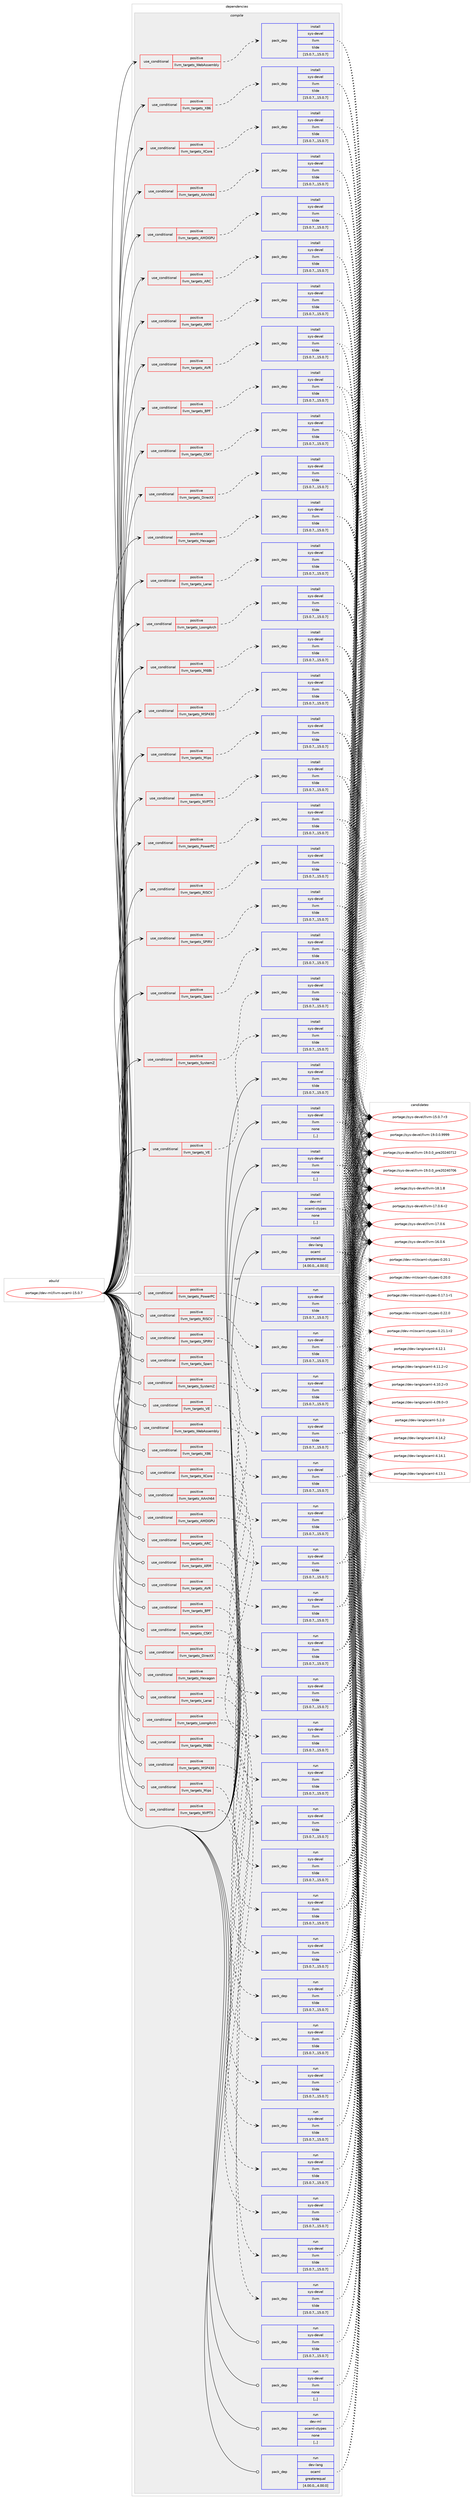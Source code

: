 digraph prolog {

# *************
# Graph options
# *************

newrank=true;
concentrate=true;
compound=true;
graph [rankdir=LR,fontname=Helvetica,fontsize=10,ranksep=1.5];#, ranksep=2.5, nodesep=0.2];
edge  [arrowhead=vee];
node  [fontname=Helvetica,fontsize=10];

# **********
# The ebuild
# **********

subgraph cluster_leftcol {
color=gray;
label=<<i>ebuild</i>>;
id [label="portage://dev-ml/llvm-ocaml-15.0.7", color=red, width=4, href="../dev-ml/llvm-ocaml-15.0.7.svg"];
}

# ****************
# The dependencies
# ****************

subgraph cluster_midcol {
color=gray;
label=<<i>dependencies</i>>;
subgraph cluster_compile {
fillcolor="#eeeeee";
style=filled;
label=<<i>compile</i>>;
subgraph cond29589 {
dependency119909 [label=<<TABLE BORDER="0" CELLBORDER="1" CELLSPACING="0" CELLPADDING="4"><TR><TD ROWSPAN="3" CELLPADDING="10">use_conditional</TD></TR><TR><TD>positive</TD></TR><TR><TD>llvm_targets_AArch64</TD></TR></TABLE>>, shape=none, color=red];
subgraph pack89122 {
dependency119910 [label=<<TABLE BORDER="0" CELLBORDER="1" CELLSPACING="0" CELLPADDING="4" WIDTH="220"><TR><TD ROWSPAN="6" CELLPADDING="30">pack_dep</TD></TR><TR><TD WIDTH="110">install</TD></TR><TR><TD>sys-devel</TD></TR><TR><TD>llvm</TD></TR><TR><TD>tilde</TD></TR><TR><TD>[15.0.7,,,15.0.7]</TD></TR></TABLE>>, shape=none, color=blue];
}
dependency119909:e -> dependency119910:w [weight=20,style="dashed",arrowhead="vee"];
}
id:e -> dependency119909:w [weight=20,style="solid",arrowhead="vee"];
subgraph cond29590 {
dependency119911 [label=<<TABLE BORDER="0" CELLBORDER="1" CELLSPACING="0" CELLPADDING="4"><TR><TD ROWSPAN="3" CELLPADDING="10">use_conditional</TD></TR><TR><TD>positive</TD></TR><TR><TD>llvm_targets_AMDGPU</TD></TR></TABLE>>, shape=none, color=red];
subgraph pack89123 {
dependency119912 [label=<<TABLE BORDER="0" CELLBORDER="1" CELLSPACING="0" CELLPADDING="4" WIDTH="220"><TR><TD ROWSPAN="6" CELLPADDING="30">pack_dep</TD></TR><TR><TD WIDTH="110">install</TD></TR><TR><TD>sys-devel</TD></TR><TR><TD>llvm</TD></TR><TR><TD>tilde</TD></TR><TR><TD>[15.0.7,,,15.0.7]</TD></TR></TABLE>>, shape=none, color=blue];
}
dependency119911:e -> dependency119912:w [weight=20,style="dashed",arrowhead="vee"];
}
id:e -> dependency119911:w [weight=20,style="solid",arrowhead="vee"];
subgraph cond29591 {
dependency119913 [label=<<TABLE BORDER="0" CELLBORDER="1" CELLSPACING="0" CELLPADDING="4"><TR><TD ROWSPAN="3" CELLPADDING="10">use_conditional</TD></TR><TR><TD>positive</TD></TR><TR><TD>llvm_targets_ARC</TD></TR></TABLE>>, shape=none, color=red];
subgraph pack89124 {
dependency119914 [label=<<TABLE BORDER="0" CELLBORDER="1" CELLSPACING="0" CELLPADDING="4" WIDTH="220"><TR><TD ROWSPAN="6" CELLPADDING="30">pack_dep</TD></TR><TR><TD WIDTH="110">install</TD></TR><TR><TD>sys-devel</TD></TR><TR><TD>llvm</TD></TR><TR><TD>tilde</TD></TR><TR><TD>[15.0.7,,,15.0.7]</TD></TR></TABLE>>, shape=none, color=blue];
}
dependency119913:e -> dependency119914:w [weight=20,style="dashed",arrowhead="vee"];
}
id:e -> dependency119913:w [weight=20,style="solid",arrowhead="vee"];
subgraph cond29592 {
dependency119915 [label=<<TABLE BORDER="0" CELLBORDER="1" CELLSPACING="0" CELLPADDING="4"><TR><TD ROWSPAN="3" CELLPADDING="10">use_conditional</TD></TR><TR><TD>positive</TD></TR><TR><TD>llvm_targets_ARM</TD></TR></TABLE>>, shape=none, color=red];
subgraph pack89125 {
dependency119916 [label=<<TABLE BORDER="0" CELLBORDER="1" CELLSPACING="0" CELLPADDING="4" WIDTH="220"><TR><TD ROWSPAN="6" CELLPADDING="30">pack_dep</TD></TR><TR><TD WIDTH="110">install</TD></TR><TR><TD>sys-devel</TD></TR><TR><TD>llvm</TD></TR><TR><TD>tilde</TD></TR><TR><TD>[15.0.7,,,15.0.7]</TD></TR></TABLE>>, shape=none, color=blue];
}
dependency119915:e -> dependency119916:w [weight=20,style="dashed",arrowhead="vee"];
}
id:e -> dependency119915:w [weight=20,style="solid",arrowhead="vee"];
subgraph cond29593 {
dependency119917 [label=<<TABLE BORDER="0" CELLBORDER="1" CELLSPACING="0" CELLPADDING="4"><TR><TD ROWSPAN="3" CELLPADDING="10">use_conditional</TD></TR><TR><TD>positive</TD></TR><TR><TD>llvm_targets_AVR</TD></TR></TABLE>>, shape=none, color=red];
subgraph pack89126 {
dependency119918 [label=<<TABLE BORDER="0" CELLBORDER="1" CELLSPACING="0" CELLPADDING="4" WIDTH="220"><TR><TD ROWSPAN="6" CELLPADDING="30">pack_dep</TD></TR><TR><TD WIDTH="110">install</TD></TR><TR><TD>sys-devel</TD></TR><TR><TD>llvm</TD></TR><TR><TD>tilde</TD></TR><TR><TD>[15.0.7,,,15.0.7]</TD></TR></TABLE>>, shape=none, color=blue];
}
dependency119917:e -> dependency119918:w [weight=20,style="dashed",arrowhead="vee"];
}
id:e -> dependency119917:w [weight=20,style="solid",arrowhead="vee"];
subgraph cond29594 {
dependency119919 [label=<<TABLE BORDER="0" CELLBORDER="1" CELLSPACING="0" CELLPADDING="4"><TR><TD ROWSPAN="3" CELLPADDING="10">use_conditional</TD></TR><TR><TD>positive</TD></TR><TR><TD>llvm_targets_BPF</TD></TR></TABLE>>, shape=none, color=red];
subgraph pack89127 {
dependency119920 [label=<<TABLE BORDER="0" CELLBORDER="1" CELLSPACING="0" CELLPADDING="4" WIDTH="220"><TR><TD ROWSPAN="6" CELLPADDING="30">pack_dep</TD></TR><TR><TD WIDTH="110">install</TD></TR><TR><TD>sys-devel</TD></TR><TR><TD>llvm</TD></TR><TR><TD>tilde</TD></TR><TR><TD>[15.0.7,,,15.0.7]</TD></TR></TABLE>>, shape=none, color=blue];
}
dependency119919:e -> dependency119920:w [weight=20,style="dashed",arrowhead="vee"];
}
id:e -> dependency119919:w [weight=20,style="solid",arrowhead="vee"];
subgraph cond29595 {
dependency119921 [label=<<TABLE BORDER="0" CELLBORDER="1" CELLSPACING="0" CELLPADDING="4"><TR><TD ROWSPAN="3" CELLPADDING="10">use_conditional</TD></TR><TR><TD>positive</TD></TR><TR><TD>llvm_targets_CSKY</TD></TR></TABLE>>, shape=none, color=red];
subgraph pack89128 {
dependency119922 [label=<<TABLE BORDER="0" CELLBORDER="1" CELLSPACING="0" CELLPADDING="4" WIDTH="220"><TR><TD ROWSPAN="6" CELLPADDING="30">pack_dep</TD></TR><TR><TD WIDTH="110">install</TD></TR><TR><TD>sys-devel</TD></TR><TR><TD>llvm</TD></TR><TR><TD>tilde</TD></TR><TR><TD>[15.0.7,,,15.0.7]</TD></TR></TABLE>>, shape=none, color=blue];
}
dependency119921:e -> dependency119922:w [weight=20,style="dashed",arrowhead="vee"];
}
id:e -> dependency119921:w [weight=20,style="solid",arrowhead="vee"];
subgraph cond29596 {
dependency119923 [label=<<TABLE BORDER="0" CELLBORDER="1" CELLSPACING="0" CELLPADDING="4"><TR><TD ROWSPAN="3" CELLPADDING="10">use_conditional</TD></TR><TR><TD>positive</TD></TR><TR><TD>llvm_targets_DirectX</TD></TR></TABLE>>, shape=none, color=red];
subgraph pack89129 {
dependency119924 [label=<<TABLE BORDER="0" CELLBORDER="1" CELLSPACING="0" CELLPADDING="4" WIDTH="220"><TR><TD ROWSPAN="6" CELLPADDING="30">pack_dep</TD></TR><TR><TD WIDTH="110">install</TD></TR><TR><TD>sys-devel</TD></TR><TR><TD>llvm</TD></TR><TR><TD>tilde</TD></TR><TR><TD>[15.0.7,,,15.0.7]</TD></TR></TABLE>>, shape=none, color=blue];
}
dependency119923:e -> dependency119924:w [weight=20,style="dashed",arrowhead="vee"];
}
id:e -> dependency119923:w [weight=20,style="solid",arrowhead="vee"];
subgraph cond29597 {
dependency119925 [label=<<TABLE BORDER="0" CELLBORDER="1" CELLSPACING="0" CELLPADDING="4"><TR><TD ROWSPAN="3" CELLPADDING="10">use_conditional</TD></TR><TR><TD>positive</TD></TR><TR><TD>llvm_targets_Hexagon</TD></TR></TABLE>>, shape=none, color=red];
subgraph pack89130 {
dependency119926 [label=<<TABLE BORDER="0" CELLBORDER="1" CELLSPACING="0" CELLPADDING="4" WIDTH="220"><TR><TD ROWSPAN="6" CELLPADDING="30">pack_dep</TD></TR><TR><TD WIDTH="110">install</TD></TR><TR><TD>sys-devel</TD></TR><TR><TD>llvm</TD></TR><TR><TD>tilde</TD></TR><TR><TD>[15.0.7,,,15.0.7]</TD></TR></TABLE>>, shape=none, color=blue];
}
dependency119925:e -> dependency119926:w [weight=20,style="dashed",arrowhead="vee"];
}
id:e -> dependency119925:w [weight=20,style="solid",arrowhead="vee"];
subgraph cond29598 {
dependency119927 [label=<<TABLE BORDER="0" CELLBORDER="1" CELLSPACING="0" CELLPADDING="4"><TR><TD ROWSPAN="3" CELLPADDING="10">use_conditional</TD></TR><TR><TD>positive</TD></TR><TR><TD>llvm_targets_Lanai</TD></TR></TABLE>>, shape=none, color=red];
subgraph pack89131 {
dependency119928 [label=<<TABLE BORDER="0" CELLBORDER="1" CELLSPACING="0" CELLPADDING="4" WIDTH="220"><TR><TD ROWSPAN="6" CELLPADDING="30">pack_dep</TD></TR><TR><TD WIDTH="110">install</TD></TR><TR><TD>sys-devel</TD></TR><TR><TD>llvm</TD></TR><TR><TD>tilde</TD></TR><TR><TD>[15.0.7,,,15.0.7]</TD></TR></TABLE>>, shape=none, color=blue];
}
dependency119927:e -> dependency119928:w [weight=20,style="dashed",arrowhead="vee"];
}
id:e -> dependency119927:w [weight=20,style="solid",arrowhead="vee"];
subgraph cond29599 {
dependency119929 [label=<<TABLE BORDER="0" CELLBORDER="1" CELLSPACING="0" CELLPADDING="4"><TR><TD ROWSPAN="3" CELLPADDING="10">use_conditional</TD></TR><TR><TD>positive</TD></TR><TR><TD>llvm_targets_LoongArch</TD></TR></TABLE>>, shape=none, color=red];
subgraph pack89132 {
dependency119930 [label=<<TABLE BORDER="0" CELLBORDER="1" CELLSPACING="0" CELLPADDING="4" WIDTH="220"><TR><TD ROWSPAN="6" CELLPADDING="30">pack_dep</TD></TR><TR><TD WIDTH="110">install</TD></TR><TR><TD>sys-devel</TD></TR><TR><TD>llvm</TD></TR><TR><TD>tilde</TD></TR><TR><TD>[15.0.7,,,15.0.7]</TD></TR></TABLE>>, shape=none, color=blue];
}
dependency119929:e -> dependency119930:w [weight=20,style="dashed",arrowhead="vee"];
}
id:e -> dependency119929:w [weight=20,style="solid",arrowhead="vee"];
subgraph cond29600 {
dependency119931 [label=<<TABLE BORDER="0" CELLBORDER="1" CELLSPACING="0" CELLPADDING="4"><TR><TD ROWSPAN="3" CELLPADDING="10">use_conditional</TD></TR><TR><TD>positive</TD></TR><TR><TD>llvm_targets_M68k</TD></TR></TABLE>>, shape=none, color=red];
subgraph pack89133 {
dependency119932 [label=<<TABLE BORDER="0" CELLBORDER="1" CELLSPACING="0" CELLPADDING="4" WIDTH="220"><TR><TD ROWSPAN="6" CELLPADDING="30">pack_dep</TD></TR><TR><TD WIDTH="110">install</TD></TR><TR><TD>sys-devel</TD></TR><TR><TD>llvm</TD></TR><TR><TD>tilde</TD></TR><TR><TD>[15.0.7,,,15.0.7]</TD></TR></TABLE>>, shape=none, color=blue];
}
dependency119931:e -> dependency119932:w [weight=20,style="dashed",arrowhead="vee"];
}
id:e -> dependency119931:w [weight=20,style="solid",arrowhead="vee"];
subgraph cond29601 {
dependency119933 [label=<<TABLE BORDER="0" CELLBORDER="1" CELLSPACING="0" CELLPADDING="4"><TR><TD ROWSPAN="3" CELLPADDING="10">use_conditional</TD></TR><TR><TD>positive</TD></TR><TR><TD>llvm_targets_MSP430</TD></TR></TABLE>>, shape=none, color=red];
subgraph pack89134 {
dependency119934 [label=<<TABLE BORDER="0" CELLBORDER="1" CELLSPACING="0" CELLPADDING="4" WIDTH="220"><TR><TD ROWSPAN="6" CELLPADDING="30">pack_dep</TD></TR><TR><TD WIDTH="110">install</TD></TR><TR><TD>sys-devel</TD></TR><TR><TD>llvm</TD></TR><TR><TD>tilde</TD></TR><TR><TD>[15.0.7,,,15.0.7]</TD></TR></TABLE>>, shape=none, color=blue];
}
dependency119933:e -> dependency119934:w [weight=20,style="dashed",arrowhead="vee"];
}
id:e -> dependency119933:w [weight=20,style="solid",arrowhead="vee"];
subgraph cond29602 {
dependency119935 [label=<<TABLE BORDER="0" CELLBORDER="1" CELLSPACING="0" CELLPADDING="4"><TR><TD ROWSPAN="3" CELLPADDING="10">use_conditional</TD></TR><TR><TD>positive</TD></TR><TR><TD>llvm_targets_Mips</TD></TR></TABLE>>, shape=none, color=red];
subgraph pack89135 {
dependency119936 [label=<<TABLE BORDER="0" CELLBORDER="1" CELLSPACING="0" CELLPADDING="4" WIDTH="220"><TR><TD ROWSPAN="6" CELLPADDING="30">pack_dep</TD></TR><TR><TD WIDTH="110">install</TD></TR><TR><TD>sys-devel</TD></TR><TR><TD>llvm</TD></TR><TR><TD>tilde</TD></TR><TR><TD>[15.0.7,,,15.0.7]</TD></TR></TABLE>>, shape=none, color=blue];
}
dependency119935:e -> dependency119936:w [weight=20,style="dashed",arrowhead="vee"];
}
id:e -> dependency119935:w [weight=20,style="solid",arrowhead="vee"];
subgraph cond29603 {
dependency119937 [label=<<TABLE BORDER="0" CELLBORDER="1" CELLSPACING="0" CELLPADDING="4"><TR><TD ROWSPAN="3" CELLPADDING="10">use_conditional</TD></TR><TR><TD>positive</TD></TR><TR><TD>llvm_targets_NVPTX</TD></TR></TABLE>>, shape=none, color=red];
subgraph pack89136 {
dependency119938 [label=<<TABLE BORDER="0" CELLBORDER="1" CELLSPACING="0" CELLPADDING="4" WIDTH="220"><TR><TD ROWSPAN="6" CELLPADDING="30">pack_dep</TD></TR><TR><TD WIDTH="110">install</TD></TR><TR><TD>sys-devel</TD></TR><TR><TD>llvm</TD></TR><TR><TD>tilde</TD></TR><TR><TD>[15.0.7,,,15.0.7]</TD></TR></TABLE>>, shape=none, color=blue];
}
dependency119937:e -> dependency119938:w [weight=20,style="dashed",arrowhead="vee"];
}
id:e -> dependency119937:w [weight=20,style="solid",arrowhead="vee"];
subgraph cond29604 {
dependency119939 [label=<<TABLE BORDER="0" CELLBORDER="1" CELLSPACING="0" CELLPADDING="4"><TR><TD ROWSPAN="3" CELLPADDING="10">use_conditional</TD></TR><TR><TD>positive</TD></TR><TR><TD>llvm_targets_PowerPC</TD></TR></TABLE>>, shape=none, color=red];
subgraph pack89137 {
dependency119940 [label=<<TABLE BORDER="0" CELLBORDER="1" CELLSPACING="0" CELLPADDING="4" WIDTH="220"><TR><TD ROWSPAN="6" CELLPADDING="30">pack_dep</TD></TR><TR><TD WIDTH="110">install</TD></TR><TR><TD>sys-devel</TD></TR><TR><TD>llvm</TD></TR><TR><TD>tilde</TD></TR><TR><TD>[15.0.7,,,15.0.7]</TD></TR></TABLE>>, shape=none, color=blue];
}
dependency119939:e -> dependency119940:w [weight=20,style="dashed",arrowhead="vee"];
}
id:e -> dependency119939:w [weight=20,style="solid",arrowhead="vee"];
subgraph cond29605 {
dependency119941 [label=<<TABLE BORDER="0" CELLBORDER="1" CELLSPACING="0" CELLPADDING="4"><TR><TD ROWSPAN="3" CELLPADDING="10">use_conditional</TD></TR><TR><TD>positive</TD></TR><TR><TD>llvm_targets_RISCV</TD></TR></TABLE>>, shape=none, color=red];
subgraph pack89138 {
dependency119942 [label=<<TABLE BORDER="0" CELLBORDER="1" CELLSPACING="0" CELLPADDING="4" WIDTH="220"><TR><TD ROWSPAN="6" CELLPADDING="30">pack_dep</TD></TR><TR><TD WIDTH="110">install</TD></TR><TR><TD>sys-devel</TD></TR><TR><TD>llvm</TD></TR><TR><TD>tilde</TD></TR><TR><TD>[15.0.7,,,15.0.7]</TD></TR></TABLE>>, shape=none, color=blue];
}
dependency119941:e -> dependency119942:w [weight=20,style="dashed",arrowhead="vee"];
}
id:e -> dependency119941:w [weight=20,style="solid",arrowhead="vee"];
subgraph cond29606 {
dependency119943 [label=<<TABLE BORDER="0" CELLBORDER="1" CELLSPACING="0" CELLPADDING="4"><TR><TD ROWSPAN="3" CELLPADDING="10">use_conditional</TD></TR><TR><TD>positive</TD></TR><TR><TD>llvm_targets_SPIRV</TD></TR></TABLE>>, shape=none, color=red];
subgraph pack89139 {
dependency119944 [label=<<TABLE BORDER="0" CELLBORDER="1" CELLSPACING="0" CELLPADDING="4" WIDTH="220"><TR><TD ROWSPAN="6" CELLPADDING="30">pack_dep</TD></TR><TR><TD WIDTH="110">install</TD></TR><TR><TD>sys-devel</TD></TR><TR><TD>llvm</TD></TR><TR><TD>tilde</TD></TR><TR><TD>[15.0.7,,,15.0.7]</TD></TR></TABLE>>, shape=none, color=blue];
}
dependency119943:e -> dependency119944:w [weight=20,style="dashed",arrowhead="vee"];
}
id:e -> dependency119943:w [weight=20,style="solid",arrowhead="vee"];
subgraph cond29607 {
dependency119945 [label=<<TABLE BORDER="0" CELLBORDER="1" CELLSPACING="0" CELLPADDING="4"><TR><TD ROWSPAN="3" CELLPADDING="10">use_conditional</TD></TR><TR><TD>positive</TD></TR><TR><TD>llvm_targets_Sparc</TD></TR></TABLE>>, shape=none, color=red];
subgraph pack89140 {
dependency119946 [label=<<TABLE BORDER="0" CELLBORDER="1" CELLSPACING="0" CELLPADDING="4" WIDTH="220"><TR><TD ROWSPAN="6" CELLPADDING="30">pack_dep</TD></TR><TR><TD WIDTH="110">install</TD></TR><TR><TD>sys-devel</TD></TR><TR><TD>llvm</TD></TR><TR><TD>tilde</TD></TR><TR><TD>[15.0.7,,,15.0.7]</TD></TR></TABLE>>, shape=none, color=blue];
}
dependency119945:e -> dependency119946:w [weight=20,style="dashed",arrowhead="vee"];
}
id:e -> dependency119945:w [weight=20,style="solid",arrowhead="vee"];
subgraph cond29608 {
dependency119947 [label=<<TABLE BORDER="0" CELLBORDER="1" CELLSPACING="0" CELLPADDING="4"><TR><TD ROWSPAN="3" CELLPADDING="10">use_conditional</TD></TR><TR><TD>positive</TD></TR><TR><TD>llvm_targets_SystemZ</TD></TR></TABLE>>, shape=none, color=red];
subgraph pack89141 {
dependency119948 [label=<<TABLE BORDER="0" CELLBORDER="1" CELLSPACING="0" CELLPADDING="4" WIDTH="220"><TR><TD ROWSPAN="6" CELLPADDING="30">pack_dep</TD></TR><TR><TD WIDTH="110">install</TD></TR><TR><TD>sys-devel</TD></TR><TR><TD>llvm</TD></TR><TR><TD>tilde</TD></TR><TR><TD>[15.0.7,,,15.0.7]</TD></TR></TABLE>>, shape=none, color=blue];
}
dependency119947:e -> dependency119948:w [weight=20,style="dashed",arrowhead="vee"];
}
id:e -> dependency119947:w [weight=20,style="solid",arrowhead="vee"];
subgraph cond29609 {
dependency119949 [label=<<TABLE BORDER="0" CELLBORDER="1" CELLSPACING="0" CELLPADDING="4"><TR><TD ROWSPAN="3" CELLPADDING="10">use_conditional</TD></TR><TR><TD>positive</TD></TR><TR><TD>llvm_targets_VE</TD></TR></TABLE>>, shape=none, color=red];
subgraph pack89142 {
dependency119950 [label=<<TABLE BORDER="0" CELLBORDER="1" CELLSPACING="0" CELLPADDING="4" WIDTH="220"><TR><TD ROWSPAN="6" CELLPADDING="30">pack_dep</TD></TR><TR><TD WIDTH="110">install</TD></TR><TR><TD>sys-devel</TD></TR><TR><TD>llvm</TD></TR><TR><TD>tilde</TD></TR><TR><TD>[15.0.7,,,15.0.7]</TD></TR></TABLE>>, shape=none, color=blue];
}
dependency119949:e -> dependency119950:w [weight=20,style="dashed",arrowhead="vee"];
}
id:e -> dependency119949:w [weight=20,style="solid",arrowhead="vee"];
subgraph cond29610 {
dependency119951 [label=<<TABLE BORDER="0" CELLBORDER="1" CELLSPACING="0" CELLPADDING="4"><TR><TD ROWSPAN="3" CELLPADDING="10">use_conditional</TD></TR><TR><TD>positive</TD></TR><TR><TD>llvm_targets_WebAssembly</TD></TR></TABLE>>, shape=none, color=red];
subgraph pack89143 {
dependency119952 [label=<<TABLE BORDER="0" CELLBORDER="1" CELLSPACING="0" CELLPADDING="4" WIDTH="220"><TR><TD ROWSPAN="6" CELLPADDING="30">pack_dep</TD></TR><TR><TD WIDTH="110">install</TD></TR><TR><TD>sys-devel</TD></TR><TR><TD>llvm</TD></TR><TR><TD>tilde</TD></TR><TR><TD>[15.0.7,,,15.0.7]</TD></TR></TABLE>>, shape=none, color=blue];
}
dependency119951:e -> dependency119952:w [weight=20,style="dashed",arrowhead="vee"];
}
id:e -> dependency119951:w [weight=20,style="solid",arrowhead="vee"];
subgraph cond29611 {
dependency119953 [label=<<TABLE BORDER="0" CELLBORDER="1" CELLSPACING="0" CELLPADDING="4"><TR><TD ROWSPAN="3" CELLPADDING="10">use_conditional</TD></TR><TR><TD>positive</TD></TR><TR><TD>llvm_targets_X86</TD></TR></TABLE>>, shape=none, color=red];
subgraph pack89144 {
dependency119954 [label=<<TABLE BORDER="0" CELLBORDER="1" CELLSPACING="0" CELLPADDING="4" WIDTH="220"><TR><TD ROWSPAN="6" CELLPADDING="30">pack_dep</TD></TR><TR><TD WIDTH="110">install</TD></TR><TR><TD>sys-devel</TD></TR><TR><TD>llvm</TD></TR><TR><TD>tilde</TD></TR><TR><TD>[15.0.7,,,15.0.7]</TD></TR></TABLE>>, shape=none, color=blue];
}
dependency119953:e -> dependency119954:w [weight=20,style="dashed",arrowhead="vee"];
}
id:e -> dependency119953:w [weight=20,style="solid",arrowhead="vee"];
subgraph cond29612 {
dependency119955 [label=<<TABLE BORDER="0" CELLBORDER="1" CELLSPACING="0" CELLPADDING="4"><TR><TD ROWSPAN="3" CELLPADDING="10">use_conditional</TD></TR><TR><TD>positive</TD></TR><TR><TD>llvm_targets_XCore</TD></TR></TABLE>>, shape=none, color=red];
subgraph pack89145 {
dependency119956 [label=<<TABLE BORDER="0" CELLBORDER="1" CELLSPACING="0" CELLPADDING="4" WIDTH="220"><TR><TD ROWSPAN="6" CELLPADDING="30">pack_dep</TD></TR><TR><TD WIDTH="110">install</TD></TR><TR><TD>sys-devel</TD></TR><TR><TD>llvm</TD></TR><TR><TD>tilde</TD></TR><TR><TD>[15.0.7,,,15.0.7]</TD></TR></TABLE>>, shape=none, color=blue];
}
dependency119955:e -> dependency119956:w [weight=20,style="dashed",arrowhead="vee"];
}
id:e -> dependency119955:w [weight=20,style="solid",arrowhead="vee"];
subgraph pack89146 {
dependency119957 [label=<<TABLE BORDER="0" CELLBORDER="1" CELLSPACING="0" CELLPADDING="4" WIDTH="220"><TR><TD ROWSPAN="6" CELLPADDING="30">pack_dep</TD></TR><TR><TD WIDTH="110">install</TD></TR><TR><TD>dev-lang</TD></TR><TR><TD>ocaml</TD></TR><TR><TD>greaterequal</TD></TR><TR><TD>[4.00.0,,,4.00.0]</TD></TR></TABLE>>, shape=none, color=blue];
}
id:e -> dependency119957:w [weight=20,style="solid",arrowhead="vee"];
subgraph pack89147 {
dependency119958 [label=<<TABLE BORDER="0" CELLBORDER="1" CELLSPACING="0" CELLPADDING="4" WIDTH="220"><TR><TD ROWSPAN="6" CELLPADDING="30">pack_dep</TD></TR><TR><TD WIDTH="110">install</TD></TR><TR><TD>dev-ml</TD></TR><TR><TD>ocaml-ctypes</TD></TR><TR><TD>none</TD></TR><TR><TD>[,,]</TD></TR></TABLE>>, shape=none, color=blue];
}
id:e -> dependency119958:w [weight=20,style="solid",arrowhead="vee"];
subgraph pack89148 {
dependency119959 [label=<<TABLE BORDER="0" CELLBORDER="1" CELLSPACING="0" CELLPADDING="4" WIDTH="220"><TR><TD ROWSPAN="6" CELLPADDING="30">pack_dep</TD></TR><TR><TD WIDTH="110">install</TD></TR><TR><TD>sys-devel</TD></TR><TR><TD>llvm</TD></TR><TR><TD>tilde</TD></TR><TR><TD>[15.0.7,,,15.0.7]</TD></TR></TABLE>>, shape=none, color=blue];
}
id:e -> dependency119959:w [weight=20,style="solid",arrowhead="vee"];
subgraph pack89149 {
dependency119960 [label=<<TABLE BORDER="0" CELLBORDER="1" CELLSPACING="0" CELLPADDING="4" WIDTH="220"><TR><TD ROWSPAN="6" CELLPADDING="30">pack_dep</TD></TR><TR><TD WIDTH="110">install</TD></TR><TR><TD>sys-devel</TD></TR><TR><TD>llvm</TD></TR><TR><TD>none</TD></TR><TR><TD>[,,]</TD></TR></TABLE>>, shape=none, color=blue];
}
id:e -> dependency119960:w [weight=20,style="solid",arrowhead="vee"];
subgraph pack89150 {
dependency119961 [label=<<TABLE BORDER="0" CELLBORDER="1" CELLSPACING="0" CELLPADDING="4" WIDTH="220"><TR><TD ROWSPAN="6" CELLPADDING="30">pack_dep</TD></TR><TR><TD WIDTH="110">install</TD></TR><TR><TD>sys-devel</TD></TR><TR><TD>llvm</TD></TR><TR><TD>none</TD></TR><TR><TD>[,,]</TD></TR></TABLE>>, shape=none, color=blue];
}
id:e -> dependency119961:w [weight=20,style="solid",arrowhead="vee"];
}
subgraph cluster_compileandrun {
fillcolor="#eeeeee";
style=filled;
label=<<i>compile and run</i>>;
}
subgraph cluster_run {
fillcolor="#eeeeee";
style=filled;
label=<<i>run</i>>;
subgraph cond29613 {
dependency119962 [label=<<TABLE BORDER="0" CELLBORDER="1" CELLSPACING="0" CELLPADDING="4"><TR><TD ROWSPAN="3" CELLPADDING="10">use_conditional</TD></TR><TR><TD>positive</TD></TR><TR><TD>llvm_targets_AArch64</TD></TR></TABLE>>, shape=none, color=red];
subgraph pack89151 {
dependency119963 [label=<<TABLE BORDER="0" CELLBORDER="1" CELLSPACING="0" CELLPADDING="4" WIDTH="220"><TR><TD ROWSPAN="6" CELLPADDING="30">pack_dep</TD></TR><TR><TD WIDTH="110">run</TD></TR><TR><TD>sys-devel</TD></TR><TR><TD>llvm</TD></TR><TR><TD>tilde</TD></TR><TR><TD>[15.0.7,,,15.0.7]</TD></TR></TABLE>>, shape=none, color=blue];
}
dependency119962:e -> dependency119963:w [weight=20,style="dashed",arrowhead="vee"];
}
id:e -> dependency119962:w [weight=20,style="solid",arrowhead="odot"];
subgraph cond29614 {
dependency119964 [label=<<TABLE BORDER="0" CELLBORDER="1" CELLSPACING="0" CELLPADDING="4"><TR><TD ROWSPAN="3" CELLPADDING="10">use_conditional</TD></TR><TR><TD>positive</TD></TR><TR><TD>llvm_targets_AMDGPU</TD></TR></TABLE>>, shape=none, color=red];
subgraph pack89152 {
dependency119965 [label=<<TABLE BORDER="0" CELLBORDER="1" CELLSPACING="0" CELLPADDING="4" WIDTH="220"><TR><TD ROWSPAN="6" CELLPADDING="30">pack_dep</TD></TR><TR><TD WIDTH="110">run</TD></TR><TR><TD>sys-devel</TD></TR><TR><TD>llvm</TD></TR><TR><TD>tilde</TD></TR><TR><TD>[15.0.7,,,15.0.7]</TD></TR></TABLE>>, shape=none, color=blue];
}
dependency119964:e -> dependency119965:w [weight=20,style="dashed",arrowhead="vee"];
}
id:e -> dependency119964:w [weight=20,style="solid",arrowhead="odot"];
subgraph cond29615 {
dependency119966 [label=<<TABLE BORDER="0" CELLBORDER="1" CELLSPACING="0" CELLPADDING="4"><TR><TD ROWSPAN="3" CELLPADDING="10">use_conditional</TD></TR><TR><TD>positive</TD></TR><TR><TD>llvm_targets_ARC</TD></TR></TABLE>>, shape=none, color=red];
subgraph pack89153 {
dependency119967 [label=<<TABLE BORDER="0" CELLBORDER="1" CELLSPACING="0" CELLPADDING="4" WIDTH="220"><TR><TD ROWSPAN="6" CELLPADDING="30">pack_dep</TD></TR><TR><TD WIDTH="110">run</TD></TR><TR><TD>sys-devel</TD></TR><TR><TD>llvm</TD></TR><TR><TD>tilde</TD></TR><TR><TD>[15.0.7,,,15.0.7]</TD></TR></TABLE>>, shape=none, color=blue];
}
dependency119966:e -> dependency119967:w [weight=20,style="dashed",arrowhead="vee"];
}
id:e -> dependency119966:w [weight=20,style="solid",arrowhead="odot"];
subgraph cond29616 {
dependency119968 [label=<<TABLE BORDER="0" CELLBORDER="1" CELLSPACING="0" CELLPADDING="4"><TR><TD ROWSPAN="3" CELLPADDING="10">use_conditional</TD></TR><TR><TD>positive</TD></TR><TR><TD>llvm_targets_ARM</TD></TR></TABLE>>, shape=none, color=red];
subgraph pack89154 {
dependency119969 [label=<<TABLE BORDER="0" CELLBORDER="1" CELLSPACING="0" CELLPADDING="4" WIDTH="220"><TR><TD ROWSPAN="6" CELLPADDING="30">pack_dep</TD></TR><TR><TD WIDTH="110">run</TD></TR><TR><TD>sys-devel</TD></TR><TR><TD>llvm</TD></TR><TR><TD>tilde</TD></TR><TR><TD>[15.0.7,,,15.0.7]</TD></TR></TABLE>>, shape=none, color=blue];
}
dependency119968:e -> dependency119969:w [weight=20,style="dashed",arrowhead="vee"];
}
id:e -> dependency119968:w [weight=20,style="solid",arrowhead="odot"];
subgraph cond29617 {
dependency119970 [label=<<TABLE BORDER="0" CELLBORDER="1" CELLSPACING="0" CELLPADDING="4"><TR><TD ROWSPAN="3" CELLPADDING="10">use_conditional</TD></TR><TR><TD>positive</TD></TR><TR><TD>llvm_targets_AVR</TD></TR></TABLE>>, shape=none, color=red];
subgraph pack89155 {
dependency119971 [label=<<TABLE BORDER="0" CELLBORDER="1" CELLSPACING="0" CELLPADDING="4" WIDTH="220"><TR><TD ROWSPAN="6" CELLPADDING="30">pack_dep</TD></TR><TR><TD WIDTH="110">run</TD></TR><TR><TD>sys-devel</TD></TR><TR><TD>llvm</TD></TR><TR><TD>tilde</TD></TR><TR><TD>[15.0.7,,,15.0.7]</TD></TR></TABLE>>, shape=none, color=blue];
}
dependency119970:e -> dependency119971:w [weight=20,style="dashed",arrowhead="vee"];
}
id:e -> dependency119970:w [weight=20,style="solid",arrowhead="odot"];
subgraph cond29618 {
dependency119972 [label=<<TABLE BORDER="0" CELLBORDER="1" CELLSPACING="0" CELLPADDING="4"><TR><TD ROWSPAN="3" CELLPADDING="10">use_conditional</TD></TR><TR><TD>positive</TD></TR><TR><TD>llvm_targets_BPF</TD></TR></TABLE>>, shape=none, color=red];
subgraph pack89156 {
dependency119973 [label=<<TABLE BORDER="0" CELLBORDER="1" CELLSPACING="0" CELLPADDING="4" WIDTH="220"><TR><TD ROWSPAN="6" CELLPADDING="30">pack_dep</TD></TR><TR><TD WIDTH="110">run</TD></TR><TR><TD>sys-devel</TD></TR><TR><TD>llvm</TD></TR><TR><TD>tilde</TD></TR><TR><TD>[15.0.7,,,15.0.7]</TD></TR></TABLE>>, shape=none, color=blue];
}
dependency119972:e -> dependency119973:w [weight=20,style="dashed",arrowhead="vee"];
}
id:e -> dependency119972:w [weight=20,style="solid",arrowhead="odot"];
subgraph cond29619 {
dependency119974 [label=<<TABLE BORDER="0" CELLBORDER="1" CELLSPACING="0" CELLPADDING="4"><TR><TD ROWSPAN="3" CELLPADDING="10">use_conditional</TD></TR><TR><TD>positive</TD></TR><TR><TD>llvm_targets_CSKY</TD></TR></TABLE>>, shape=none, color=red];
subgraph pack89157 {
dependency119975 [label=<<TABLE BORDER="0" CELLBORDER="1" CELLSPACING="0" CELLPADDING="4" WIDTH="220"><TR><TD ROWSPAN="6" CELLPADDING="30">pack_dep</TD></TR><TR><TD WIDTH="110">run</TD></TR><TR><TD>sys-devel</TD></TR><TR><TD>llvm</TD></TR><TR><TD>tilde</TD></TR><TR><TD>[15.0.7,,,15.0.7]</TD></TR></TABLE>>, shape=none, color=blue];
}
dependency119974:e -> dependency119975:w [weight=20,style="dashed",arrowhead="vee"];
}
id:e -> dependency119974:w [weight=20,style="solid",arrowhead="odot"];
subgraph cond29620 {
dependency119976 [label=<<TABLE BORDER="0" CELLBORDER="1" CELLSPACING="0" CELLPADDING="4"><TR><TD ROWSPAN="3" CELLPADDING="10">use_conditional</TD></TR><TR><TD>positive</TD></TR><TR><TD>llvm_targets_DirectX</TD></TR></TABLE>>, shape=none, color=red];
subgraph pack89158 {
dependency119977 [label=<<TABLE BORDER="0" CELLBORDER="1" CELLSPACING="0" CELLPADDING="4" WIDTH="220"><TR><TD ROWSPAN="6" CELLPADDING="30">pack_dep</TD></TR><TR><TD WIDTH="110">run</TD></TR><TR><TD>sys-devel</TD></TR><TR><TD>llvm</TD></TR><TR><TD>tilde</TD></TR><TR><TD>[15.0.7,,,15.0.7]</TD></TR></TABLE>>, shape=none, color=blue];
}
dependency119976:e -> dependency119977:w [weight=20,style="dashed",arrowhead="vee"];
}
id:e -> dependency119976:w [weight=20,style="solid",arrowhead="odot"];
subgraph cond29621 {
dependency119978 [label=<<TABLE BORDER="0" CELLBORDER="1" CELLSPACING="0" CELLPADDING="4"><TR><TD ROWSPAN="3" CELLPADDING="10">use_conditional</TD></TR><TR><TD>positive</TD></TR><TR><TD>llvm_targets_Hexagon</TD></TR></TABLE>>, shape=none, color=red];
subgraph pack89159 {
dependency119979 [label=<<TABLE BORDER="0" CELLBORDER="1" CELLSPACING="0" CELLPADDING="4" WIDTH="220"><TR><TD ROWSPAN="6" CELLPADDING="30">pack_dep</TD></TR><TR><TD WIDTH="110">run</TD></TR><TR><TD>sys-devel</TD></TR><TR><TD>llvm</TD></TR><TR><TD>tilde</TD></TR><TR><TD>[15.0.7,,,15.0.7]</TD></TR></TABLE>>, shape=none, color=blue];
}
dependency119978:e -> dependency119979:w [weight=20,style="dashed",arrowhead="vee"];
}
id:e -> dependency119978:w [weight=20,style="solid",arrowhead="odot"];
subgraph cond29622 {
dependency119980 [label=<<TABLE BORDER="0" CELLBORDER="1" CELLSPACING="0" CELLPADDING="4"><TR><TD ROWSPAN="3" CELLPADDING="10">use_conditional</TD></TR><TR><TD>positive</TD></TR><TR><TD>llvm_targets_Lanai</TD></TR></TABLE>>, shape=none, color=red];
subgraph pack89160 {
dependency119981 [label=<<TABLE BORDER="0" CELLBORDER="1" CELLSPACING="0" CELLPADDING="4" WIDTH="220"><TR><TD ROWSPAN="6" CELLPADDING="30">pack_dep</TD></TR><TR><TD WIDTH="110">run</TD></TR><TR><TD>sys-devel</TD></TR><TR><TD>llvm</TD></TR><TR><TD>tilde</TD></TR><TR><TD>[15.0.7,,,15.0.7]</TD></TR></TABLE>>, shape=none, color=blue];
}
dependency119980:e -> dependency119981:w [weight=20,style="dashed",arrowhead="vee"];
}
id:e -> dependency119980:w [weight=20,style="solid",arrowhead="odot"];
subgraph cond29623 {
dependency119982 [label=<<TABLE BORDER="0" CELLBORDER="1" CELLSPACING="0" CELLPADDING="4"><TR><TD ROWSPAN="3" CELLPADDING="10">use_conditional</TD></TR><TR><TD>positive</TD></TR><TR><TD>llvm_targets_LoongArch</TD></TR></TABLE>>, shape=none, color=red];
subgraph pack89161 {
dependency119983 [label=<<TABLE BORDER="0" CELLBORDER="1" CELLSPACING="0" CELLPADDING="4" WIDTH="220"><TR><TD ROWSPAN="6" CELLPADDING="30">pack_dep</TD></TR><TR><TD WIDTH="110">run</TD></TR><TR><TD>sys-devel</TD></TR><TR><TD>llvm</TD></TR><TR><TD>tilde</TD></TR><TR><TD>[15.0.7,,,15.0.7]</TD></TR></TABLE>>, shape=none, color=blue];
}
dependency119982:e -> dependency119983:w [weight=20,style="dashed",arrowhead="vee"];
}
id:e -> dependency119982:w [weight=20,style="solid",arrowhead="odot"];
subgraph cond29624 {
dependency119984 [label=<<TABLE BORDER="0" CELLBORDER="1" CELLSPACING="0" CELLPADDING="4"><TR><TD ROWSPAN="3" CELLPADDING="10">use_conditional</TD></TR><TR><TD>positive</TD></TR><TR><TD>llvm_targets_M68k</TD></TR></TABLE>>, shape=none, color=red];
subgraph pack89162 {
dependency119985 [label=<<TABLE BORDER="0" CELLBORDER="1" CELLSPACING="0" CELLPADDING="4" WIDTH="220"><TR><TD ROWSPAN="6" CELLPADDING="30">pack_dep</TD></TR><TR><TD WIDTH="110">run</TD></TR><TR><TD>sys-devel</TD></TR><TR><TD>llvm</TD></TR><TR><TD>tilde</TD></TR><TR><TD>[15.0.7,,,15.0.7]</TD></TR></TABLE>>, shape=none, color=blue];
}
dependency119984:e -> dependency119985:w [weight=20,style="dashed",arrowhead="vee"];
}
id:e -> dependency119984:w [weight=20,style="solid",arrowhead="odot"];
subgraph cond29625 {
dependency119986 [label=<<TABLE BORDER="0" CELLBORDER="1" CELLSPACING="0" CELLPADDING="4"><TR><TD ROWSPAN="3" CELLPADDING="10">use_conditional</TD></TR><TR><TD>positive</TD></TR><TR><TD>llvm_targets_MSP430</TD></TR></TABLE>>, shape=none, color=red];
subgraph pack89163 {
dependency119987 [label=<<TABLE BORDER="0" CELLBORDER="1" CELLSPACING="0" CELLPADDING="4" WIDTH="220"><TR><TD ROWSPAN="6" CELLPADDING="30">pack_dep</TD></TR><TR><TD WIDTH="110">run</TD></TR><TR><TD>sys-devel</TD></TR><TR><TD>llvm</TD></TR><TR><TD>tilde</TD></TR><TR><TD>[15.0.7,,,15.0.7]</TD></TR></TABLE>>, shape=none, color=blue];
}
dependency119986:e -> dependency119987:w [weight=20,style="dashed",arrowhead="vee"];
}
id:e -> dependency119986:w [weight=20,style="solid",arrowhead="odot"];
subgraph cond29626 {
dependency119988 [label=<<TABLE BORDER="0" CELLBORDER="1" CELLSPACING="0" CELLPADDING="4"><TR><TD ROWSPAN="3" CELLPADDING="10">use_conditional</TD></TR><TR><TD>positive</TD></TR><TR><TD>llvm_targets_Mips</TD></TR></TABLE>>, shape=none, color=red];
subgraph pack89164 {
dependency119989 [label=<<TABLE BORDER="0" CELLBORDER="1" CELLSPACING="0" CELLPADDING="4" WIDTH="220"><TR><TD ROWSPAN="6" CELLPADDING="30">pack_dep</TD></TR><TR><TD WIDTH="110">run</TD></TR><TR><TD>sys-devel</TD></TR><TR><TD>llvm</TD></TR><TR><TD>tilde</TD></TR><TR><TD>[15.0.7,,,15.0.7]</TD></TR></TABLE>>, shape=none, color=blue];
}
dependency119988:e -> dependency119989:w [weight=20,style="dashed",arrowhead="vee"];
}
id:e -> dependency119988:w [weight=20,style="solid",arrowhead="odot"];
subgraph cond29627 {
dependency119990 [label=<<TABLE BORDER="0" CELLBORDER="1" CELLSPACING="0" CELLPADDING="4"><TR><TD ROWSPAN="3" CELLPADDING="10">use_conditional</TD></TR><TR><TD>positive</TD></TR><TR><TD>llvm_targets_NVPTX</TD></TR></TABLE>>, shape=none, color=red];
subgraph pack89165 {
dependency119991 [label=<<TABLE BORDER="0" CELLBORDER="1" CELLSPACING="0" CELLPADDING="4" WIDTH="220"><TR><TD ROWSPAN="6" CELLPADDING="30">pack_dep</TD></TR><TR><TD WIDTH="110">run</TD></TR><TR><TD>sys-devel</TD></TR><TR><TD>llvm</TD></TR><TR><TD>tilde</TD></TR><TR><TD>[15.0.7,,,15.0.7]</TD></TR></TABLE>>, shape=none, color=blue];
}
dependency119990:e -> dependency119991:w [weight=20,style="dashed",arrowhead="vee"];
}
id:e -> dependency119990:w [weight=20,style="solid",arrowhead="odot"];
subgraph cond29628 {
dependency119992 [label=<<TABLE BORDER="0" CELLBORDER="1" CELLSPACING="0" CELLPADDING="4"><TR><TD ROWSPAN="3" CELLPADDING="10">use_conditional</TD></TR><TR><TD>positive</TD></TR><TR><TD>llvm_targets_PowerPC</TD></TR></TABLE>>, shape=none, color=red];
subgraph pack89166 {
dependency119993 [label=<<TABLE BORDER="0" CELLBORDER="1" CELLSPACING="0" CELLPADDING="4" WIDTH="220"><TR><TD ROWSPAN="6" CELLPADDING="30">pack_dep</TD></TR><TR><TD WIDTH="110">run</TD></TR><TR><TD>sys-devel</TD></TR><TR><TD>llvm</TD></TR><TR><TD>tilde</TD></TR><TR><TD>[15.0.7,,,15.0.7]</TD></TR></TABLE>>, shape=none, color=blue];
}
dependency119992:e -> dependency119993:w [weight=20,style="dashed",arrowhead="vee"];
}
id:e -> dependency119992:w [weight=20,style="solid",arrowhead="odot"];
subgraph cond29629 {
dependency119994 [label=<<TABLE BORDER="0" CELLBORDER="1" CELLSPACING="0" CELLPADDING="4"><TR><TD ROWSPAN="3" CELLPADDING="10">use_conditional</TD></TR><TR><TD>positive</TD></TR><TR><TD>llvm_targets_RISCV</TD></TR></TABLE>>, shape=none, color=red];
subgraph pack89167 {
dependency119995 [label=<<TABLE BORDER="0" CELLBORDER="1" CELLSPACING="0" CELLPADDING="4" WIDTH="220"><TR><TD ROWSPAN="6" CELLPADDING="30">pack_dep</TD></TR><TR><TD WIDTH="110">run</TD></TR><TR><TD>sys-devel</TD></TR><TR><TD>llvm</TD></TR><TR><TD>tilde</TD></TR><TR><TD>[15.0.7,,,15.0.7]</TD></TR></TABLE>>, shape=none, color=blue];
}
dependency119994:e -> dependency119995:w [weight=20,style="dashed",arrowhead="vee"];
}
id:e -> dependency119994:w [weight=20,style="solid",arrowhead="odot"];
subgraph cond29630 {
dependency119996 [label=<<TABLE BORDER="0" CELLBORDER="1" CELLSPACING="0" CELLPADDING="4"><TR><TD ROWSPAN="3" CELLPADDING="10">use_conditional</TD></TR><TR><TD>positive</TD></TR><TR><TD>llvm_targets_SPIRV</TD></TR></TABLE>>, shape=none, color=red];
subgraph pack89168 {
dependency119997 [label=<<TABLE BORDER="0" CELLBORDER="1" CELLSPACING="0" CELLPADDING="4" WIDTH="220"><TR><TD ROWSPAN="6" CELLPADDING="30">pack_dep</TD></TR><TR><TD WIDTH="110">run</TD></TR><TR><TD>sys-devel</TD></TR><TR><TD>llvm</TD></TR><TR><TD>tilde</TD></TR><TR><TD>[15.0.7,,,15.0.7]</TD></TR></TABLE>>, shape=none, color=blue];
}
dependency119996:e -> dependency119997:w [weight=20,style="dashed",arrowhead="vee"];
}
id:e -> dependency119996:w [weight=20,style="solid",arrowhead="odot"];
subgraph cond29631 {
dependency119998 [label=<<TABLE BORDER="0" CELLBORDER="1" CELLSPACING="0" CELLPADDING="4"><TR><TD ROWSPAN="3" CELLPADDING="10">use_conditional</TD></TR><TR><TD>positive</TD></TR><TR><TD>llvm_targets_Sparc</TD></TR></TABLE>>, shape=none, color=red];
subgraph pack89169 {
dependency119999 [label=<<TABLE BORDER="0" CELLBORDER="1" CELLSPACING="0" CELLPADDING="4" WIDTH="220"><TR><TD ROWSPAN="6" CELLPADDING="30">pack_dep</TD></TR><TR><TD WIDTH="110">run</TD></TR><TR><TD>sys-devel</TD></TR><TR><TD>llvm</TD></TR><TR><TD>tilde</TD></TR><TR><TD>[15.0.7,,,15.0.7]</TD></TR></TABLE>>, shape=none, color=blue];
}
dependency119998:e -> dependency119999:w [weight=20,style="dashed",arrowhead="vee"];
}
id:e -> dependency119998:w [weight=20,style="solid",arrowhead="odot"];
subgraph cond29632 {
dependency120000 [label=<<TABLE BORDER="0" CELLBORDER="1" CELLSPACING="0" CELLPADDING="4"><TR><TD ROWSPAN="3" CELLPADDING="10">use_conditional</TD></TR><TR><TD>positive</TD></TR><TR><TD>llvm_targets_SystemZ</TD></TR></TABLE>>, shape=none, color=red];
subgraph pack89170 {
dependency120001 [label=<<TABLE BORDER="0" CELLBORDER="1" CELLSPACING="0" CELLPADDING="4" WIDTH="220"><TR><TD ROWSPAN="6" CELLPADDING="30">pack_dep</TD></TR><TR><TD WIDTH="110">run</TD></TR><TR><TD>sys-devel</TD></TR><TR><TD>llvm</TD></TR><TR><TD>tilde</TD></TR><TR><TD>[15.0.7,,,15.0.7]</TD></TR></TABLE>>, shape=none, color=blue];
}
dependency120000:e -> dependency120001:w [weight=20,style="dashed",arrowhead="vee"];
}
id:e -> dependency120000:w [weight=20,style="solid",arrowhead="odot"];
subgraph cond29633 {
dependency120002 [label=<<TABLE BORDER="0" CELLBORDER="1" CELLSPACING="0" CELLPADDING="4"><TR><TD ROWSPAN="3" CELLPADDING="10">use_conditional</TD></TR><TR><TD>positive</TD></TR><TR><TD>llvm_targets_VE</TD></TR></TABLE>>, shape=none, color=red];
subgraph pack89171 {
dependency120003 [label=<<TABLE BORDER="0" CELLBORDER="1" CELLSPACING="0" CELLPADDING="4" WIDTH="220"><TR><TD ROWSPAN="6" CELLPADDING="30">pack_dep</TD></TR><TR><TD WIDTH="110">run</TD></TR><TR><TD>sys-devel</TD></TR><TR><TD>llvm</TD></TR><TR><TD>tilde</TD></TR><TR><TD>[15.0.7,,,15.0.7]</TD></TR></TABLE>>, shape=none, color=blue];
}
dependency120002:e -> dependency120003:w [weight=20,style="dashed",arrowhead="vee"];
}
id:e -> dependency120002:w [weight=20,style="solid",arrowhead="odot"];
subgraph cond29634 {
dependency120004 [label=<<TABLE BORDER="0" CELLBORDER="1" CELLSPACING="0" CELLPADDING="4"><TR><TD ROWSPAN="3" CELLPADDING="10">use_conditional</TD></TR><TR><TD>positive</TD></TR><TR><TD>llvm_targets_WebAssembly</TD></TR></TABLE>>, shape=none, color=red];
subgraph pack89172 {
dependency120005 [label=<<TABLE BORDER="0" CELLBORDER="1" CELLSPACING="0" CELLPADDING="4" WIDTH="220"><TR><TD ROWSPAN="6" CELLPADDING="30">pack_dep</TD></TR><TR><TD WIDTH="110">run</TD></TR><TR><TD>sys-devel</TD></TR><TR><TD>llvm</TD></TR><TR><TD>tilde</TD></TR><TR><TD>[15.0.7,,,15.0.7]</TD></TR></TABLE>>, shape=none, color=blue];
}
dependency120004:e -> dependency120005:w [weight=20,style="dashed",arrowhead="vee"];
}
id:e -> dependency120004:w [weight=20,style="solid",arrowhead="odot"];
subgraph cond29635 {
dependency120006 [label=<<TABLE BORDER="0" CELLBORDER="1" CELLSPACING="0" CELLPADDING="4"><TR><TD ROWSPAN="3" CELLPADDING="10">use_conditional</TD></TR><TR><TD>positive</TD></TR><TR><TD>llvm_targets_X86</TD></TR></TABLE>>, shape=none, color=red];
subgraph pack89173 {
dependency120007 [label=<<TABLE BORDER="0" CELLBORDER="1" CELLSPACING="0" CELLPADDING="4" WIDTH="220"><TR><TD ROWSPAN="6" CELLPADDING="30">pack_dep</TD></TR><TR><TD WIDTH="110">run</TD></TR><TR><TD>sys-devel</TD></TR><TR><TD>llvm</TD></TR><TR><TD>tilde</TD></TR><TR><TD>[15.0.7,,,15.0.7]</TD></TR></TABLE>>, shape=none, color=blue];
}
dependency120006:e -> dependency120007:w [weight=20,style="dashed",arrowhead="vee"];
}
id:e -> dependency120006:w [weight=20,style="solid",arrowhead="odot"];
subgraph cond29636 {
dependency120008 [label=<<TABLE BORDER="0" CELLBORDER="1" CELLSPACING="0" CELLPADDING="4"><TR><TD ROWSPAN="3" CELLPADDING="10">use_conditional</TD></TR><TR><TD>positive</TD></TR><TR><TD>llvm_targets_XCore</TD></TR></TABLE>>, shape=none, color=red];
subgraph pack89174 {
dependency120009 [label=<<TABLE BORDER="0" CELLBORDER="1" CELLSPACING="0" CELLPADDING="4" WIDTH="220"><TR><TD ROWSPAN="6" CELLPADDING="30">pack_dep</TD></TR><TR><TD WIDTH="110">run</TD></TR><TR><TD>sys-devel</TD></TR><TR><TD>llvm</TD></TR><TR><TD>tilde</TD></TR><TR><TD>[15.0.7,,,15.0.7]</TD></TR></TABLE>>, shape=none, color=blue];
}
dependency120008:e -> dependency120009:w [weight=20,style="dashed",arrowhead="vee"];
}
id:e -> dependency120008:w [weight=20,style="solid",arrowhead="odot"];
subgraph pack89175 {
dependency120010 [label=<<TABLE BORDER="0" CELLBORDER="1" CELLSPACING="0" CELLPADDING="4" WIDTH="220"><TR><TD ROWSPAN="6" CELLPADDING="30">pack_dep</TD></TR><TR><TD WIDTH="110">run</TD></TR><TR><TD>dev-lang</TD></TR><TR><TD>ocaml</TD></TR><TR><TD>greaterequal</TD></TR><TR><TD>[4.00.0,,,4.00.0]</TD></TR></TABLE>>, shape=none, color=blue];
}
id:e -> dependency120010:w [weight=20,style="solid",arrowhead="odot"];
subgraph pack89176 {
dependency120011 [label=<<TABLE BORDER="0" CELLBORDER="1" CELLSPACING="0" CELLPADDING="4" WIDTH="220"><TR><TD ROWSPAN="6" CELLPADDING="30">pack_dep</TD></TR><TR><TD WIDTH="110">run</TD></TR><TR><TD>dev-ml</TD></TR><TR><TD>ocaml-ctypes</TD></TR><TR><TD>none</TD></TR><TR><TD>[,,]</TD></TR></TABLE>>, shape=none, color=blue];
}
id:e -> dependency120011:w [weight=20,style="solid",arrowhead="odot"];
subgraph pack89177 {
dependency120012 [label=<<TABLE BORDER="0" CELLBORDER="1" CELLSPACING="0" CELLPADDING="4" WIDTH="220"><TR><TD ROWSPAN="6" CELLPADDING="30">pack_dep</TD></TR><TR><TD WIDTH="110">run</TD></TR><TR><TD>sys-devel</TD></TR><TR><TD>llvm</TD></TR><TR><TD>tilde</TD></TR><TR><TD>[15.0.7,,,15.0.7]</TD></TR></TABLE>>, shape=none, color=blue];
}
id:e -> dependency120012:w [weight=20,style="solid",arrowhead="odot"];
subgraph pack89178 {
dependency120013 [label=<<TABLE BORDER="0" CELLBORDER="1" CELLSPACING="0" CELLPADDING="4" WIDTH="220"><TR><TD ROWSPAN="6" CELLPADDING="30">pack_dep</TD></TR><TR><TD WIDTH="110">run</TD></TR><TR><TD>sys-devel</TD></TR><TR><TD>llvm</TD></TR><TR><TD>none</TD></TR><TR><TD>[,,]</TD></TR></TABLE>>, shape=none, color=blue];
}
id:e -> dependency120013:w [weight=20,style="solid",arrowhead="odot"];
}
}

# **************
# The candidates
# **************

subgraph cluster_choices {
rank=same;
color=gray;
label=<<i>candidates</i>>;

subgraph choice89122 {
color=black;
nodesep=1;
choice1151211154510010111810110847108108118109454957464846484657575757 [label="portage://sys-devel/llvm-19.0.0.9999", color=red, width=4,href="../sys-devel/llvm-19.0.0.9999.svg"];
choice115121115451001011181011084710810811810945495746484648951121141015048505248554950 [label="portage://sys-devel/llvm-19.0.0_pre20240712", color=red, width=4,href="../sys-devel/llvm-19.0.0_pre20240712.svg"];
choice115121115451001011181011084710810811810945495746484648951121141015048505248554854 [label="portage://sys-devel/llvm-19.0.0_pre20240706", color=red, width=4,href="../sys-devel/llvm-19.0.0_pre20240706.svg"];
choice115121115451001011181011084710810811810945495646494656 [label="portage://sys-devel/llvm-18.1.8", color=red, width=4,href="../sys-devel/llvm-18.1.8.svg"];
choice1151211154510010111810110847108108118109454955464846544511450 [label="portage://sys-devel/llvm-17.0.6-r2", color=red, width=4,href="../sys-devel/llvm-17.0.6-r2.svg"];
choice115121115451001011181011084710810811810945495546484654 [label="portage://sys-devel/llvm-17.0.6", color=red, width=4,href="../sys-devel/llvm-17.0.6.svg"];
choice115121115451001011181011084710810811810945495446484654 [label="portage://sys-devel/llvm-16.0.6", color=red, width=4,href="../sys-devel/llvm-16.0.6.svg"];
choice1151211154510010111810110847108108118109454953464846554511451 [label="portage://sys-devel/llvm-15.0.7-r3", color=red, width=4,href="../sys-devel/llvm-15.0.7-r3.svg"];
dependency119910:e -> choice1151211154510010111810110847108108118109454957464846484657575757:w [style=dotted,weight="100"];
dependency119910:e -> choice115121115451001011181011084710810811810945495746484648951121141015048505248554950:w [style=dotted,weight="100"];
dependency119910:e -> choice115121115451001011181011084710810811810945495746484648951121141015048505248554854:w [style=dotted,weight="100"];
dependency119910:e -> choice115121115451001011181011084710810811810945495646494656:w [style=dotted,weight="100"];
dependency119910:e -> choice1151211154510010111810110847108108118109454955464846544511450:w [style=dotted,weight="100"];
dependency119910:e -> choice115121115451001011181011084710810811810945495546484654:w [style=dotted,weight="100"];
dependency119910:e -> choice115121115451001011181011084710810811810945495446484654:w [style=dotted,weight="100"];
dependency119910:e -> choice1151211154510010111810110847108108118109454953464846554511451:w [style=dotted,weight="100"];
}
subgraph choice89123 {
color=black;
nodesep=1;
choice1151211154510010111810110847108108118109454957464846484657575757 [label="portage://sys-devel/llvm-19.0.0.9999", color=red, width=4,href="../sys-devel/llvm-19.0.0.9999.svg"];
choice115121115451001011181011084710810811810945495746484648951121141015048505248554950 [label="portage://sys-devel/llvm-19.0.0_pre20240712", color=red, width=4,href="../sys-devel/llvm-19.0.0_pre20240712.svg"];
choice115121115451001011181011084710810811810945495746484648951121141015048505248554854 [label="portage://sys-devel/llvm-19.0.0_pre20240706", color=red, width=4,href="../sys-devel/llvm-19.0.0_pre20240706.svg"];
choice115121115451001011181011084710810811810945495646494656 [label="portage://sys-devel/llvm-18.1.8", color=red, width=4,href="../sys-devel/llvm-18.1.8.svg"];
choice1151211154510010111810110847108108118109454955464846544511450 [label="portage://sys-devel/llvm-17.0.6-r2", color=red, width=4,href="../sys-devel/llvm-17.0.6-r2.svg"];
choice115121115451001011181011084710810811810945495546484654 [label="portage://sys-devel/llvm-17.0.6", color=red, width=4,href="../sys-devel/llvm-17.0.6.svg"];
choice115121115451001011181011084710810811810945495446484654 [label="portage://sys-devel/llvm-16.0.6", color=red, width=4,href="../sys-devel/llvm-16.0.6.svg"];
choice1151211154510010111810110847108108118109454953464846554511451 [label="portage://sys-devel/llvm-15.0.7-r3", color=red, width=4,href="../sys-devel/llvm-15.0.7-r3.svg"];
dependency119912:e -> choice1151211154510010111810110847108108118109454957464846484657575757:w [style=dotted,weight="100"];
dependency119912:e -> choice115121115451001011181011084710810811810945495746484648951121141015048505248554950:w [style=dotted,weight="100"];
dependency119912:e -> choice115121115451001011181011084710810811810945495746484648951121141015048505248554854:w [style=dotted,weight="100"];
dependency119912:e -> choice115121115451001011181011084710810811810945495646494656:w [style=dotted,weight="100"];
dependency119912:e -> choice1151211154510010111810110847108108118109454955464846544511450:w [style=dotted,weight="100"];
dependency119912:e -> choice115121115451001011181011084710810811810945495546484654:w [style=dotted,weight="100"];
dependency119912:e -> choice115121115451001011181011084710810811810945495446484654:w [style=dotted,weight="100"];
dependency119912:e -> choice1151211154510010111810110847108108118109454953464846554511451:w [style=dotted,weight="100"];
}
subgraph choice89124 {
color=black;
nodesep=1;
choice1151211154510010111810110847108108118109454957464846484657575757 [label="portage://sys-devel/llvm-19.0.0.9999", color=red, width=4,href="../sys-devel/llvm-19.0.0.9999.svg"];
choice115121115451001011181011084710810811810945495746484648951121141015048505248554950 [label="portage://sys-devel/llvm-19.0.0_pre20240712", color=red, width=4,href="../sys-devel/llvm-19.0.0_pre20240712.svg"];
choice115121115451001011181011084710810811810945495746484648951121141015048505248554854 [label="portage://sys-devel/llvm-19.0.0_pre20240706", color=red, width=4,href="../sys-devel/llvm-19.0.0_pre20240706.svg"];
choice115121115451001011181011084710810811810945495646494656 [label="portage://sys-devel/llvm-18.1.8", color=red, width=4,href="../sys-devel/llvm-18.1.8.svg"];
choice1151211154510010111810110847108108118109454955464846544511450 [label="portage://sys-devel/llvm-17.0.6-r2", color=red, width=4,href="../sys-devel/llvm-17.0.6-r2.svg"];
choice115121115451001011181011084710810811810945495546484654 [label="portage://sys-devel/llvm-17.0.6", color=red, width=4,href="../sys-devel/llvm-17.0.6.svg"];
choice115121115451001011181011084710810811810945495446484654 [label="portage://sys-devel/llvm-16.0.6", color=red, width=4,href="../sys-devel/llvm-16.0.6.svg"];
choice1151211154510010111810110847108108118109454953464846554511451 [label="portage://sys-devel/llvm-15.0.7-r3", color=red, width=4,href="../sys-devel/llvm-15.0.7-r3.svg"];
dependency119914:e -> choice1151211154510010111810110847108108118109454957464846484657575757:w [style=dotted,weight="100"];
dependency119914:e -> choice115121115451001011181011084710810811810945495746484648951121141015048505248554950:w [style=dotted,weight="100"];
dependency119914:e -> choice115121115451001011181011084710810811810945495746484648951121141015048505248554854:w [style=dotted,weight="100"];
dependency119914:e -> choice115121115451001011181011084710810811810945495646494656:w [style=dotted,weight="100"];
dependency119914:e -> choice1151211154510010111810110847108108118109454955464846544511450:w [style=dotted,weight="100"];
dependency119914:e -> choice115121115451001011181011084710810811810945495546484654:w [style=dotted,weight="100"];
dependency119914:e -> choice115121115451001011181011084710810811810945495446484654:w [style=dotted,weight="100"];
dependency119914:e -> choice1151211154510010111810110847108108118109454953464846554511451:w [style=dotted,weight="100"];
}
subgraph choice89125 {
color=black;
nodesep=1;
choice1151211154510010111810110847108108118109454957464846484657575757 [label="portage://sys-devel/llvm-19.0.0.9999", color=red, width=4,href="../sys-devel/llvm-19.0.0.9999.svg"];
choice115121115451001011181011084710810811810945495746484648951121141015048505248554950 [label="portage://sys-devel/llvm-19.0.0_pre20240712", color=red, width=4,href="../sys-devel/llvm-19.0.0_pre20240712.svg"];
choice115121115451001011181011084710810811810945495746484648951121141015048505248554854 [label="portage://sys-devel/llvm-19.0.0_pre20240706", color=red, width=4,href="../sys-devel/llvm-19.0.0_pre20240706.svg"];
choice115121115451001011181011084710810811810945495646494656 [label="portage://sys-devel/llvm-18.1.8", color=red, width=4,href="../sys-devel/llvm-18.1.8.svg"];
choice1151211154510010111810110847108108118109454955464846544511450 [label="portage://sys-devel/llvm-17.0.6-r2", color=red, width=4,href="../sys-devel/llvm-17.0.6-r2.svg"];
choice115121115451001011181011084710810811810945495546484654 [label="portage://sys-devel/llvm-17.0.6", color=red, width=4,href="../sys-devel/llvm-17.0.6.svg"];
choice115121115451001011181011084710810811810945495446484654 [label="portage://sys-devel/llvm-16.0.6", color=red, width=4,href="../sys-devel/llvm-16.0.6.svg"];
choice1151211154510010111810110847108108118109454953464846554511451 [label="portage://sys-devel/llvm-15.0.7-r3", color=red, width=4,href="../sys-devel/llvm-15.0.7-r3.svg"];
dependency119916:e -> choice1151211154510010111810110847108108118109454957464846484657575757:w [style=dotted,weight="100"];
dependency119916:e -> choice115121115451001011181011084710810811810945495746484648951121141015048505248554950:w [style=dotted,weight="100"];
dependency119916:e -> choice115121115451001011181011084710810811810945495746484648951121141015048505248554854:w [style=dotted,weight="100"];
dependency119916:e -> choice115121115451001011181011084710810811810945495646494656:w [style=dotted,weight="100"];
dependency119916:e -> choice1151211154510010111810110847108108118109454955464846544511450:w [style=dotted,weight="100"];
dependency119916:e -> choice115121115451001011181011084710810811810945495546484654:w [style=dotted,weight="100"];
dependency119916:e -> choice115121115451001011181011084710810811810945495446484654:w [style=dotted,weight="100"];
dependency119916:e -> choice1151211154510010111810110847108108118109454953464846554511451:w [style=dotted,weight="100"];
}
subgraph choice89126 {
color=black;
nodesep=1;
choice1151211154510010111810110847108108118109454957464846484657575757 [label="portage://sys-devel/llvm-19.0.0.9999", color=red, width=4,href="../sys-devel/llvm-19.0.0.9999.svg"];
choice115121115451001011181011084710810811810945495746484648951121141015048505248554950 [label="portage://sys-devel/llvm-19.0.0_pre20240712", color=red, width=4,href="../sys-devel/llvm-19.0.0_pre20240712.svg"];
choice115121115451001011181011084710810811810945495746484648951121141015048505248554854 [label="portage://sys-devel/llvm-19.0.0_pre20240706", color=red, width=4,href="../sys-devel/llvm-19.0.0_pre20240706.svg"];
choice115121115451001011181011084710810811810945495646494656 [label="portage://sys-devel/llvm-18.1.8", color=red, width=4,href="../sys-devel/llvm-18.1.8.svg"];
choice1151211154510010111810110847108108118109454955464846544511450 [label="portage://sys-devel/llvm-17.0.6-r2", color=red, width=4,href="../sys-devel/llvm-17.0.6-r2.svg"];
choice115121115451001011181011084710810811810945495546484654 [label="portage://sys-devel/llvm-17.0.6", color=red, width=4,href="../sys-devel/llvm-17.0.6.svg"];
choice115121115451001011181011084710810811810945495446484654 [label="portage://sys-devel/llvm-16.0.6", color=red, width=4,href="../sys-devel/llvm-16.0.6.svg"];
choice1151211154510010111810110847108108118109454953464846554511451 [label="portage://sys-devel/llvm-15.0.7-r3", color=red, width=4,href="../sys-devel/llvm-15.0.7-r3.svg"];
dependency119918:e -> choice1151211154510010111810110847108108118109454957464846484657575757:w [style=dotted,weight="100"];
dependency119918:e -> choice115121115451001011181011084710810811810945495746484648951121141015048505248554950:w [style=dotted,weight="100"];
dependency119918:e -> choice115121115451001011181011084710810811810945495746484648951121141015048505248554854:w [style=dotted,weight="100"];
dependency119918:e -> choice115121115451001011181011084710810811810945495646494656:w [style=dotted,weight="100"];
dependency119918:e -> choice1151211154510010111810110847108108118109454955464846544511450:w [style=dotted,weight="100"];
dependency119918:e -> choice115121115451001011181011084710810811810945495546484654:w [style=dotted,weight="100"];
dependency119918:e -> choice115121115451001011181011084710810811810945495446484654:w [style=dotted,weight="100"];
dependency119918:e -> choice1151211154510010111810110847108108118109454953464846554511451:w [style=dotted,weight="100"];
}
subgraph choice89127 {
color=black;
nodesep=1;
choice1151211154510010111810110847108108118109454957464846484657575757 [label="portage://sys-devel/llvm-19.0.0.9999", color=red, width=4,href="../sys-devel/llvm-19.0.0.9999.svg"];
choice115121115451001011181011084710810811810945495746484648951121141015048505248554950 [label="portage://sys-devel/llvm-19.0.0_pre20240712", color=red, width=4,href="../sys-devel/llvm-19.0.0_pre20240712.svg"];
choice115121115451001011181011084710810811810945495746484648951121141015048505248554854 [label="portage://sys-devel/llvm-19.0.0_pre20240706", color=red, width=4,href="../sys-devel/llvm-19.0.0_pre20240706.svg"];
choice115121115451001011181011084710810811810945495646494656 [label="portage://sys-devel/llvm-18.1.8", color=red, width=4,href="../sys-devel/llvm-18.1.8.svg"];
choice1151211154510010111810110847108108118109454955464846544511450 [label="portage://sys-devel/llvm-17.0.6-r2", color=red, width=4,href="../sys-devel/llvm-17.0.6-r2.svg"];
choice115121115451001011181011084710810811810945495546484654 [label="portage://sys-devel/llvm-17.0.6", color=red, width=4,href="../sys-devel/llvm-17.0.6.svg"];
choice115121115451001011181011084710810811810945495446484654 [label="portage://sys-devel/llvm-16.0.6", color=red, width=4,href="../sys-devel/llvm-16.0.6.svg"];
choice1151211154510010111810110847108108118109454953464846554511451 [label="portage://sys-devel/llvm-15.0.7-r3", color=red, width=4,href="../sys-devel/llvm-15.0.7-r3.svg"];
dependency119920:e -> choice1151211154510010111810110847108108118109454957464846484657575757:w [style=dotted,weight="100"];
dependency119920:e -> choice115121115451001011181011084710810811810945495746484648951121141015048505248554950:w [style=dotted,weight="100"];
dependency119920:e -> choice115121115451001011181011084710810811810945495746484648951121141015048505248554854:w [style=dotted,weight="100"];
dependency119920:e -> choice115121115451001011181011084710810811810945495646494656:w [style=dotted,weight="100"];
dependency119920:e -> choice1151211154510010111810110847108108118109454955464846544511450:w [style=dotted,weight="100"];
dependency119920:e -> choice115121115451001011181011084710810811810945495546484654:w [style=dotted,weight="100"];
dependency119920:e -> choice115121115451001011181011084710810811810945495446484654:w [style=dotted,weight="100"];
dependency119920:e -> choice1151211154510010111810110847108108118109454953464846554511451:w [style=dotted,weight="100"];
}
subgraph choice89128 {
color=black;
nodesep=1;
choice1151211154510010111810110847108108118109454957464846484657575757 [label="portage://sys-devel/llvm-19.0.0.9999", color=red, width=4,href="../sys-devel/llvm-19.0.0.9999.svg"];
choice115121115451001011181011084710810811810945495746484648951121141015048505248554950 [label="portage://sys-devel/llvm-19.0.0_pre20240712", color=red, width=4,href="../sys-devel/llvm-19.0.0_pre20240712.svg"];
choice115121115451001011181011084710810811810945495746484648951121141015048505248554854 [label="portage://sys-devel/llvm-19.0.0_pre20240706", color=red, width=4,href="../sys-devel/llvm-19.0.0_pre20240706.svg"];
choice115121115451001011181011084710810811810945495646494656 [label="portage://sys-devel/llvm-18.1.8", color=red, width=4,href="../sys-devel/llvm-18.1.8.svg"];
choice1151211154510010111810110847108108118109454955464846544511450 [label="portage://sys-devel/llvm-17.0.6-r2", color=red, width=4,href="../sys-devel/llvm-17.0.6-r2.svg"];
choice115121115451001011181011084710810811810945495546484654 [label="portage://sys-devel/llvm-17.0.6", color=red, width=4,href="../sys-devel/llvm-17.0.6.svg"];
choice115121115451001011181011084710810811810945495446484654 [label="portage://sys-devel/llvm-16.0.6", color=red, width=4,href="../sys-devel/llvm-16.0.6.svg"];
choice1151211154510010111810110847108108118109454953464846554511451 [label="portage://sys-devel/llvm-15.0.7-r3", color=red, width=4,href="../sys-devel/llvm-15.0.7-r3.svg"];
dependency119922:e -> choice1151211154510010111810110847108108118109454957464846484657575757:w [style=dotted,weight="100"];
dependency119922:e -> choice115121115451001011181011084710810811810945495746484648951121141015048505248554950:w [style=dotted,weight="100"];
dependency119922:e -> choice115121115451001011181011084710810811810945495746484648951121141015048505248554854:w [style=dotted,weight="100"];
dependency119922:e -> choice115121115451001011181011084710810811810945495646494656:w [style=dotted,weight="100"];
dependency119922:e -> choice1151211154510010111810110847108108118109454955464846544511450:w [style=dotted,weight="100"];
dependency119922:e -> choice115121115451001011181011084710810811810945495546484654:w [style=dotted,weight="100"];
dependency119922:e -> choice115121115451001011181011084710810811810945495446484654:w [style=dotted,weight="100"];
dependency119922:e -> choice1151211154510010111810110847108108118109454953464846554511451:w [style=dotted,weight="100"];
}
subgraph choice89129 {
color=black;
nodesep=1;
choice1151211154510010111810110847108108118109454957464846484657575757 [label="portage://sys-devel/llvm-19.0.0.9999", color=red, width=4,href="../sys-devel/llvm-19.0.0.9999.svg"];
choice115121115451001011181011084710810811810945495746484648951121141015048505248554950 [label="portage://sys-devel/llvm-19.0.0_pre20240712", color=red, width=4,href="../sys-devel/llvm-19.0.0_pre20240712.svg"];
choice115121115451001011181011084710810811810945495746484648951121141015048505248554854 [label="portage://sys-devel/llvm-19.0.0_pre20240706", color=red, width=4,href="../sys-devel/llvm-19.0.0_pre20240706.svg"];
choice115121115451001011181011084710810811810945495646494656 [label="portage://sys-devel/llvm-18.1.8", color=red, width=4,href="../sys-devel/llvm-18.1.8.svg"];
choice1151211154510010111810110847108108118109454955464846544511450 [label="portage://sys-devel/llvm-17.0.6-r2", color=red, width=4,href="../sys-devel/llvm-17.0.6-r2.svg"];
choice115121115451001011181011084710810811810945495546484654 [label="portage://sys-devel/llvm-17.0.6", color=red, width=4,href="../sys-devel/llvm-17.0.6.svg"];
choice115121115451001011181011084710810811810945495446484654 [label="portage://sys-devel/llvm-16.0.6", color=red, width=4,href="../sys-devel/llvm-16.0.6.svg"];
choice1151211154510010111810110847108108118109454953464846554511451 [label="portage://sys-devel/llvm-15.0.7-r3", color=red, width=4,href="../sys-devel/llvm-15.0.7-r3.svg"];
dependency119924:e -> choice1151211154510010111810110847108108118109454957464846484657575757:w [style=dotted,weight="100"];
dependency119924:e -> choice115121115451001011181011084710810811810945495746484648951121141015048505248554950:w [style=dotted,weight="100"];
dependency119924:e -> choice115121115451001011181011084710810811810945495746484648951121141015048505248554854:w [style=dotted,weight="100"];
dependency119924:e -> choice115121115451001011181011084710810811810945495646494656:w [style=dotted,weight="100"];
dependency119924:e -> choice1151211154510010111810110847108108118109454955464846544511450:w [style=dotted,weight="100"];
dependency119924:e -> choice115121115451001011181011084710810811810945495546484654:w [style=dotted,weight="100"];
dependency119924:e -> choice115121115451001011181011084710810811810945495446484654:w [style=dotted,weight="100"];
dependency119924:e -> choice1151211154510010111810110847108108118109454953464846554511451:w [style=dotted,weight="100"];
}
subgraph choice89130 {
color=black;
nodesep=1;
choice1151211154510010111810110847108108118109454957464846484657575757 [label="portage://sys-devel/llvm-19.0.0.9999", color=red, width=4,href="../sys-devel/llvm-19.0.0.9999.svg"];
choice115121115451001011181011084710810811810945495746484648951121141015048505248554950 [label="portage://sys-devel/llvm-19.0.0_pre20240712", color=red, width=4,href="../sys-devel/llvm-19.0.0_pre20240712.svg"];
choice115121115451001011181011084710810811810945495746484648951121141015048505248554854 [label="portage://sys-devel/llvm-19.0.0_pre20240706", color=red, width=4,href="../sys-devel/llvm-19.0.0_pre20240706.svg"];
choice115121115451001011181011084710810811810945495646494656 [label="portage://sys-devel/llvm-18.1.8", color=red, width=4,href="../sys-devel/llvm-18.1.8.svg"];
choice1151211154510010111810110847108108118109454955464846544511450 [label="portage://sys-devel/llvm-17.0.6-r2", color=red, width=4,href="../sys-devel/llvm-17.0.6-r2.svg"];
choice115121115451001011181011084710810811810945495546484654 [label="portage://sys-devel/llvm-17.0.6", color=red, width=4,href="../sys-devel/llvm-17.0.6.svg"];
choice115121115451001011181011084710810811810945495446484654 [label="portage://sys-devel/llvm-16.0.6", color=red, width=4,href="../sys-devel/llvm-16.0.6.svg"];
choice1151211154510010111810110847108108118109454953464846554511451 [label="portage://sys-devel/llvm-15.0.7-r3", color=red, width=4,href="../sys-devel/llvm-15.0.7-r3.svg"];
dependency119926:e -> choice1151211154510010111810110847108108118109454957464846484657575757:w [style=dotted,weight="100"];
dependency119926:e -> choice115121115451001011181011084710810811810945495746484648951121141015048505248554950:w [style=dotted,weight="100"];
dependency119926:e -> choice115121115451001011181011084710810811810945495746484648951121141015048505248554854:w [style=dotted,weight="100"];
dependency119926:e -> choice115121115451001011181011084710810811810945495646494656:w [style=dotted,weight="100"];
dependency119926:e -> choice1151211154510010111810110847108108118109454955464846544511450:w [style=dotted,weight="100"];
dependency119926:e -> choice115121115451001011181011084710810811810945495546484654:w [style=dotted,weight="100"];
dependency119926:e -> choice115121115451001011181011084710810811810945495446484654:w [style=dotted,weight="100"];
dependency119926:e -> choice1151211154510010111810110847108108118109454953464846554511451:w [style=dotted,weight="100"];
}
subgraph choice89131 {
color=black;
nodesep=1;
choice1151211154510010111810110847108108118109454957464846484657575757 [label="portage://sys-devel/llvm-19.0.0.9999", color=red, width=4,href="../sys-devel/llvm-19.0.0.9999.svg"];
choice115121115451001011181011084710810811810945495746484648951121141015048505248554950 [label="portage://sys-devel/llvm-19.0.0_pre20240712", color=red, width=4,href="../sys-devel/llvm-19.0.0_pre20240712.svg"];
choice115121115451001011181011084710810811810945495746484648951121141015048505248554854 [label="portage://sys-devel/llvm-19.0.0_pre20240706", color=red, width=4,href="../sys-devel/llvm-19.0.0_pre20240706.svg"];
choice115121115451001011181011084710810811810945495646494656 [label="portage://sys-devel/llvm-18.1.8", color=red, width=4,href="../sys-devel/llvm-18.1.8.svg"];
choice1151211154510010111810110847108108118109454955464846544511450 [label="portage://sys-devel/llvm-17.0.6-r2", color=red, width=4,href="../sys-devel/llvm-17.0.6-r2.svg"];
choice115121115451001011181011084710810811810945495546484654 [label="portage://sys-devel/llvm-17.0.6", color=red, width=4,href="../sys-devel/llvm-17.0.6.svg"];
choice115121115451001011181011084710810811810945495446484654 [label="portage://sys-devel/llvm-16.0.6", color=red, width=4,href="../sys-devel/llvm-16.0.6.svg"];
choice1151211154510010111810110847108108118109454953464846554511451 [label="portage://sys-devel/llvm-15.0.7-r3", color=red, width=4,href="../sys-devel/llvm-15.0.7-r3.svg"];
dependency119928:e -> choice1151211154510010111810110847108108118109454957464846484657575757:w [style=dotted,weight="100"];
dependency119928:e -> choice115121115451001011181011084710810811810945495746484648951121141015048505248554950:w [style=dotted,weight="100"];
dependency119928:e -> choice115121115451001011181011084710810811810945495746484648951121141015048505248554854:w [style=dotted,weight="100"];
dependency119928:e -> choice115121115451001011181011084710810811810945495646494656:w [style=dotted,weight="100"];
dependency119928:e -> choice1151211154510010111810110847108108118109454955464846544511450:w [style=dotted,weight="100"];
dependency119928:e -> choice115121115451001011181011084710810811810945495546484654:w [style=dotted,weight="100"];
dependency119928:e -> choice115121115451001011181011084710810811810945495446484654:w [style=dotted,weight="100"];
dependency119928:e -> choice1151211154510010111810110847108108118109454953464846554511451:w [style=dotted,weight="100"];
}
subgraph choice89132 {
color=black;
nodesep=1;
choice1151211154510010111810110847108108118109454957464846484657575757 [label="portage://sys-devel/llvm-19.0.0.9999", color=red, width=4,href="../sys-devel/llvm-19.0.0.9999.svg"];
choice115121115451001011181011084710810811810945495746484648951121141015048505248554950 [label="portage://sys-devel/llvm-19.0.0_pre20240712", color=red, width=4,href="../sys-devel/llvm-19.0.0_pre20240712.svg"];
choice115121115451001011181011084710810811810945495746484648951121141015048505248554854 [label="portage://sys-devel/llvm-19.0.0_pre20240706", color=red, width=4,href="../sys-devel/llvm-19.0.0_pre20240706.svg"];
choice115121115451001011181011084710810811810945495646494656 [label="portage://sys-devel/llvm-18.1.8", color=red, width=4,href="../sys-devel/llvm-18.1.8.svg"];
choice1151211154510010111810110847108108118109454955464846544511450 [label="portage://sys-devel/llvm-17.0.6-r2", color=red, width=4,href="../sys-devel/llvm-17.0.6-r2.svg"];
choice115121115451001011181011084710810811810945495546484654 [label="portage://sys-devel/llvm-17.0.6", color=red, width=4,href="../sys-devel/llvm-17.0.6.svg"];
choice115121115451001011181011084710810811810945495446484654 [label="portage://sys-devel/llvm-16.0.6", color=red, width=4,href="../sys-devel/llvm-16.0.6.svg"];
choice1151211154510010111810110847108108118109454953464846554511451 [label="portage://sys-devel/llvm-15.0.7-r3", color=red, width=4,href="../sys-devel/llvm-15.0.7-r3.svg"];
dependency119930:e -> choice1151211154510010111810110847108108118109454957464846484657575757:w [style=dotted,weight="100"];
dependency119930:e -> choice115121115451001011181011084710810811810945495746484648951121141015048505248554950:w [style=dotted,weight="100"];
dependency119930:e -> choice115121115451001011181011084710810811810945495746484648951121141015048505248554854:w [style=dotted,weight="100"];
dependency119930:e -> choice115121115451001011181011084710810811810945495646494656:w [style=dotted,weight="100"];
dependency119930:e -> choice1151211154510010111810110847108108118109454955464846544511450:w [style=dotted,weight="100"];
dependency119930:e -> choice115121115451001011181011084710810811810945495546484654:w [style=dotted,weight="100"];
dependency119930:e -> choice115121115451001011181011084710810811810945495446484654:w [style=dotted,weight="100"];
dependency119930:e -> choice1151211154510010111810110847108108118109454953464846554511451:w [style=dotted,weight="100"];
}
subgraph choice89133 {
color=black;
nodesep=1;
choice1151211154510010111810110847108108118109454957464846484657575757 [label="portage://sys-devel/llvm-19.0.0.9999", color=red, width=4,href="../sys-devel/llvm-19.0.0.9999.svg"];
choice115121115451001011181011084710810811810945495746484648951121141015048505248554950 [label="portage://sys-devel/llvm-19.0.0_pre20240712", color=red, width=4,href="../sys-devel/llvm-19.0.0_pre20240712.svg"];
choice115121115451001011181011084710810811810945495746484648951121141015048505248554854 [label="portage://sys-devel/llvm-19.0.0_pre20240706", color=red, width=4,href="../sys-devel/llvm-19.0.0_pre20240706.svg"];
choice115121115451001011181011084710810811810945495646494656 [label="portage://sys-devel/llvm-18.1.8", color=red, width=4,href="../sys-devel/llvm-18.1.8.svg"];
choice1151211154510010111810110847108108118109454955464846544511450 [label="portage://sys-devel/llvm-17.0.6-r2", color=red, width=4,href="../sys-devel/llvm-17.0.6-r2.svg"];
choice115121115451001011181011084710810811810945495546484654 [label="portage://sys-devel/llvm-17.0.6", color=red, width=4,href="../sys-devel/llvm-17.0.6.svg"];
choice115121115451001011181011084710810811810945495446484654 [label="portage://sys-devel/llvm-16.0.6", color=red, width=4,href="../sys-devel/llvm-16.0.6.svg"];
choice1151211154510010111810110847108108118109454953464846554511451 [label="portage://sys-devel/llvm-15.0.7-r3", color=red, width=4,href="../sys-devel/llvm-15.0.7-r3.svg"];
dependency119932:e -> choice1151211154510010111810110847108108118109454957464846484657575757:w [style=dotted,weight="100"];
dependency119932:e -> choice115121115451001011181011084710810811810945495746484648951121141015048505248554950:w [style=dotted,weight="100"];
dependency119932:e -> choice115121115451001011181011084710810811810945495746484648951121141015048505248554854:w [style=dotted,weight="100"];
dependency119932:e -> choice115121115451001011181011084710810811810945495646494656:w [style=dotted,weight="100"];
dependency119932:e -> choice1151211154510010111810110847108108118109454955464846544511450:w [style=dotted,weight="100"];
dependency119932:e -> choice115121115451001011181011084710810811810945495546484654:w [style=dotted,weight="100"];
dependency119932:e -> choice115121115451001011181011084710810811810945495446484654:w [style=dotted,weight="100"];
dependency119932:e -> choice1151211154510010111810110847108108118109454953464846554511451:w [style=dotted,weight="100"];
}
subgraph choice89134 {
color=black;
nodesep=1;
choice1151211154510010111810110847108108118109454957464846484657575757 [label="portage://sys-devel/llvm-19.0.0.9999", color=red, width=4,href="../sys-devel/llvm-19.0.0.9999.svg"];
choice115121115451001011181011084710810811810945495746484648951121141015048505248554950 [label="portage://sys-devel/llvm-19.0.0_pre20240712", color=red, width=4,href="../sys-devel/llvm-19.0.0_pre20240712.svg"];
choice115121115451001011181011084710810811810945495746484648951121141015048505248554854 [label="portage://sys-devel/llvm-19.0.0_pre20240706", color=red, width=4,href="../sys-devel/llvm-19.0.0_pre20240706.svg"];
choice115121115451001011181011084710810811810945495646494656 [label="portage://sys-devel/llvm-18.1.8", color=red, width=4,href="../sys-devel/llvm-18.1.8.svg"];
choice1151211154510010111810110847108108118109454955464846544511450 [label="portage://sys-devel/llvm-17.0.6-r2", color=red, width=4,href="../sys-devel/llvm-17.0.6-r2.svg"];
choice115121115451001011181011084710810811810945495546484654 [label="portage://sys-devel/llvm-17.0.6", color=red, width=4,href="../sys-devel/llvm-17.0.6.svg"];
choice115121115451001011181011084710810811810945495446484654 [label="portage://sys-devel/llvm-16.0.6", color=red, width=4,href="../sys-devel/llvm-16.0.6.svg"];
choice1151211154510010111810110847108108118109454953464846554511451 [label="portage://sys-devel/llvm-15.0.7-r3", color=red, width=4,href="../sys-devel/llvm-15.0.7-r3.svg"];
dependency119934:e -> choice1151211154510010111810110847108108118109454957464846484657575757:w [style=dotted,weight="100"];
dependency119934:e -> choice115121115451001011181011084710810811810945495746484648951121141015048505248554950:w [style=dotted,weight="100"];
dependency119934:e -> choice115121115451001011181011084710810811810945495746484648951121141015048505248554854:w [style=dotted,weight="100"];
dependency119934:e -> choice115121115451001011181011084710810811810945495646494656:w [style=dotted,weight="100"];
dependency119934:e -> choice1151211154510010111810110847108108118109454955464846544511450:w [style=dotted,weight="100"];
dependency119934:e -> choice115121115451001011181011084710810811810945495546484654:w [style=dotted,weight="100"];
dependency119934:e -> choice115121115451001011181011084710810811810945495446484654:w [style=dotted,weight="100"];
dependency119934:e -> choice1151211154510010111810110847108108118109454953464846554511451:w [style=dotted,weight="100"];
}
subgraph choice89135 {
color=black;
nodesep=1;
choice1151211154510010111810110847108108118109454957464846484657575757 [label="portage://sys-devel/llvm-19.0.0.9999", color=red, width=4,href="../sys-devel/llvm-19.0.0.9999.svg"];
choice115121115451001011181011084710810811810945495746484648951121141015048505248554950 [label="portage://sys-devel/llvm-19.0.0_pre20240712", color=red, width=4,href="../sys-devel/llvm-19.0.0_pre20240712.svg"];
choice115121115451001011181011084710810811810945495746484648951121141015048505248554854 [label="portage://sys-devel/llvm-19.0.0_pre20240706", color=red, width=4,href="../sys-devel/llvm-19.0.0_pre20240706.svg"];
choice115121115451001011181011084710810811810945495646494656 [label="portage://sys-devel/llvm-18.1.8", color=red, width=4,href="../sys-devel/llvm-18.1.8.svg"];
choice1151211154510010111810110847108108118109454955464846544511450 [label="portage://sys-devel/llvm-17.0.6-r2", color=red, width=4,href="../sys-devel/llvm-17.0.6-r2.svg"];
choice115121115451001011181011084710810811810945495546484654 [label="portage://sys-devel/llvm-17.0.6", color=red, width=4,href="../sys-devel/llvm-17.0.6.svg"];
choice115121115451001011181011084710810811810945495446484654 [label="portage://sys-devel/llvm-16.0.6", color=red, width=4,href="../sys-devel/llvm-16.0.6.svg"];
choice1151211154510010111810110847108108118109454953464846554511451 [label="portage://sys-devel/llvm-15.0.7-r3", color=red, width=4,href="../sys-devel/llvm-15.0.7-r3.svg"];
dependency119936:e -> choice1151211154510010111810110847108108118109454957464846484657575757:w [style=dotted,weight="100"];
dependency119936:e -> choice115121115451001011181011084710810811810945495746484648951121141015048505248554950:w [style=dotted,weight="100"];
dependency119936:e -> choice115121115451001011181011084710810811810945495746484648951121141015048505248554854:w [style=dotted,weight="100"];
dependency119936:e -> choice115121115451001011181011084710810811810945495646494656:w [style=dotted,weight="100"];
dependency119936:e -> choice1151211154510010111810110847108108118109454955464846544511450:w [style=dotted,weight="100"];
dependency119936:e -> choice115121115451001011181011084710810811810945495546484654:w [style=dotted,weight="100"];
dependency119936:e -> choice115121115451001011181011084710810811810945495446484654:w [style=dotted,weight="100"];
dependency119936:e -> choice1151211154510010111810110847108108118109454953464846554511451:w [style=dotted,weight="100"];
}
subgraph choice89136 {
color=black;
nodesep=1;
choice1151211154510010111810110847108108118109454957464846484657575757 [label="portage://sys-devel/llvm-19.0.0.9999", color=red, width=4,href="../sys-devel/llvm-19.0.0.9999.svg"];
choice115121115451001011181011084710810811810945495746484648951121141015048505248554950 [label="portage://sys-devel/llvm-19.0.0_pre20240712", color=red, width=4,href="../sys-devel/llvm-19.0.0_pre20240712.svg"];
choice115121115451001011181011084710810811810945495746484648951121141015048505248554854 [label="portage://sys-devel/llvm-19.0.0_pre20240706", color=red, width=4,href="../sys-devel/llvm-19.0.0_pre20240706.svg"];
choice115121115451001011181011084710810811810945495646494656 [label="portage://sys-devel/llvm-18.1.8", color=red, width=4,href="../sys-devel/llvm-18.1.8.svg"];
choice1151211154510010111810110847108108118109454955464846544511450 [label="portage://sys-devel/llvm-17.0.6-r2", color=red, width=4,href="../sys-devel/llvm-17.0.6-r2.svg"];
choice115121115451001011181011084710810811810945495546484654 [label="portage://sys-devel/llvm-17.0.6", color=red, width=4,href="../sys-devel/llvm-17.0.6.svg"];
choice115121115451001011181011084710810811810945495446484654 [label="portage://sys-devel/llvm-16.0.6", color=red, width=4,href="../sys-devel/llvm-16.0.6.svg"];
choice1151211154510010111810110847108108118109454953464846554511451 [label="portage://sys-devel/llvm-15.0.7-r3", color=red, width=4,href="../sys-devel/llvm-15.0.7-r3.svg"];
dependency119938:e -> choice1151211154510010111810110847108108118109454957464846484657575757:w [style=dotted,weight="100"];
dependency119938:e -> choice115121115451001011181011084710810811810945495746484648951121141015048505248554950:w [style=dotted,weight="100"];
dependency119938:e -> choice115121115451001011181011084710810811810945495746484648951121141015048505248554854:w [style=dotted,weight="100"];
dependency119938:e -> choice115121115451001011181011084710810811810945495646494656:w [style=dotted,weight="100"];
dependency119938:e -> choice1151211154510010111810110847108108118109454955464846544511450:w [style=dotted,weight="100"];
dependency119938:e -> choice115121115451001011181011084710810811810945495546484654:w [style=dotted,weight="100"];
dependency119938:e -> choice115121115451001011181011084710810811810945495446484654:w [style=dotted,weight="100"];
dependency119938:e -> choice1151211154510010111810110847108108118109454953464846554511451:w [style=dotted,weight="100"];
}
subgraph choice89137 {
color=black;
nodesep=1;
choice1151211154510010111810110847108108118109454957464846484657575757 [label="portage://sys-devel/llvm-19.0.0.9999", color=red, width=4,href="../sys-devel/llvm-19.0.0.9999.svg"];
choice115121115451001011181011084710810811810945495746484648951121141015048505248554950 [label="portage://sys-devel/llvm-19.0.0_pre20240712", color=red, width=4,href="../sys-devel/llvm-19.0.0_pre20240712.svg"];
choice115121115451001011181011084710810811810945495746484648951121141015048505248554854 [label="portage://sys-devel/llvm-19.0.0_pre20240706", color=red, width=4,href="../sys-devel/llvm-19.0.0_pre20240706.svg"];
choice115121115451001011181011084710810811810945495646494656 [label="portage://sys-devel/llvm-18.1.8", color=red, width=4,href="../sys-devel/llvm-18.1.8.svg"];
choice1151211154510010111810110847108108118109454955464846544511450 [label="portage://sys-devel/llvm-17.0.6-r2", color=red, width=4,href="../sys-devel/llvm-17.0.6-r2.svg"];
choice115121115451001011181011084710810811810945495546484654 [label="portage://sys-devel/llvm-17.0.6", color=red, width=4,href="../sys-devel/llvm-17.0.6.svg"];
choice115121115451001011181011084710810811810945495446484654 [label="portage://sys-devel/llvm-16.0.6", color=red, width=4,href="../sys-devel/llvm-16.0.6.svg"];
choice1151211154510010111810110847108108118109454953464846554511451 [label="portage://sys-devel/llvm-15.0.7-r3", color=red, width=4,href="../sys-devel/llvm-15.0.7-r3.svg"];
dependency119940:e -> choice1151211154510010111810110847108108118109454957464846484657575757:w [style=dotted,weight="100"];
dependency119940:e -> choice115121115451001011181011084710810811810945495746484648951121141015048505248554950:w [style=dotted,weight="100"];
dependency119940:e -> choice115121115451001011181011084710810811810945495746484648951121141015048505248554854:w [style=dotted,weight="100"];
dependency119940:e -> choice115121115451001011181011084710810811810945495646494656:w [style=dotted,weight="100"];
dependency119940:e -> choice1151211154510010111810110847108108118109454955464846544511450:w [style=dotted,weight="100"];
dependency119940:e -> choice115121115451001011181011084710810811810945495546484654:w [style=dotted,weight="100"];
dependency119940:e -> choice115121115451001011181011084710810811810945495446484654:w [style=dotted,weight="100"];
dependency119940:e -> choice1151211154510010111810110847108108118109454953464846554511451:w [style=dotted,weight="100"];
}
subgraph choice89138 {
color=black;
nodesep=1;
choice1151211154510010111810110847108108118109454957464846484657575757 [label="portage://sys-devel/llvm-19.0.0.9999", color=red, width=4,href="../sys-devel/llvm-19.0.0.9999.svg"];
choice115121115451001011181011084710810811810945495746484648951121141015048505248554950 [label="portage://sys-devel/llvm-19.0.0_pre20240712", color=red, width=4,href="../sys-devel/llvm-19.0.0_pre20240712.svg"];
choice115121115451001011181011084710810811810945495746484648951121141015048505248554854 [label="portage://sys-devel/llvm-19.0.0_pre20240706", color=red, width=4,href="../sys-devel/llvm-19.0.0_pre20240706.svg"];
choice115121115451001011181011084710810811810945495646494656 [label="portage://sys-devel/llvm-18.1.8", color=red, width=4,href="../sys-devel/llvm-18.1.8.svg"];
choice1151211154510010111810110847108108118109454955464846544511450 [label="portage://sys-devel/llvm-17.0.6-r2", color=red, width=4,href="../sys-devel/llvm-17.0.6-r2.svg"];
choice115121115451001011181011084710810811810945495546484654 [label="portage://sys-devel/llvm-17.0.6", color=red, width=4,href="../sys-devel/llvm-17.0.6.svg"];
choice115121115451001011181011084710810811810945495446484654 [label="portage://sys-devel/llvm-16.0.6", color=red, width=4,href="../sys-devel/llvm-16.0.6.svg"];
choice1151211154510010111810110847108108118109454953464846554511451 [label="portage://sys-devel/llvm-15.0.7-r3", color=red, width=4,href="../sys-devel/llvm-15.0.7-r3.svg"];
dependency119942:e -> choice1151211154510010111810110847108108118109454957464846484657575757:w [style=dotted,weight="100"];
dependency119942:e -> choice115121115451001011181011084710810811810945495746484648951121141015048505248554950:w [style=dotted,weight="100"];
dependency119942:e -> choice115121115451001011181011084710810811810945495746484648951121141015048505248554854:w [style=dotted,weight="100"];
dependency119942:e -> choice115121115451001011181011084710810811810945495646494656:w [style=dotted,weight="100"];
dependency119942:e -> choice1151211154510010111810110847108108118109454955464846544511450:w [style=dotted,weight="100"];
dependency119942:e -> choice115121115451001011181011084710810811810945495546484654:w [style=dotted,weight="100"];
dependency119942:e -> choice115121115451001011181011084710810811810945495446484654:w [style=dotted,weight="100"];
dependency119942:e -> choice1151211154510010111810110847108108118109454953464846554511451:w [style=dotted,weight="100"];
}
subgraph choice89139 {
color=black;
nodesep=1;
choice1151211154510010111810110847108108118109454957464846484657575757 [label="portage://sys-devel/llvm-19.0.0.9999", color=red, width=4,href="../sys-devel/llvm-19.0.0.9999.svg"];
choice115121115451001011181011084710810811810945495746484648951121141015048505248554950 [label="portage://sys-devel/llvm-19.0.0_pre20240712", color=red, width=4,href="../sys-devel/llvm-19.0.0_pre20240712.svg"];
choice115121115451001011181011084710810811810945495746484648951121141015048505248554854 [label="portage://sys-devel/llvm-19.0.0_pre20240706", color=red, width=4,href="../sys-devel/llvm-19.0.0_pre20240706.svg"];
choice115121115451001011181011084710810811810945495646494656 [label="portage://sys-devel/llvm-18.1.8", color=red, width=4,href="../sys-devel/llvm-18.1.8.svg"];
choice1151211154510010111810110847108108118109454955464846544511450 [label="portage://sys-devel/llvm-17.0.6-r2", color=red, width=4,href="../sys-devel/llvm-17.0.6-r2.svg"];
choice115121115451001011181011084710810811810945495546484654 [label="portage://sys-devel/llvm-17.0.6", color=red, width=4,href="../sys-devel/llvm-17.0.6.svg"];
choice115121115451001011181011084710810811810945495446484654 [label="portage://sys-devel/llvm-16.0.6", color=red, width=4,href="../sys-devel/llvm-16.0.6.svg"];
choice1151211154510010111810110847108108118109454953464846554511451 [label="portage://sys-devel/llvm-15.0.7-r3", color=red, width=4,href="../sys-devel/llvm-15.0.7-r3.svg"];
dependency119944:e -> choice1151211154510010111810110847108108118109454957464846484657575757:w [style=dotted,weight="100"];
dependency119944:e -> choice115121115451001011181011084710810811810945495746484648951121141015048505248554950:w [style=dotted,weight="100"];
dependency119944:e -> choice115121115451001011181011084710810811810945495746484648951121141015048505248554854:w [style=dotted,weight="100"];
dependency119944:e -> choice115121115451001011181011084710810811810945495646494656:w [style=dotted,weight="100"];
dependency119944:e -> choice1151211154510010111810110847108108118109454955464846544511450:w [style=dotted,weight="100"];
dependency119944:e -> choice115121115451001011181011084710810811810945495546484654:w [style=dotted,weight="100"];
dependency119944:e -> choice115121115451001011181011084710810811810945495446484654:w [style=dotted,weight="100"];
dependency119944:e -> choice1151211154510010111810110847108108118109454953464846554511451:w [style=dotted,weight="100"];
}
subgraph choice89140 {
color=black;
nodesep=1;
choice1151211154510010111810110847108108118109454957464846484657575757 [label="portage://sys-devel/llvm-19.0.0.9999", color=red, width=4,href="../sys-devel/llvm-19.0.0.9999.svg"];
choice115121115451001011181011084710810811810945495746484648951121141015048505248554950 [label="portage://sys-devel/llvm-19.0.0_pre20240712", color=red, width=4,href="../sys-devel/llvm-19.0.0_pre20240712.svg"];
choice115121115451001011181011084710810811810945495746484648951121141015048505248554854 [label="portage://sys-devel/llvm-19.0.0_pre20240706", color=red, width=4,href="../sys-devel/llvm-19.0.0_pre20240706.svg"];
choice115121115451001011181011084710810811810945495646494656 [label="portage://sys-devel/llvm-18.1.8", color=red, width=4,href="../sys-devel/llvm-18.1.8.svg"];
choice1151211154510010111810110847108108118109454955464846544511450 [label="portage://sys-devel/llvm-17.0.6-r2", color=red, width=4,href="../sys-devel/llvm-17.0.6-r2.svg"];
choice115121115451001011181011084710810811810945495546484654 [label="portage://sys-devel/llvm-17.0.6", color=red, width=4,href="../sys-devel/llvm-17.0.6.svg"];
choice115121115451001011181011084710810811810945495446484654 [label="portage://sys-devel/llvm-16.0.6", color=red, width=4,href="../sys-devel/llvm-16.0.6.svg"];
choice1151211154510010111810110847108108118109454953464846554511451 [label="portage://sys-devel/llvm-15.0.7-r3", color=red, width=4,href="../sys-devel/llvm-15.0.7-r3.svg"];
dependency119946:e -> choice1151211154510010111810110847108108118109454957464846484657575757:w [style=dotted,weight="100"];
dependency119946:e -> choice115121115451001011181011084710810811810945495746484648951121141015048505248554950:w [style=dotted,weight="100"];
dependency119946:e -> choice115121115451001011181011084710810811810945495746484648951121141015048505248554854:w [style=dotted,weight="100"];
dependency119946:e -> choice115121115451001011181011084710810811810945495646494656:w [style=dotted,weight="100"];
dependency119946:e -> choice1151211154510010111810110847108108118109454955464846544511450:w [style=dotted,weight="100"];
dependency119946:e -> choice115121115451001011181011084710810811810945495546484654:w [style=dotted,weight="100"];
dependency119946:e -> choice115121115451001011181011084710810811810945495446484654:w [style=dotted,weight="100"];
dependency119946:e -> choice1151211154510010111810110847108108118109454953464846554511451:w [style=dotted,weight="100"];
}
subgraph choice89141 {
color=black;
nodesep=1;
choice1151211154510010111810110847108108118109454957464846484657575757 [label="portage://sys-devel/llvm-19.0.0.9999", color=red, width=4,href="../sys-devel/llvm-19.0.0.9999.svg"];
choice115121115451001011181011084710810811810945495746484648951121141015048505248554950 [label="portage://sys-devel/llvm-19.0.0_pre20240712", color=red, width=4,href="../sys-devel/llvm-19.0.0_pre20240712.svg"];
choice115121115451001011181011084710810811810945495746484648951121141015048505248554854 [label="portage://sys-devel/llvm-19.0.0_pre20240706", color=red, width=4,href="../sys-devel/llvm-19.0.0_pre20240706.svg"];
choice115121115451001011181011084710810811810945495646494656 [label="portage://sys-devel/llvm-18.1.8", color=red, width=4,href="../sys-devel/llvm-18.1.8.svg"];
choice1151211154510010111810110847108108118109454955464846544511450 [label="portage://sys-devel/llvm-17.0.6-r2", color=red, width=4,href="../sys-devel/llvm-17.0.6-r2.svg"];
choice115121115451001011181011084710810811810945495546484654 [label="portage://sys-devel/llvm-17.0.6", color=red, width=4,href="../sys-devel/llvm-17.0.6.svg"];
choice115121115451001011181011084710810811810945495446484654 [label="portage://sys-devel/llvm-16.0.6", color=red, width=4,href="../sys-devel/llvm-16.0.6.svg"];
choice1151211154510010111810110847108108118109454953464846554511451 [label="portage://sys-devel/llvm-15.0.7-r3", color=red, width=4,href="../sys-devel/llvm-15.0.7-r3.svg"];
dependency119948:e -> choice1151211154510010111810110847108108118109454957464846484657575757:w [style=dotted,weight="100"];
dependency119948:e -> choice115121115451001011181011084710810811810945495746484648951121141015048505248554950:w [style=dotted,weight="100"];
dependency119948:e -> choice115121115451001011181011084710810811810945495746484648951121141015048505248554854:w [style=dotted,weight="100"];
dependency119948:e -> choice115121115451001011181011084710810811810945495646494656:w [style=dotted,weight="100"];
dependency119948:e -> choice1151211154510010111810110847108108118109454955464846544511450:w [style=dotted,weight="100"];
dependency119948:e -> choice115121115451001011181011084710810811810945495546484654:w [style=dotted,weight="100"];
dependency119948:e -> choice115121115451001011181011084710810811810945495446484654:w [style=dotted,weight="100"];
dependency119948:e -> choice1151211154510010111810110847108108118109454953464846554511451:w [style=dotted,weight="100"];
}
subgraph choice89142 {
color=black;
nodesep=1;
choice1151211154510010111810110847108108118109454957464846484657575757 [label="portage://sys-devel/llvm-19.0.0.9999", color=red, width=4,href="../sys-devel/llvm-19.0.0.9999.svg"];
choice115121115451001011181011084710810811810945495746484648951121141015048505248554950 [label="portage://sys-devel/llvm-19.0.0_pre20240712", color=red, width=4,href="../sys-devel/llvm-19.0.0_pre20240712.svg"];
choice115121115451001011181011084710810811810945495746484648951121141015048505248554854 [label="portage://sys-devel/llvm-19.0.0_pre20240706", color=red, width=4,href="../sys-devel/llvm-19.0.0_pre20240706.svg"];
choice115121115451001011181011084710810811810945495646494656 [label="portage://sys-devel/llvm-18.1.8", color=red, width=4,href="../sys-devel/llvm-18.1.8.svg"];
choice1151211154510010111810110847108108118109454955464846544511450 [label="portage://sys-devel/llvm-17.0.6-r2", color=red, width=4,href="../sys-devel/llvm-17.0.6-r2.svg"];
choice115121115451001011181011084710810811810945495546484654 [label="portage://sys-devel/llvm-17.0.6", color=red, width=4,href="../sys-devel/llvm-17.0.6.svg"];
choice115121115451001011181011084710810811810945495446484654 [label="portage://sys-devel/llvm-16.0.6", color=red, width=4,href="../sys-devel/llvm-16.0.6.svg"];
choice1151211154510010111810110847108108118109454953464846554511451 [label="portage://sys-devel/llvm-15.0.7-r3", color=red, width=4,href="../sys-devel/llvm-15.0.7-r3.svg"];
dependency119950:e -> choice1151211154510010111810110847108108118109454957464846484657575757:w [style=dotted,weight="100"];
dependency119950:e -> choice115121115451001011181011084710810811810945495746484648951121141015048505248554950:w [style=dotted,weight="100"];
dependency119950:e -> choice115121115451001011181011084710810811810945495746484648951121141015048505248554854:w [style=dotted,weight="100"];
dependency119950:e -> choice115121115451001011181011084710810811810945495646494656:w [style=dotted,weight="100"];
dependency119950:e -> choice1151211154510010111810110847108108118109454955464846544511450:w [style=dotted,weight="100"];
dependency119950:e -> choice115121115451001011181011084710810811810945495546484654:w [style=dotted,weight="100"];
dependency119950:e -> choice115121115451001011181011084710810811810945495446484654:w [style=dotted,weight="100"];
dependency119950:e -> choice1151211154510010111810110847108108118109454953464846554511451:w [style=dotted,weight="100"];
}
subgraph choice89143 {
color=black;
nodesep=1;
choice1151211154510010111810110847108108118109454957464846484657575757 [label="portage://sys-devel/llvm-19.0.0.9999", color=red, width=4,href="../sys-devel/llvm-19.0.0.9999.svg"];
choice115121115451001011181011084710810811810945495746484648951121141015048505248554950 [label="portage://sys-devel/llvm-19.0.0_pre20240712", color=red, width=4,href="../sys-devel/llvm-19.0.0_pre20240712.svg"];
choice115121115451001011181011084710810811810945495746484648951121141015048505248554854 [label="portage://sys-devel/llvm-19.0.0_pre20240706", color=red, width=4,href="../sys-devel/llvm-19.0.0_pre20240706.svg"];
choice115121115451001011181011084710810811810945495646494656 [label="portage://sys-devel/llvm-18.1.8", color=red, width=4,href="../sys-devel/llvm-18.1.8.svg"];
choice1151211154510010111810110847108108118109454955464846544511450 [label="portage://sys-devel/llvm-17.0.6-r2", color=red, width=4,href="../sys-devel/llvm-17.0.6-r2.svg"];
choice115121115451001011181011084710810811810945495546484654 [label="portage://sys-devel/llvm-17.0.6", color=red, width=4,href="../sys-devel/llvm-17.0.6.svg"];
choice115121115451001011181011084710810811810945495446484654 [label="portage://sys-devel/llvm-16.0.6", color=red, width=4,href="../sys-devel/llvm-16.0.6.svg"];
choice1151211154510010111810110847108108118109454953464846554511451 [label="portage://sys-devel/llvm-15.0.7-r3", color=red, width=4,href="../sys-devel/llvm-15.0.7-r3.svg"];
dependency119952:e -> choice1151211154510010111810110847108108118109454957464846484657575757:w [style=dotted,weight="100"];
dependency119952:e -> choice115121115451001011181011084710810811810945495746484648951121141015048505248554950:w [style=dotted,weight="100"];
dependency119952:e -> choice115121115451001011181011084710810811810945495746484648951121141015048505248554854:w [style=dotted,weight="100"];
dependency119952:e -> choice115121115451001011181011084710810811810945495646494656:w [style=dotted,weight="100"];
dependency119952:e -> choice1151211154510010111810110847108108118109454955464846544511450:w [style=dotted,weight="100"];
dependency119952:e -> choice115121115451001011181011084710810811810945495546484654:w [style=dotted,weight="100"];
dependency119952:e -> choice115121115451001011181011084710810811810945495446484654:w [style=dotted,weight="100"];
dependency119952:e -> choice1151211154510010111810110847108108118109454953464846554511451:w [style=dotted,weight="100"];
}
subgraph choice89144 {
color=black;
nodesep=1;
choice1151211154510010111810110847108108118109454957464846484657575757 [label="portage://sys-devel/llvm-19.0.0.9999", color=red, width=4,href="../sys-devel/llvm-19.0.0.9999.svg"];
choice115121115451001011181011084710810811810945495746484648951121141015048505248554950 [label="portage://sys-devel/llvm-19.0.0_pre20240712", color=red, width=4,href="../sys-devel/llvm-19.0.0_pre20240712.svg"];
choice115121115451001011181011084710810811810945495746484648951121141015048505248554854 [label="portage://sys-devel/llvm-19.0.0_pre20240706", color=red, width=4,href="../sys-devel/llvm-19.0.0_pre20240706.svg"];
choice115121115451001011181011084710810811810945495646494656 [label="portage://sys-devel/llvm-18.1.8", color=red, width=4,href="../sys-devel/llvm-18.1.8.svg"];
choice1151211154510010111810110847108108118109454955464846544511450 [label="portage://sys-devel/llvm-17.0.6-r2", color=red, width=4,href="../sys-devel/llvm-17.0.6-r2.svg"];
choice115121115451001011181011084710810811810945495546484654 [label="portage://sys-devel/llvm-17.0.6", color=red, width=4,href="../sys-devel/llvm-17.0.6.svg"];
choice115121115451001011181011084710810811810945495446484654 [label="portage://sys-devel/llvm-16.0.6", color=red, width=4,href="../sys-devel/llvm-16.0.6.svg"];
choice1151211154510010111810110847108108118109454953464846554511451 [label="portage://sys-devel/llvm-15.0.7-r3", color=red, width=4,href="../sys-devel/llvm-15.0.7-r3.svg"];
dependency119954:e -> choice1151211154510010111810110847108108118109454957464846484657575757:w [style=dotted,weight="100"];
dependency119954:e -> choice115121115451001011181011084710810811810945495746484648951121141015048505248554950:w [style=dotted,weight="100"];
dependency119954:e -> choice115121115451001011181011084710810811810945495746484648951121141015048505248554854:w [style=dotted,weight="100"];
dependency119954:e -> choice115121115451001011181011084710810811810945495646494656:w [style=dotted,weight="100"];
dependency119954:e -> choice1151211154510010111810110847108108118109454955464846544511450:w [style=dotted,weight="100"];
dependency119954:e -> choice115121115451001011181011084710810811810945495546484654:w [style=dotted,weight="100"];
dependency119954:e -> choice115121115451001011181011084710810811810945495446484654:w [style=dotted,weight="100"];
dependency119954:e -> choice1151211154510010111810110847108108118109454953464846554511451:w [style=dotted,weight="100"];
}
subgraph choice89145 {
color=black;
nodesep=1;
choice1151211154510010111810110847108108118109454957464846484657575757 [label="portage://sys-devel/llvm-19.0.0.9999", color=red, width=4,href="../sys-devel/llvm-19.0.0.9999.svg"];
choice115121115451001011181011084710810811810945495746484648951121141015048505248554950 [label="portage://sys-devel/llvm-19.0.0_pre20240712", color=red, width=4,href="../sys-devel/llvm-19.0.0_pre20240712.svg"];
choice115121115451001011181011084710810811810945495746484648951121141015048505248554854 [label="portage://sys-devel/llvm-19.0.0_pre20240706", color=red, width=4,href="../sys-devel/llvm-19.0.0_pre20240706.svg"];
choice115121115451001011181011084710810811810945495646494656 [label="portage://sys-devel/llvm-18.1.8", color=red, width=4,href="../sys-devel/llvm-18.1.8.svg"];
choice1151211154510010111810110847108108118109454955464846544511450 [label="portage://sys-devel/llvm-17.0.6-r2", color=red, width=4,href="../sys-devel/llvm-17.0.6-r2.svg"];
choice115121115451001011181011084710810811810945495546484654 [label="portage://sys-devel/llvm-17.0.6", color=red, width=4,href="../sys-devel/llvm-17.0.6.svg"];
choice115121115451001011181011084710810811810945495446484654 [label="portage://sys-devel/llvm-16.0.6", color=red, width=4,href="../sys-devel/llvm-16.0.6.svg"];
choice1151211154510010111810110847108108118109454953464846554511451 [label="portage://sys-devel/llvm-15.0.7-r3", color=red, width=4,href="../sys-devel/llvm-15.0.7-r3.svg"];
dependency119956:e -> choice1151211154510010111810110847108108118109454957464846484657575757:w [style=dotted,weight="100"];
dependency119956:e -> choice115121115451001011181011084710810811810945495746484648951121141015048505248554950:w [style=dotted,weight="100"];
dependency119956:e -> choice115121115451001011181011084710810811810945495746484648951121141015048505248554854:w [style=dotted,weight="100"];
dependency119956:e -> choice115121115451001011181011084710810811810945495646494656:w [style=dotted,weight="100"];
dependency119956:e -> choice1151211154510010111810110847108108118109454955464846544511450:w [style=dotted,weight="100"];
dependency119956:e -> choice115121115451001011181011084710810811810945495546484654:w [style=dotted,weight="100"];
dependency119956:e -> choice115121115451001011181011084710810811810945495446484654:w [style=dotted,weight="100"];
dependency119956:e -> choice1151211154510010111810110847108108118109454953464846554511451:w [style=dotted,weight="100"];
}
subgraph choice89146 {
color=black;
nodesep=1;
choice1001011184510897110103471119997109108455346504648 [label="portage://dev-lang/ocaml-5.2.0", color=red, width=4,href="../dev-lang/ocaml-5.2.0.svg"];
choice100101118451089711010347111999710910845524649524650 [label="portage://dev-lang/ocaml-4.14.2", color=red, width=4,href="../dev-lang/ocaml-4.14.2.svg"];
choice100101118451089711010347111999710910845524649524649 [label="portage://dev-lang/ocaml-4.14.1", color=red, width=4,href="../dev-lang/ocaml-4.14.1.svg"];
choice100101118451089711010347111999710910845524649514649 [label="portage://dev-lang/ocaml-4.13.1", color=red, width=4,href="../dev-lang/ocaml-4.13.1.svg"];
choice100101118451089711010347111999710910845524649504649 [label="portage://dev-lang/ocaml-4.12.1", color=red, width=4,href="../dev-lang/ocaml-4.12.1.svg"];
choice1001011184510897110103471119997109108455246494946504511450 [label="portage://dev-lang/ocaml-4.11.2-r2", color=red, width=4,href="../dev-lang/ocaml-4.11.2-r2.svg"];
choice1001011184510897110103471119997109108455246494846504511451 [label="portage://dev-lang/ocaml-4.10.2-r3", color=red, width=4,href="../dev-lang/ocaml-4.10.2-r3.svg"];
choice1001011184510897110103471119997109108455246485746484511451 [label="portage://dev-lang/ocaml-4.09.0-r3", color=red, width=4,href="../dev-lang/ocaml-4.09.0-r3.svg"];
dependency119957:e -> choice1001011184510897110103471119997109108455346504648:w [style=dotted,weight="100"];
dependency119957:e -> choice100101118451089711010347111999710910845524649524650:w [style=dotted,weight="100"];
dependency119957:e -> choice100101118451089711010347111999710910845524649524649:w [style=dotted,weight="100"];
dependency119957:e -> choice100101118451089711010347111999710910845524649514649:w [style=dotted,weight="100"];
dependency119957:e -> choice100101118451089711010347111999710910845524649504649:w [style=dotted,weight="100"];
dependency119957:e -> choice1001011184510897110103471119997109108455246494946504511450:w [style=dotted,weight="100"];
dependency119957:e -> choice1001011184510897110103471119997109108455246494846504511451:w [style=dotted,weight="100"];
dependency119957:e -> choice1001011184510897110103471119997109108455246485746484511451:w [style=dotted,weight="100"];
}
subgraph choice89147 {
color=black;
nodesep=1;
choice10010111845109108471119997109108459911612111210111545484650504648 [label="portage://dev-ml/ocaml-ctypes-0.22.0", color=red, width=4,href="../dev-ml/ocaml-ctypes-0.22.0.svg"];
choice100101118451091084711199971091084599116121112101115454846504946494511450 [label="portage://dev-ml/ocaml-ctypes-0.21.1-r2", color=red, width=4,href="../dev-ml/ocaml-ctypes-0.21.1-r2.svg"];
choice10010111845109108471119997109108459911612111210111545484650484649 [label="portage://dev-ml/ocaml-ctypes-0.20.1", color=red, width=4,href="../dev-ml/ocaml-ctypes-0.20.1.svg"];
choice10010111845109108471119997109108459911612111210111545484650484648 [label="portage://dev-ml/ocaml-ctypes-0.20.0", color=red, width=4,href="../dev-ml/ocaml-ctypes-0.20.0.svg"];
choice100101118451091084711199971091084599116121112101115454846495546494511449 [label="portage://dev-ml/ocaml-ctypes-0.17.1-r1", color=red, width=4,href="../dev-ml/ocaml-ctypes-0.17.1-r1.svg"];
dependency119958:e -> choice10010111845109108471119997109108459911612111210111545484650504648:w [style=dotted,weight="100"];
dependency119958:e -> choice100101118451091084711199971091084599116121112101115454846504946494511450:w [style=dotted,weight="100"];
dependency119958:e -> choice10010111845109108471119997109108459911612111210111545484650484649:w [style=dotted,weight="100"];
dependency119958:e -> choice10010111845109108471119997109108459911612111210111545484650484648:w [style=dotted,weight="100"];
dependency119958:e -> choice100101118451091084711199971091084599116121112101115454846495546494511449:w [style=dotted,weight="100"];
}
subgraph choice89148 {
color=black;
nodesep=1;
choice1151211154510010111810110847108108118109454957464846484657575757 [label="portage://sys-devel/llvm-19.0.0.9999", color=red, width=4,href="../sys-devel/llvm-19.0.0.9999.svg"];
choice115121115451001011181011084710810811810945495746484648951121141015048505248554950 [label="portage://sys-devel/llvm-19.0.0_pre20240712", color=red, width=4,href="../sys-devel/llvm-19.0.0_pre20240712.svg"];
choice115121115451001011181011084710810811810945495746484648951121141015048505248554854 [label="portage://sys-devel/llvm-19.0.0_pre20240706", color=red, width=4,href="../sys-devel/llvm-19.0.0_pre20240706.svg"];
choice115121115451001011181011084710810811810945495646494656 [label="portage://sys-devel/llvm-18.1.8", color=red, width=4,href="../sys-devel/llvm-18.1.8.svg"];
choice1151211154510010111810110847108108118109454955464846544511450 [label="portage://sys-devel/llvm-17.0.6-r2", color=red, width=4,href="../sys-devel/llvm-17.0.6-r2.svg"];
choice115121115451001011181011084710810811810945495546484654 [label="portage://sys-devel/llvm-17.0.6", color=red, width=4,href="../sys-devel/llvm-17.0.6.svg"];
choice115121115451001011181011084710810811810945495446484654 [label="portage://sys-devel/llvm-16.0.6", color=red, width=4,href="../sys-devel/llvm-16.0.6.svg"];
choice1151211154510010111810110847108108118109454953464846554511451 [label="portage://sys-devel/llvm-15.0.7-r3", color=red, width=4,href="../sys-devel/llvm-15.0.7-r3.svg"];
dependency119959:e -> choice1151211154510010111810110847108108118109454957464846484657575757:w [style=dotted,weight="100"];
dependency119959:e -> choice115121115451001011181011084710810811810945495746484648951121141015048505248554950:w [style=dotted,weight="100"];
dependency119959:e -> choice115121115451001011181011084710810811810945495746484648951121141015048505248554854:w [style=dotted,weight="100"];
dependency119959:e -> choice115121115451001011181011084710810811810945495646494656:w [style=dotted,weight="100"];
dependency119959:e -> choice1151211154510010111810110847108108118109454955464846544511450:w [style=dotted,weight="100"];
dependency119959:e -> choice115121115451001011181011084710810811810945495546484654:w [style=dotted,weight="100"];
dependency119959:e -> choice115121115451001011181011084710810811810945495446484654:w [style=dotted,weight="100"];
dependency119959:e -> choice1151211154510010111810110847108108118109454953464846554511451:w [style=dotted,weight="100"];
}
subgraph choice89149 {
color=black;
nodesep=1;
choice1151211154510010111810110847108108118109454957464846484657575757 [label="portage://sys-devel/llvm-19.0.0.9999", color=red, width=4,href="../sys-devel/llvm-19.0.0.9999.svg"];
choice115121115451001011181011084710810811810945495746484648951121141015048505248554950 [label="portage://sys-devel/llvm-19.0.0_pre20240712", color=red, width=4,href="../sys-devel/llvm-19.0.0_pre20240712.svg"];
choice115121115451001011181011084710810811810945495746484648951121141015048505248554854 [label="portage://sys-devel/llvm-19.0.0_pre20240706", color=red, width=4,href="../sys-devel/llvm-19.0.0_pre20240706.svg"];
choice115121115451001011181011084710810811810945495646494656 [label="portage://sys-devel/llvm-18.1.8", color=red, width=4,href="../sys-devel/llvm-18.1.8.svg"];
choice1151211154510010111810110847108108118109454955464846544511450 [label="portage://sys-devel/llvm-17.0.6-r2", color=red, width=4,href="../sys-devel/llvm-17.0.6-r2.svg"];
choice115121115451001011181011084710810811810945495546484654 [label="portage://sys-devel/llvm-17.0.6", color=red, width=4,href="../sys-devel/llvm-17.0.6.svg"];
choice115121115451001011181011084710810811810945495446484654 [label="portage://sys-devel/llvm-16.0.6", color=red, width=4,href="../sys-devel/llvm-16.0.6.svg"];
choice1151211154510010111810110847108108118109454953464846554511451 [label="portage://sys-devel/llvm-15.0.7-r3", color=red, width=4,href="../sys-devel/llvm-15.0.7-r3.svg"];
dependency119960:e -> choice1151211154510010111810110847108108118109454957464846484657575757:w [style=dotted,weight="100"];
dependency119960:e -> choice115121115451001011181011084710810811810945495746484648951121141015048505248554950:w [style=dotted,weight="100"];
dependency119960:e -> choice115121115451001011181011084710810811810945495746484648951121141015048505248554854:w [style=dotted,weight="100"];
dependency119960:e -> choice115121115451001011181011084710810811810945495646494656:w [style=dotted,weight="100"];
dependency119960:e -> choice1151211154510010111810110847108108118109454955464846544511450:w [style=dotted,weight="100"];
dependency119960:e -> choice115121115451001011181011084710810811810945495546484654:w [style=dotted,weight="100"];
dependency119960:e -> choice115121115451001011181011084710810811810945495446484654:w [style=dotted,weight="100"];
dependency119960:e -> choice1151211154510010111810110847108108118109454953464846554511451:w [style=dotted,weight="100"];
}
subgraph choice89150 {
color=black;
nodesep=1;
choice1151211154510010111810110847108108118109454957464846484657575757 [label="portage://sys-devel/llvm-19.0.0.9999", color=red, width=4,href="../sys-devel/llvm-19.0.0.9999.svg"];
choice115121115451001011181011084710810811810945495746484648951121141015048505248554950 [label="portage://sys-devel/llvm-19.0.0_pre20240712", color=red, width=4,href="../sys-devel/llvm-19.0.0_pre20240712.svg"];
choice115121115451001011181011084710810811810945495746484648951121141015048505248554854 [label="portage://sys-devel/llvm-19.0.0_pre20240706", color=red, width=4,href="../sys-devel/llvm-19.0.0_pre20240706.svg"];
choice115121115451001011181011084710810811810945495646494656 [label="portage://sys-devel/llvm-18.1.8", color=red, width=4,href="../sys-devel/llvm-18.1.8.svg"];
choice1151211154510010111810110847108108118109454955464846544511450 [label="portage://sys-devel/llvm-17.0.6-r2", color=red, width=4,href="../sys-devel/llvm-17.0.6-r2.svg"];
choice115121115451001011181011084710810811810945495546484654 [label="portage://sys-devel/llvm-17.0.6", color=red, width=4,href="../sys-devel/llvm-17.0.6.svg"];
choice115121115451001011181011084710810811810945495446484654 [label="portage://sys-devel/llvm-16.0.6", color=red, width=4,href="../sys-devel/llvm-16.0.6.svg"];
choice1151211154510010111810110847108108118109454953464846554511451 [label="portage://sys-devel/llvm-15.0.7-r3", color=red, width=4,href="../sys-devel/llvm-15.0.7-r3.svg"];
dependency119961:e -> choice1151211154510010111810110847108108118109454957464846484657575757:w [style=dotted,weight="100"];
dependency119961:e -> choice115121115451001011181011084710810811810945495746484648951121141015048505248554950:w [style=dotted,weight="100"];
dependency119961:e -> choice115121115451001011181011084710810811810945495746484648951121141015048505248554854:w [style=dotted,weight="100"];
dependency119961:e -> choice115121115451001011181011084710810811810945495646494656:w [style=dotted,weight="100"];
dependency119961:e -> choice1151211154510010111810110847108108118109454955464846544511450:w [style=dotted,weight="100"];
dependency119961:e -> choice115121115451001011181011084710810811810945495546484654:w [style=dotted,weight="100"];
dependency119961:e -> choice115121115451001011181011084710810811810945495446484654:w [style=dotted,weight="100"];
dependency119961:e -> choice1151211154510010111810110847108108118109454953464846554511451:w [style=dotted,weight="100"];
}
subgraph choice89151 {
color=black;
nodesep=1;
choice1151211154510010111810110847108108118109454957464846484657575757 [label="portage://sys-devel/llvm-19.0.0.9999", color=red, width=4,href="../sys-devel/llvm-19.0.0.9999.svg"];
choice115121115451001011181011084710810811810945495746484648951121141015048505248554950 [label="portage://sys-devel/llvm-19.0.0_pre20240712", color=red, width=4,href="../sys-devel/llvm-19.0.0_pre20240712.svg"];
choice115121115451001011181011084710810811810945495746484648951121141015048505248554854 [label="portage://sys-devel/llvm-19.0.0_pre20240706", color=red, width=4,href="../sys-devel/llvm-19.0.0_pre20240706.svg"];
choice115121115451001011181011084710810811810945495646494656 [label="portage://sys-devel/llvm-18.1.8", color=red, width=4,href="../sys-devel/llvm-18.1.8.svg"];
choice1151211154510010111810110847108108118109454955464846544511450 [label="portage://sys-devel/llvm-17.0.6-r2", color=red, width=4,href="../sys-devel/llvm-17.0.6-r2.svg"];
choice115121115451001011181011084710810811810945495546484654 [label="portage://sys-devel/llvm-17.0.6", color=red, width=4,href="../sys-devel/llvm-17.0.6.svg"];
choice115121115451001011181011084710810811810945495446484654 [label="portage://sys-devel/llvm-16.0.6", color=red, width=4,href="../sys-devel/llvm-16.0.6.svg"];
choice1151211154510010111810110847108108118109454953464846554511451 [label="portage://sys-devel/llvm-15.0.7-r3", color=red, width=4,href="../sys-devel/llvm-15.0.7-r3.svg"];
dependency119963:e -> choice1151211154510010111810110847108108118109454957464846484657575757:w [style=dotted,weight="100"];
dependency119963:e -> choice115121115451001011181011084710810811810945495746484648951121141015048505248554950:w [style=dotted,weight="100"];
dependency119963:e -> choice115121115451001011181011084710810811810945495746484648951121141015048505248554854:w [style=dotted,weight="100"];
dependency119963:e -> choice115121115451001011181011084710810811810945495646494656:w [style=dotted,weight="100"];
dependency119963:e -> choice1151211154510010111810110847108108118109454955464846544511450:w [style=dotted,weight="100"];
dependency119963:e -> choice115121115451001011181011084710810811810945495546484654:w [style=dotted,weight="100"];
dependency119963:e -> choice115121115451001011181011084710810811810945495446484654:w [style=dotted,weight="100"];
dependency119963:e -> choice1151211154510010111810110847108108118109454953464846554511451:w [style=dotted,weight="100"];
}
subgraph choice89152 {
color=black;
nodesep=1;
choice1151211154510010111810110847108108118109454957464846484657575757 [label="portage://sys-devel/llvm-19.0.0.9999", color=red, width=4,href="../sys-devel/llvm-19.0.0.9999.svg"];
choice115121115451001011181011084710810811810945495746484648951121141015048505248554950 [label="portage://sys-devel/llvm-19.0.0_pre20240712", color=red, width=4,href="../sys-devel/llvm-19.0.0_pre20240712.svg"];
choice115121115451001011181011084710810811810945495746484648951121141015048505248554854 [label="portage://sys-devel/llvm-19.0.0_pre20240706", color=red, width=4,href="../sys-devel/llvm-19.0.0_pre20240706.svg"];
choice115121115451001011181011084710810811810945495646494656 [label="portage://sys-devel/llvm-18.1.8", color=red, width=4,href="../sys-devel/llvm-18.1.8.svg"];
choice1151211154510010111810110847108108118109454955464846544511450 [label="portage://sys-devel/llvm-17.0.6-r2", color=red, width=4,href="../sys-devel/llvm-17.0.6-r2.svg"];
choice115121115451001011181011084710810811810945495546484654 [label="portage://sys-devel/llvm-17.0.6", color=red, width=4,href="../sys-devel/llvm-17.0.6.svg"];
choice115121115451001011181011084710810811810945495446484654 [label="portage://sys-devel/llvm-16.0.6", color=red, width=4,href="../sys-devel/llvm-16.0.6.svg"];
choice1151211154510010111810110847108108118109454953464846554511451 [label="portage://sys-devel/llvm-15.0.7-r3", color=red, width=4,href="../sys-devel/llvm-15.0.7-r3.svg"];
dependency119965:e -> choice1151211154510010111810110847108108118109454957464846484657575757:w [style=dotted,weight="100"];
dependency119965:e -> choice115121115451001011181011084710810811810945495746484648951121141015048505248554950:w [style=dotted,weight="100"];
dependency119965:e -> choice115121115451001011181011084710810811810945495746484648951121141015048505248554854:w [style=dotted,weight="100"];
dependency119965:e -> choice115121115451001011181011084710810811810945495646494656:w [style=dotted,weight="100"];
dependency119965:e -> choice1151211154510010111810110847108108118109454955464846544511450:w [style=dotted,weight="100"];
dependency119965:e -> choice115121115451001011181011084710810811810945495546484654:w [style=dotted,weight="100"];
dependency119965:e -> choice115121115451001011181011084710810811810945495446484654:w [style=dotted,weight="100"];
dependency119965:e -> choice1151211154510010111810110847108108118109454953464846554511451:w [style=dotted,weight="100"];
}
subgraph choice89153 {
color=black;
nodesep=1;
choice1151211154510010111810110847108108118109454957464846484657575757 [label="portage://sys-devel/llvm-19.0.0.9999", color=red, width=4,href="../sys-devel/llvm-19.0.0.9999.svg"];
choice115121115451001011181011084710810811810945495746484648951121141015048505248554950 [label="portage://sys-devel/llvm-19.0.0_pre20240712", color=red, width=4,href="../sys-devel/llvm-19.0.0_pre20240712.svg"];
choice115121115451001011181011084710810811810945495746484648951121141015048505248554854 [label="portage://sys-devel/llvm-19.0.0_pre20240706", color=red, width=4,href="../sys-devel/llvm-19.0.0_pre20240706.svg"];
choice115121115451001011181011084710810811810945495646494656 [label="portage://sys-devel/llvm-18.1.8", color=red, width=4,href="../sys-devel/llvm-18.1.8.svg"];
choice1151211154510010111810110847108108118109454955464846544511450 [label="portage://sys-devel/llvm-17.0.6-r2", color=red, width=4,href="../sys-devel/llvm-17.0.6-r2.svg"];
choice115121115451001011181011084710810811810945495546484654 [label="portage://sys-devel/llvm-17.0.6", color=red, width=4,href="../sys-devel/llvm-17.0.6.svg"];
choice115121115451001011181011084710810811810945495446484654 [label="portage://sys-devel/llvm-16.0.6", color=red, width=4,href="../sys-devel/llvm-16.0.6.svg"];
choice1151211154510010111810110847108108118109454953464846554511451 [label="portage://sys-devel/llvm-15.0.7-r3", color=red, width=4,href="../sys-devel/llvm-15.0.7-r3.svg"];
dependency119967:e -> choice1151211154510010111810110847108108118109454957464846484657575757:w [style=dotted,weight="100"];
dependency119967:e -> choice115121115451001011181011084710810811810945495746484648951121141015048505248554950:w [style=dotted,weight="100"];
dependency119967:e -> choice115121115451001011181011084710810811810945495746484648951121141015048505248554854:w [style=dotted,weight="100"];
dependency119967:e -> choice115121115451001011181011084710810811810945495646494656:w [style=dotted,weight="100"];
dependency119967:e -> choice1151211154510010111810110847108108118109454955464846544511450:w [style=dotted,weight="100"];
dependency119967:e -> choice115121115451001011181011084710810811810945495546484654:w [style=dotted,weight="100"];
dependency119967:e -> choice115121115451001011181011084710810811810945495446484654:w [style=dotted,weight="100"];
dependency119967:e -> choice1151211154510010111810110847108108118109454953464846554511451:w [style=dotted,weight="100"];
}
subgraph choice89154 {
color=black;
nodesep=1;
choice1151211154510010111810110847108108118109454957464846484657575757 [label="portage://sys-devel/llvm-19.0.0.9999", color=red, width=4,href="../sys-devel/llvm-19.0.0.9999.svg"];
choice115121115451001011181011084710810811810945495746484648951121141015048505248554950 [label="portage://sys-devel/llvm-19.0.0_pre20240712", color=red, width=4,href="../sys-devel/llvm-19.0.0_pre20240712.svg"];
choice115121115451001011181011084710810811810945495746484648951121141015048505248554854 [label="portage://sys-devel/llvm-19.0.0_pre20240706", color=red, width=4,href="../sys-devel/llvm-19.0.0_pre20240706.svg"];
choice115121115451001011181011084710810811810945495646494656 [label="portage://sys-devel/llvm-18.1.8", color=red, width=4,href="../sys-devel/llvm-18.1.8.svg"];
choice1151211154510010111810110847108108118109454955464846544511450 [label="portage://sys-devel/llvm-17.0.6-r2", color=red, width=4,href="../sys-devel/llvm-17.0.6-r2.svg"];
choice115121115451001011181011084710810811810945495546484654 [label="portage://sys-devel/llvm-17.0.6", color=red, width=4,href="../sys-devel/llvm-17.0.6.svg"];
choice115121115451001011181011084710810811810945495446484654 [label="portage://sys-devel/llvm-16.0.6", color=red, width=4,href="../sys-devel/llvm-16.0.6.svg"];
choice1151211154510010111810110847108108118109454953464846554511451 [label="portage://sys-devel/llvm-15.0.7-r3", color=red, width=4,href="../sys-devel/llvm-15.0.7-r3.svg"];
dependency119969:e -> choice1151211154510010111810110847108108118109454957464846484657575757:w [style=dotted,weight="100"];
dependency119969:e -> choice115121115451001011181011084710810811810945495746484648951121141015048505248554950:w [style=dotted,weight="100"];
dependency119969:e -> choice115121115451001011181011084710810811810945495746484648951121141015048505248554854:w [style=dotted,weight="100"];
dependency119969:e -> choice115121115451001011181011084710810811810945495646494656:w [style=dotted,weight="100"];
dependency119969:e -> choice1151211154510010111810110847108108118109454955464846544511450:w [style=dotted,weight="100"];
dependency119969:e -> choice115121115451001011181011084710810811810945495546484654:w [style=dotted,weight="100"];
dependency119969:e -> choice115121115451001011181011084710810811810945495446484654:w [style=dotted,weight="100"];
dependency119969:e -> choice1151211154510010111810110847108108118109454953464846554511451:w [style=dotted,weight="100"];
}
subgraph choice89155 {
color=black;
nodesep=1;
choice1151211154510010111810110847108108118109454957464846484657575757 [label="portage://sys-devel/llvm-19.0.0.9999", color=red, width=4,href="../sys-devel/llvm-19.0.0.9999.svg"];
choice115121115451001011181011084710810811810945495746484648951121141015048505248554950 [label="portage://sys-devel/llvm-19.0.0_pre20240712", color=red, width=4,href="../sys-devel/llvm-19.0.0_pre20240712.svg"];
choice115121115451001011181011084710810811810945495746484648951121141015048505248554854 [label="portage://sys-devel/llvm-19.0.0_pre20240706", color=red, width=4,href="../sys-devel/llvm-19.0.0_pre20240706.svg"];
choice115121115451001011181011084710810811810945495646494656 [label="portage://sys-devel/llvm-18.1.8", color=red, width=4,href="../sys-devel/llvm-18.1.8.svg"];
choice1151211154510010111810110847108108118109454955464846544511450 [label="portage://sys-devel/llvm-17.0.6-r2", color=red, width=4,href="../sys-devel/llvm-17.0.6-r2.svg"];
choice115121115451001011181011084710810811810945495546484654 [label="portage://sys-devel/llvm-17.0.6", color=red, width=4,href="../sys-devel/llvm-17.0.6.svg"];
choice115121115451001011181011084710810811810945495446484654 [label="portage://sys-devel/llvm-16.0.6", color=red, width=4,href="../sys-devel/llvm-16.0.6.svg"];
choice1151211154510010111810110847108108118109454953464846554511451 [label="portage://sys-devel/llvm-15.0.7-r3", color=red, width=4,href="../sys-devel/llvm-15.0.7-r3.svg"];
dependency119971:e -> choice1151211154510010111810110847108108118109454957464846484657575757:w [style=dotted,weight="100"];
dependency119971:e -> choice115121115451001011181011084710810811810945495746484648951121141015048505248554950:w [style=dotted,weight="100"];
dependency119971:e -> choice115121115451001011181011084710810811810945495746484648951121141015048505248554854:w [style=dotted,weight="100"];
dependency119971:e -> choice115121115451001011181011084710810811810945495646494656:w [style=dotted,weight="100"];
dependency119971:e -> choice1151211154510010111810110847108108118109454955464846544511450:w [style=dotted,weight="100"];
dependency119971:e -> choice115121115451001011181011084710810811810945495546484654:w [style=dotted,weight="100"];
dependency119971:e -> choice115121115451001011181011084710810811810945495446484654:w [style=dotted,weight="100"];
dependency119971:e -> choice1151211154510010111810110847108108118109454953464846554511451:w [style=dotted,weight="100"];
}
subgraph choice89156 {
color=black;
nodesep=1;
choice1151211154510010111810110847108108118109454957464846484657575757 [label="portage://sys-devel/llvm-19.0.0.9999", color=red, width=4,href="../sys-devel/llvm-19.0.0.9999.svg"];
choice115121115451001011181011084710810811810945495746484648951121141015048505248554950 [label="portage://sys-devel/llvm-19.0.0_pre20240712", color=red, width=4,href="../sys-devel/llvm-19.0.0_pre20240712.svg"];
choice115121115451001011181011084710810811810945495746484648951121141015048505248554854 [label="portage://sys-devel/llvm-19.0.0_pre20240706", color=red, width=4,href="../sys-devel/llvm-19.0.0_pre20240706.svg"];
choice115121115451001011181011084710810811810945495646494656 [label="portage://sys-devel/llvm-18.1.8", color=red, width=4,href="../sys-devel/llvm-18.1.8.svg"];
choice1151211154510010111810110847108108118109454955464846544511450 [label="portage://sys-devel/llvm-17.0.6-r2", color=red, width=4,href="../sys-devel/llvm-17.0.6-r2.svg"];
choice115121115451001011181011084710810811810945495546484654 [label="portage://sys-devel/llvm-17.0.6", color=red, width=4,href="../sys-devel/llvm-17.0.6.svg"];
choice115121115451001011181011084710810811810945495446484654 [label="portage://sys-devel/llvm-16.0.6", color=red, width=4,href="../sys-devel/llvm-16.0.6.svg"];
choice1151211154510010111810110847108108118109454953464846554511451 [label="portage://sys-devel/llvm-15.0.7-r3", color=red, width=4,href="../sys-devel/llvm-15.0.7-r3.svg"];
dependency119973:e -> choice1151211154510010111810110847108108118109454957464846484657575757:w [style=dotted,weight="100"];
dependency119973:e -> choice115121115451001011181011084710810811810945495746484648951121141015048505248554950:w [style=dotted,weight="100"];
dependency119973:e -> choice115121115451001011181011084710810811810945495746484648951121141015048505248554854:w [style=dotted,weight="100"];
dependency119973:e -> choice115121115451001011181011084710810811810945495646494656:w [style=dotted,weight="100"];
dependency119973:e -> choice1151211154510010111810110847108108118109454955464846544511450:w [style=dotted,weight="100"];
dependency119973:e -> choice115121115451001011181011084710810811810945495546484654:w [style=dotted,weight="100"];
dependency119973:e -> choice115121115451001011181011084710810811810945495446484654:w [style=dotted,weight="100"];
dependency119973:e -> choice1151211154510010111810110847108108118109454953464846554511451:w [style=dotted,weight="100"];
}
subgraph choice89157 {
color=black;
nodesep=1;
choice1151211154510010111810110847108108118109454957464846484657575757 [label="portage://sys-devel/llvm-19.0.0.9999", color=red, width=4,href="../sys-devel/llvm-19.0.0.9999.svg"];
choice115121115451001011181011084710810811810945495746484648951121141015048505248554950 [label="portage://sys-devel/llvm-19.0.0_pre20240712", color=red, width=4,href="../sys-devel/llvm-19.0.0_pre20240712.svg"];
choice115121115451001011181011084710810811810945495746484648951121141015048505248554854 [label="portage://sys-devel/llvm-19.0.0_pre20240706", color=red, width=4,href="../sys-devel/llvm-19.0.0_pre20240706.svg"];
choice115121115451001011181011084710810811810945495646494656 [label="portage://sys-devel/llvm-18.1.8", color=red, width=4,href="../sys-devel/llvm-18.1.8.svg"];
choice1151211154510010111810110847108108118109454955464846544511450 [label="portage://sys-devel/llvm-17.0.6-r2", color=red, width=4,href="../sys-devel/llvm-17.0.6-r2.svg"];
choice115121115451001011181011084710810811810945495546484654 [label="portage://sys-devel/llvm-17.0.6", color=red, width=4,href="../sys-devel/llvm-17.0.6.svg"];
choice115121115451001011181011084710810811810945495446484654 [label="portage://sys-devel/llvm-16.0.6", color=red, width=4,href="../sys-devel/llvm-16.0.6.svg"];
choice1151211154510010111810110847108108118109454953464846554511451 [label="portage://sys-devel/llvm-15.0.7-r3", color=red, width=4,href="../sys-devel/llvm-15.0.7-r3.svg"];
dependency119975:e -> choice1151211154510010111810110847108108118109454957464846484657575757:w [style=dotted,weight="100"];
dependency119975:e -> choice115121115451001011181011084710810811810945495746484648951121141015048505248554950:w [style=dotted,weight="100"];
dependency119975:e -> choice115121115451001011181011084710810811810945495746484648951121141015048505248554854:w [style=dotted,weight="100"];
dependency119975:e -> choice115121115451001011181011084710810811810945495646494656:w [style=dotted,weight="100"];
dependency119975:e -> choice1151211154510010111810110847108108118109454955464846544511450:w [style=dotted,weight="100"];
dependency119975:e -> choice115121115451001011181011084710810811810945495546484654:w [style=dotted,weight="100"];
dependency119975:e -> choice115121115451001011181011084710810811810945495446484654:w [style=dotted,weight="100"];
dependency119975:e -> choice1151211154510010111810110847108108118109454953464846554511451:w [style=dotted,weight="100"];
}
subgraph choice89158 {
color=black;
nodesep=1;
choice1151211154510010111810110847108108118109454957464846484657575757 [label="portage://sys-devel/llvm-19.0.0.9999", color=red, width=4,href="../sys-devel/llvm-19.0.0.9999.svg"];
choice115121115451001011181011084710810811810945495746484648951121141015048505248554950 [label="portage://sys-devel/llvm-19.0.0_pre20240712", color=red, width=4,href="../sys-devel/llvm-19.0.0_pre20240712.svg"];
choice115121115451001011181011084710810811810945495746484648951121141015048505248554854 [label="portage://sys-devel/llvm-19.0.0_pre20240706", color=red, width=4,href="../sys-devel/llvm-19.0.0_pre20240706.svg"];
choice115121115451001011181011084710810811810945495646494656 [label="portage://sys-devel/llvm-18.1.8", color=red, width=4,href="../sys-devel/llvm-18.1.8.svg"];
choice1151211154510010111810110847108108118109454955464846544511450 [label="portage://sys-devel/llvm-17.0.6-r2", color=red, width=4,href="../sys-devel/llvm-17.0.6-r2.svg"];
choice115121115451001011181011084710810811810945495546484654 [label="portage://sys-devel/llvm-17.0.6", color=red, width=4,href="../sys-devel/llvm-17.0.6.svg"];
choice115121115451001011181011084710810811810945495446484654 [label="portage://sys-devel/llvm-16.0.6", color=red, width=4,href="../sys-devel/llvm-16.0.6.svg"];
choice1151211154510010111810110847108108118109454953464846554511451 [label="portage://sys-devel/llvm-15.0.7-r3", color=red, width=4,href="../sys-devel/llvm-15.0.7-r3.svg"];
dependency119977:e -> choice1151211154510010111810110847108108118109454957464846484657575757:w [style=dotted,weight="100"];
dependency119977:e -> choice115121115451001011181011084710810811810945495746484648951121141015048505248554950:w [style=dotted,weight="100"];
dependency119977:e -> choice115121115451001011181011084710810811810945495746484648951121141015048505248554854:w [style=dotted,weight="100"];
dependency119977:e -> choice115121115451001011181011084710810811810945495646494656:w [style=dotted,weight="100"];
dependency119977:e -> choice1151211154510010111810110847108108118109454955464846544511450:w [style=dotted,weight="100"];
dependency119977:e -> choice115121115451001011181011084710810811810945495546484654:w [style=dotted,weight="100"];
dependency119977:e -> choice115121115451001011181011084710810811810945495446484654:w [style=dotted,weight="100"];
dependency119977:e -> choice1151211154510010111810110847108108118109454953464846554511451:w [style=dotted,weight="100"];
}
subgraph choice89159 {
color=black;
nodesep=1;
choice1151211154510010111810110847108108118109454957464846484657575757 [label="portage://sys-devel/llvm-19.0.0.9999", color=red, width=4,href="../sys-devel/llvm-19.0.0.9999.svg"];
choice115121115451001011181011084710810811810945495746484648951121141015048505248554950 [label="portage://sys-devel/llvm-19.0.0_pre20240712", color=red, width=4,href="../sys-devel/llvm-19.0.0_pre20240712.svg"];
choice115121115451001011181011084710810811810945495746484648951121141015048505248554854 [label="portage://sys-devel/llvm-19.0.0_pre20240706", color=red, width=4,href="../sys-devel/llvm-19.0.0_pre20240706.svg"];
choice115121115451001011181011084710810811810945495646494656 [label="portage://sys-devel/llvm-18.1.8", color=red, width=4,href="../sys-devel/llvm-18.1.8.svg"];
choice1151211154510010111810110847108108118109454955464846544511450 [label="portage://sys-devel/llvm-17.0.6-r2", color=red, width=4,href="../sys-devel/llvm-17.0.6-r2.svg"];
choice115121115451001011181011084710810811810945495546484654 [label="portage://sys-devel/llvm-17.0.6", color=red, width=4,href="../sys-devel/llvm-17.0.6.svg"];
choice115121115451001011181011084710810811810945495446484654 [label="portage://sys-devel/llvm-16.0.6", color=red, width=4,href="../sys-devel/llvm-16.0.6.svg"];
choice1151211154510010111810110847108108118109454953464846554511451 [label="portage://sys-devel/llvm-15.0.7-r3", color=red, width=4,href="../sys-devel/llvm-15.0.7-r3.svg"];
dependency119979:e -> choice1151211154510010111810110847108108118109454957464846484657575757:w [style=dotted,weight="100"];
dependency119979:e -> choice115121115451001011181011084710810811810945495746484648951121141015048505248554950:w [style=dotted,weight="100"];
dependency119979:e -> choice115121115451001011181011084710810811810945495746484648951121141015048505248554854:w [style=dotted,weight="100"];
dependency119979:e -> choice115121115451001011181011084710810811810945495646494656:w [style=dotted,weight="100"];
dependency119979:e -> choice1151211154510010111810110847108108118109454955464846544511450:w [style=dotted,weight="100"];
dependency119979:e -> choice115121115451001011181011084710810811810945495546484654:w [style=dotted,weight="100"];
dependency119979:e -> choice115121115451001011181011084710810811810945495446484654:w [style=dotted,weight="100"];
dependency119979:e -> choice1151211154510010111810110847108108118109454953464846554511451:w [style=dotted,weight="100"];
}
subgraph choice89160 {
color=black;
nodesep=1;
choice1151211154510010111810110847108108118109454957464846484657575757 [label="portage://sys-devel/llvm-19.0.0.9999", color=red, width=4,href="../sys-devel/llvm-19.0.0.9999.svg"];
choice115121115451001011181011084710810811810945495746484648951121141015048505248554950 [label="portage://sys-devel/llvm-19.0.0_pre20240712", color=red, width=4,href="../sys-devel/llvm-19.0.0_pre20240712.svg"];
choice115121115451001011181011084710810811810945495746484648951121141015048505248554854 [label="portage://sys-devel/llvm-19.0.0_pre20240706", color=red, width=4,href="../sys-devel/llvm-19.0.0_pre20240706.svg"];
choice115121115451001011181011084710810811810945495646494656 [label="portage://sys-devel/llvm-18.1.8", color=red, width=4,href="../sys-devel/llvm-18.1.8.svg"];
choice1151211154510010111810110847108108118109454955464846544511450 [label="portage://sys-devel/llvm-17.0.6-r2", color=red, width=4,href="../sys-devel/llvm-17.0.6-r2.svg"];
choice115121115451001011181011084710810811810945495546484654 [label="portage://sys-devel/llvm-17.0.6", color=red, width=4,href="../sys-devel/llvm-17.0.6.svg"];
choice115121115451001011181011084710810811810945495446484654 [label="portage://sys-devel/llvm-16.0.6", color=red, width=4,href="../sys-devel/llvm-16.0.6.svg"];
choice1151211154510010111810110847108108118109454953464846554511451 [label="portage://sys-devel/llvm-15.0.7-r3", color=red, width=4,href="../sys-devel/llvm-15.0.7-r3.svg"];
dependency119981:e -> choice1151211154510010111810110847108108118109454957464846484657575757:w [style=dotted,weight="100"];
dependency119981:e -> choice115121115451001011181011084710810811810945495746484648951121141015048505248554950:w [style=dotted,weight="100"];
dependency119981:e -> choice115121115451001011181011084710810811810945495746484648951121141015048505248554854:w [style=dotted,weight="100"];
dependency119981:e -> choice115121115451001011181011084710810811810945495646494656:w [style=dotted,weight="100"];
dependency119981:e -> choice1151211154510010111810110847108108118109454955464846544511450:w [style=dotted,weight="100"];
dependency119981:e -> choice115121115451001011181011084710810811810945495546484654:w [style=dotted,weight="100"];
dependency119981:e -> choice115121115451001011181011084710810811810945495446484654:w [style=dotted,weight="100"];
dependency119981:e -> choice1151211154510010111810110847108108118109454953464846554511451:w [style=dotted,weight="100"];
}
subgraph choice89161 {
color=black;
nodesep=1;
choice1151211154510010111810110847108108118109454957464846484657575757 [label="portage://sys-devel/llvm-19.0.0.9999", color=red, width=4,href="../sys-devel/llvm-19.0.0.9999.svg"];
choice115121115451001011181011084710810811810945495746484648951121141015048505248554950 [label="portage://sys-devel/llvm-19.0.0_pre20240712", color=red, width=4,href="../sys-devel/llvm-19.0.0_pre20240712.svg"];
choice115121115451001011181011084710810811810945495746484648951121141015048505248554854 [label="portage://sys-devel/llvm-19.0.0_pre20240706", color=red, width=4,href="../sys-devel/llvm-19.0.0_pre20240706.svg"];
choice115121115451001011181011084710810811810945495646494656 [label="portage://sys-devel/llvm-18.1.8", color=red, width=4,href="../sys-devel/llvm-18.1.8.svg"];
choice1151211154510010111810110847108108118109454955464846544511450 [label="portage://sys-devel/llvm-17.0.6-r2", color=red, width=4,href="../sys-devel/llvm-17.0.6-r2.svg"];
choice115121115451001011181011084710810811810945495546484654 [label="portage://sys-devel/llvm-17.0.6", color=red, width=4,href="../sys-devel/llvm-17.0.6.svg"];
choice115121115451001011181011084710810811810945495446484654 [label="portage://sys-devel/llvm-16.0.6", color=red, width=4,href="../sys-devel/llvm-16.0.6.svg"];
choice1151211154510010111810110847108108118109454953464846554511451 [label="portage://sys-devel/llvm-15.0.7-r3", color=red, width=4,href="../sys-devel/llvm-15.0.7-r3.svg"];
dependency119983:e -> choice1151211154510010111810110847108108118109454957464846484657575757:w [style=dotted,weight="100"];
dependency119983:e -> choice115121115451001011181011084710810811810945495746484648951121141015048505248554950:w [style=dotted,weight="100"];
dependency119983:e -> choice115121115451001011181011084710810811810945495746484648951121141015048505248554854:w [style=dotted,weight="100"];
dependency119983:e -> choice115121115451001011181011084710810811810945495646494656:w [style=dotted,weight="100"];
dependency119983:e -> choice1151211154510010111810110847108108118109454955464846544511450:w [style=dotted,weight="100"];
dependency119983:e -> choice115121115451001011181011084710810811810945495546484654:w [style=dotted,weight="100"];
dependency119983:e -> choice115121115451001011181011084710810811810945495446484654:w [style=dotted,weight="100"];
dependency119983:e -> choice1151211154510010111810110847108108118109454953464846554511451:w [style=dotted,weight="100"];
}
subgraph choice89162 {
color=black;
nodesep=1;
choice1151211154510010111810110847108108118109454957464846484657575757 [label="portage://sys-devel/llvm-19.0.0.9999", color=red, width=4,href="../sys-devel/llvm-19.0.0.9999.svg"];
choice115121115451001011181011084710810811810945495746484648951121141015048505248554950 [label="portage://sys-devel/llvm-19.0.0_pre20240712", color=red, width=4,href="../sys-devel/llvm-19.0.0_pre20240712.svg"];
choice115121115451001011181011084710810811810945495746484648951121141015048505248554854 [label="portage://sys-devel/llvm-19.0.0_pre20240706", color=red, width=4,href="../sys-devel/llvm-19.0.0_pre20240706.svg"];
choice115121115451001011181011084710810811810945495646494656 [label="portage://sys-devel/llvm-18.1.8", color=red, width=4,href="../sys-devel/llvm-18.1.8.svg"];
choice1151211154510010111810110847108108118109454955464846544511450 [label="portage://sys-devel/llvm-17.0.6-r2", color=red, width=4,href="../sys-devel/llvm-17.0.6-r2.svg"];
choice115121115451001011181011084710810811810945495546484654 [label="portage://sys-devel/llvm-17.0.6", color=red, width=4,href="../sys-devel/llvm-17.0.6.svg"];
choice115121115451001011181011084710810811810945495446484654 [label="portage://sys-devel/llvm-16.0.6", color=red, width=4,href="../sys-devel/llvm-16.0.6.svg"];
choice1151211154510010111810110847108108118109454953464846554511451 [label="portage://sys-devel/llvm-15.0.7-r3", color=red, width=4,href="../sys-devel/llvm-15.0.7-r3.svg"];
dependency119985:e -> choice1151211154510010111810110847108108118109454957464846484657575757:w [style=dotted,weight="100"];
dependency119985:e -> choice115121115451001011181011084710810811810945495746484648951121141015048505248554950:w [style=dotted,weight="100"];
dependency119985:e -> choice115121115451001011181011084710810811810945495746484648951121141015048505248554854:w [style=dotted,weight="100"];
dependency119985:e -> choice115121115451001011181011084710810811810945495646494656:w [style=dotted,weight="100"];
dependency119985:e -> choice1151211154510010111810110847108108118109454955464846544511450:w [style=dotted,weight="100"];
dependency119985:e -> choice115121115451001011181011084710810811810945495546484654:w [style=dotted,weight="100"];
dependency119985:e -> choice115121115451001011181011084710810811810945495446484654:w [style=dotted,weight="100"];
dependency119985:e -> choice1151211154510010111810110847108108118109454953464846554511451:w [style=dotted,weight="100"];
}
subgraph choice89163 {
color=black;
nodesep=1;
choice1151211154510010111810110847108108118109454957464846484657575757 [label="portage://sys-devel/llvm-19.0.0.9999", color=red, width=4,href="../sys-devel/llvm-19.0.0.9999.svg"];
choice115121115451001011181011084710810811810945495746484648951121141015048505248554950 [label="portage://sys-devel/llvm-19.0.0_pre20240712", color=red, width=4,href="../sys-devel/llvm-19.0.0_pre20240712.svg"];
choice115121115451001011181011084710810811810945495746484648951121141015048505248554854 [label="portage://sys-devel/llvm-19.0.0_pre20240706", color=red, width=4,href="../sys-devel/llvm-19.0.0_pre20240706.svg"];
choice115121115451001011181011084710810811810945495646494656 [label="portage://sys-devel/llvm-18.1.8", color=red, width=4,href="../sys-devel/llvm-18.1.8.svg"];
choice1151211154510010111810110847108108118109454955464846544511450 [label="portage://sys-devel/llvm-17.0.6-r2", color=red, width=4,href="../sys-devel/llvm-17.0.6-r2.svg"];
choice115121115451001011181011084710810811810945495546484654 [label="portage://sys-devel/llvm-17.0.6", color=red, width=4,href="../sys-devel/llvm-17.0.6.svg"];
choice115121115451001011181011084710810811810945495446484654 [label="portage://sys-devel/llvm-16.0.6", color=red, width=4,href="../sys-devel/llvm-16.0.6.svg"];
choice1151211154510010111810110847108108118109454953464846554511451 [label="portage://sys-devel/llvm-15.0.7-r3", color=red, width=4,href="../sys-devel/llvm-15.0.7-r3.svg"];
dependency119987:e -> choice1151211154510010111810110847108108118109454957464846484657575757:w [style=dotted,weight="100"];
dependency119987:e -> choice115121115451001011181011084710810811810945495746484648951121141015048505248554950:w [style=dotted,weight="100"];
dependency119987:e -> choice115121115451001011181011084710810811810945495746484648951121141015048505248554854:w [style=dotted,weight="100"];
dependency119987:e -> choice115121115451001011181011084710810811810945495646494656:w [style=dotted,weight="100"];
dependency119987:e -> choice1151211154510010111810110847108108118109454955464846544511450:w [style=dotted,weight="100"];
dependency119987:e -> choice115121115451001011181011084710810811810945495546484654:w [style=dotted,weight="100"];
dependency119987:e -> choice115121115451001011181011084710810811810945495446484654:w [style=dotted,weight="100"];
dependency119987:e -> choice1151211154510010111810110847108108118109454953464846554511451:w [style=dotted,weight="100"];
}
subgraph choice89164 {
color=black;
nodesep=1;
choice1151211154510010111810110847108108118109454957464846484657575757 [label="portage://sys-devel/llvm-19.0.0.9999", color=red, width=4,href="../sys-devel/llvm-19.0.0.9999.svg"];
choice115121115451001011181011084710810811810945495746484648951121141015048505248554950 [label="portage://sys-devel/llvm-19.0.0_pre20240712", color=red, width=4,href="../sys-devel/llvm-19.0.0_pre20240712.svg"];
choice115121115451001011181011084710810811810945495746484648951121141015048505248554854 [label="portage://sys-devel/llvm-19.0.0_pre20240706", color=red, width=4,href="../sys-devel/llvm-19.0.0_pre20240706.svg"];
choice115121115451001011181011084710810811810945495646494656 [label="portage://sys-devel/llvm-18.1.8", color=red, width=4,href="../sys-devel/llvm-18.1.8.svg"];
choice1151211154510010111810110847108108118109454955464846544511450 [label="portage://sys-devel/llvm-17.0.6-r2", color=red, width=4,href="../sys-devel/llvm-17.0.6-r2.svg"];
choice115121115451001011181011084710810811810945495546484654 [label="portage://sys-devel/llvm-17.0.6", color=red, width=4,href="../sys-devel/llvm-17.0.6.svg"];
choice115121115451001011181011084710810811810945495446484654 [label="portage://sys-devel/llvm-16.0.6", color=red, width=4,href="../sys-devel/llvm-16.0.6.svg"];
choice1151211154510010111810110847108108118109454953464846554511451 [label="portage://sys-devel/llvm-15.0.7-r3", color=red, width=4,href="../sys-devel/llvm-15.0.7-r3.svg"];
dependency119989:e -> choice1151211154510010111810110847108108118109454957464846484657575757:w [style=dotted,weight="100"];
dependency119989:e -> choice115121115451001011181011084710810811810945495746484648951121141015048505248554950:w [style=dotted,weight="100"];
dependency119989:e -> choice115121115451001011181011084710810811810945495746484648951121141015048505248554854:w [style=dotted,weight="100"];
dependency119989:e -> choice115121115451001011181011084710810811810945495646494656:w [style=dotted,weight="100"];
dependency119989:e -> choice1151211154510010111810110847108108118109454955464846544511450:w [style=dotted,weight="100"];
dependency119989:e -> choice115121115451001011181011084710810811810945495546484654:w [style=dotted,weight="100"];
dependency119989:e -> choice115121115451001011181011084710810811810945495446484654:w [style=dotted,weight="100"];
dependency119989:e -> choice1151211154510010111810110847108108118109454953464846554511451:w [style=dotted,weight="100"];
}
subgraph choice89165 {
color=black;
nodesep=1;
choice1151211154510010111810110847108108118109454957464846484657575757 [label="portage://sys-devel/llvm-19.0.0.9999", color=red, width=4,href="../sys-devel/llvm-19.0.0.9999.svg"];
choice115121115451001011181011084710810811810945495746484648951121141015048505248554950 [label="portage://sys-devel/llvm-19.0.0_pre20240712", color=red, width=4,href="../sys-devel/llvm-19.0.0_pre20240712.svg"];
choice115121115451001011181011084710810811810945495746484648951121141015048505248554854 [label="portage://sys-devel/llvm-19.0.0_pre20240706", color=red, width=4,href="../sys-devel/llvm-19.0.0_pre20240706.svg"];
choice115121115451001011181011084710810811810945495646494656 [label="portage://sys-devel/llvm-18.1.8", color=red, width=4,href="../sys-devel/llvm-18.1.8.svg"];
choice1151211154510010111810110847108108118109454955464846544511450 [label="portage://sys-devel/llvm-17.0.6-r2", color=red, width=4,href="../sys-devel/llvm-17.0.6-r2.svg"];
choice115121115451001011181011084710810811810945495546484654 [label="portage://sys-devel/llvm-17.0.6", color=red, width=4,href="../sys-devel/llvm-17.0.6.svg"];
choice115121115451001011181011084710810811810945495446484654 [label="portage://sys-devel/llvm-16.0.6", color=red, width=4,href="../sys-devel/llvm-16.0.6.svg"];
choice1151211154510010111810110847108108118109454953464846554511451 [label="portage://sys-devel/llvm-15.0.7-r3", color=red, width=4,href="../sys-devel/llvm-15.0.7-r3.svg"];
dependency119991:e -> choice1151211154510010111810110847108108118109454957464846484657575757:w [style=dotted,weight="100"];
dependency119991:e -> choice115121115451001011181011084710810811810945495746484648951121141015048505248554950:w [style=dotted,weight="100"];
dependency119991:e -> choice115121115451001011181011084710810811810945495746484648951121141015048505248554854:w [style=dotted,weight="100"];
dependency119991:e -> choice115121115451001011181011084710810811810945495646494656:w [style=dotted,weight="100"];
dependency119991:e -> choice1151211154510010111810110847108108118109454955464846544511450:w [style=dotted,weight="100"];
dependency119991:e -> choice115121115451001011181011084710810811810945495546484654:w [style=dotted,weight="100"];
dependency119991:e -> choice115121115451001011181011084710810811810945495446484654:w [style=dotted,weight="100"];
dependency119991:e -> choice1151211154510010111810110847108108118109454953464846554511451:w [style=dotted,weight="100"];
}
subgraph choice89166 {
color=black;
nodesep=1;
choice1151211154510010111810110847108108118109454957464846484657575757 [label="portage://sys-devel/llvm-19.0.0.9999", color=red, width=4,href="../sys-devel/llvm-19.0.0.9999.svg"];
choice115121115451001011181011084710810811810945495746484648951121141015048505248554950 [label="portage://sys-devel/llvm-19.0.0_pre20240712", color=red, width=4,href="../sys-devel/llvm-19.0.0_pre20240712.svg"];
choice115121115451001011181011084710810811810945495746484648951121141015048505248554854 [label="portage://sys-devel/llvm-19.0.0_pre20240706", color=red, width=4,href="../sys-devel/llvm-19.0.0_pre20240706.svg"];
choice115121115451001011181011084710810811810945495646494656 [label="portage://sys-devel/llvm-18.1.8", color=red, width=4,href="../sys-devel/llvm-18.1.8.svg"];
choice1151211154510010111810110847108108118109454955464846544511450 [label="portage://sys-devel/llvm-17.0.6-r2", color=red, width=4,href="../sys-devel/llvm-17.0.6-r2.svg"];
choice115121115451001011181011084710810811810945495546484654 [label="portage://sys-devel/llvm-17.0.6", color=red, width=4,href="../sys-devel/llvm-17.0.6.svg"];
choice115121115451001011181011084710810811810945495446484654 [label="portage://sys-devel/llvm-16.0.6", color=red, width=4,href="../sys-devel/llvm-16.0.6.svg"];
choice1151211154510010111810110847108108118109454953464846554511451 [label="portage://sys-devel/llvm-15.0.7-r3", color=red, width=4,href="../sys-devel/llvm-15.0.7-r3.svg"];
dependency119993:e -> choice1151211154510010111810110847108108118109454957464846484657575757:w [style=dotted,weight="100"];
dependency119993:e -> choice115121115451001011181011084710810811810945495746484648951121141015048505248554950:w [style=dotted,weight="100"];
dependency119993:e -> choice115121115451001011181011084710810811810945495746484648951121141015048505248554854:w [style=dotted,weight="100"];
dependency119993:e -> choice115121115451001011181011084710810811810945495646494656:w [style=dotted,weight="100"];
dependency119993:e -> choice1151211154510010111810110847108108118109454955464846544511450:w [style=dotted,weight="100"];
dependency119993:e -> choice115121115451001011181011084710810811810945495546484654:w [style=dotted,weight="100"];
dependency119993:e -> choice115121115451001011181011084710810811810945495446484654:w [style=dotted,weight="100"];
dependency119993:e -> choice1151211154510010111810110847108108118109454953464846554511451:w [style=dotted,weight="100"];
}
subgraph choice89167 {
color=black;
nodesep=1;
choice1151211154510010111810110847108108118109454957464846484657575757 [label="portage://sys-devel/llvm-19.0.0.9999", color=red, width=4,href="../sys-devel/llvm-19.0.0.9999.svg"];
choice115121115451001011181011084710810811810945495746484648951121141015048505248554950 [label="portage://sys-devel/llvm-19.0.0_pre20240712", color=red, width=4,href="../sys-devel/llvm-19.0.0_pre20240712.svg"];
choice115121115451001011181011084710810811810945495746484648951121141015048505248554854 [label="portage://sys-devel/llvm-19.0.0_pre20240706", color=red, width=4,href="../sys-devel/llvm-19.0.0_pre20240706.svg"];
choice115121115451001011181011084710810811810945495646494656 [label="portage://sys-devel/llvm-18.1.8", color=red, width=4,href="../sys-devel/llvm-18.1.8.svg"];
choice1151211154510010111810110847108108118109454955464846544511450 [label="portage://sys-devel/llvm-17.0.6-r2", color=red, width=4,href="../sys-devel/llvm-17.0.6-r2.svg"];
choice115121115451001011181011084710810811810945495546484654 [label="portage://sys-devel/llvm-17.0.6", color=red, width=4,href="../sys-devel/llvm-17.0.6.svg"];
choice115121115451001011181011084710810811810945495446484654 [label="portage://sys-devel/llvm-16.0.6", color=red, width=4,href="../sys-devel/llvm-16.0.6.svg"];
choice1151211154510010111810110847108108118109454953464846554511451 [label="portage://sys-devel/llvm-15.0.7-r3", color=red, width=4,href="../sys-devel/llvm-15.0.7-r3.svg"];
dependency119995:e -> choice1151211154510010111810110847108108118109454957464846484657575757:w [style=dotted,weight="100"];
dependency119995:e -> choice115121115451001011181011084710810811810945495746484648951121141015048505248554950:w [style=dotted,weight="100"];
dependency119995:e -> choice115121115451001011181011084710810811810945495746484648951121141015048505248554854:w [style=dotted,weight="100"];
dependency119995:e -> choice115121115451001011181011084710810811810945495646494656:w [style=dotted,weight="100"];
dependency119995:e -> choice1151211154510010111810110847108108118109454955464846544511450:w [style=dotted,weight="100"];
dependency119995:e -> choice115121115451001011181011084710810811810945495546484654:w [style=dotted,weight="100"];
dependency119995:e -> choice115121115451001011181011084710810811810945495446484654:w [style=dotted,weight="100"];
dependency119995:e -> choice1151211154510010111810110847108108118109454953464846554511451:w [style=dotted,weight="100"];
}
subgraph choice89168 {
color=black;
nodesep=1;
choice1151211154510010111810110847108108118109454957464846484657575757 [label="portage://sys-devel/llvm-19.0.0.9999", color=red, width=4,href="../sys-devel/llvm-19.0.0.9999.svg"];
choice115121115451001011181011084710810811810945495746484648951121141015048505248554950 [label="portage://sys-devel/llvm-19.0.0_pre20240712", color=red, width=4,href="../sys-devel/llvm-19.0.0_pre20240712.svg"];
choice115121115451001011181011084710810811810945495746484648951121141015048505248554854 [label="portage://sys-devel/llvm-19.0.0_pre20240706", color=red, width=4,href="../sys-devel/llvm-19.0.0_pre20240706.svg"];
choice115121115451001011181011084710810811810945495646494656 [label="portage://sys-devel/llvm-18.1.8", color=red, width=4,href="../sys-devel/llvm-18.1.8.svg"];
choice1151211154510010111810110847108108118109454955464846544511450 [label="portage://sys-devel/llvm-17.0.6-r2", color=red, width=4,href="../sys-devel/llvm-17.0.6-r2.svg"];
choice115121115451001011181011084710810811810945495546484654 [label="portage://sys-devel/llvm-17.0.6", color=red, width=4,href="../sys-devel/llvm-17.0.6.svg"];
choice115121115451001011181011084710810811810945495446484654 [label="portage://sys-devel/llvm-16.0.6", color=red, width=4,href="../sys-devel/llvm-16.0.6.svg"];
choice1151211154510010111810110847108108118109454953464846554511451 [label="portage://sys-devel/llvm-15.0.7-r3", color=red, width=4,href="../sys-devel/llvm-15.0.7-r3.svg"];
dependency119997:e -> choice1151211154510010111810110847108108118109454957464846484657575757:w [style=dotted,weight="100"];
dependency119997:e -> choice115121115451001011181011084710810811810945495746484648951121141015048505248554950:w [style=dotted,weight="100"];
dependency119997:e -> choice115121115451001011181011084710810811810945495746484648951121141015048505248554854:w [style=dotted,weight="100"];
dependency119997:e -> choice115121115451001011181011084710810811810945495646494656:w [style=dotted,weight="100"];
dependency119997:e -> choice1151211154510010111810110847108108118109454955464846544511450:w [style=dotted,weight="100"];
dependency119997:e -> choice115121115451001011181011084710810811810945495546484654:w [style=dotted,weight="100"];
dependency119997:e -> choice115121115451001011181011084710810811810945495446484654:w [style=dotted,weight="100"];
dependency119997:e -> choice1151211154510010111810110847108108118109454953464846554511451:w [style=dotted,weight="100"];
}
subgraph choice89169 {
color=black;
nodesep=1;
choice1151211154510010111810110847108108118109454957464846484657575757 [label="portage://sys-devel/llvm-19.0.0.9999", color=red, width=4,href="../sys-devel/llvm-19.0.0.9999.svg"];
choice115121115451001011181011084710810811810945495746484648951121141015048505248554950 [label="portage://sys-devel/llvm-19.0.0_pre20240712", color=red, width=4,href="../sys-devel/llvm-19.0.0_pre20240712.svg"];
choice115121115451001011181011084710810811810945495746484648951121141015048505248554854 [label="portage://sys-devel/llvm-19.0.0_pre20240706", color=red, width=4,href="../sys-devel/llvm-19.0.0_pre20240706.svg"];
choice115121115451001011181011084710810811810945495646494656 [label="portage://sys-devel/llvm-18.1.8", color=red, width=4,href="../sys-devel/llvm-18.1.8.svg"];
choice1151211154510010111810110847108108118109454955464846544511450 [label="portage://sys-devel/llvm-17.0.6-r2", color=red, width=4,href="../sys-devel/llvm-17.0.6-r2.svg"];
choice115121115451001011181011084710810811810945495546484654 [label="portage://sys-devel/llvm-17.0.6", color=red, width=4,href="../sys-devel/llvm-17.0.6.svg"];
choice115121115451001011181011084710810811810945495446484654 [label="portage://sys-devel/llvm-16.0.6", color=red, width=4,href="../sys-devel/llvm-16.0.6.svg"];
choice1151211154510010111810110847108108118109454953464846554511451 [label="portage://sys-devel/llvm-15.0.7-r3", color=red, width=4,href="../sys-devel/llvm-15.0.7-r3.svg"];
dependency119999:e -> choice1151211154510010111810110847108108118109454957464846484657575757:w [style=dotted,weight="100"];
dependency119999:e -> choice115121115451001011181011084710810811810945495746484648951121141015048505248554950:w [style=dotted,weight="100"];
dependency119999:e -> choice115121115451001011181011084710810811810945495746484648951121141015048505248554854:w [style=dotted,weight="100"];
dependency119999:e -> choice115121115451001011181011084710810811810945495646494656:w [style=dotted,weight="100"];
dependency119999:e -> choice1151211154510010111810110847108108118109454955464846544511450:w [style=dotted,weight="100"];
dependency119999:e -> choice115121115451001011181011084710810811810945495546484654:w [style=dotted,weight="100"];
dependency119999:e -> choice115121115451001011181011084710810811810945495446484654:w [style=dotted,weight="100"];
dependency119999:e -> choice1151211154510010111810110847108108118109454953464846554511451:w [style=dotted,weight="100"];
}
subgraph choice89170 {
color=black;
nodesep=1;
choice1151211154510010111810110847108108118109454957464846484657575757 [label="portage://sys-devel/llvm-19.0.0.9999", color=red, width=4,href="../sys-devel/llvm-19.0.0.9999.svg"];
choice115121115451001011181011084710810811810945495746484648951121141015048505248554950 [label="portage://sys-devel/llvm-19.0.0_pre20240712", color=red, width=4,href="../sys-devel/llvm-19.0.0_pre20240712.svg"];
choice115121115451001011181011084710810811810945495746484648951121141015048505248554854 [label="portage://sys-devel/llvm-19.0.0_pre20240706", color=red, width=4,href="../sys-devel/llvm-19.0.0_pre20240706.svg"];
choice115121115451001011181011084710810811810945495646494656 [label="portage://sys-devel/llvm-18.1.8", color=red, width=4,href="../sys-devel/llvm-18.1.8.svg"];
choice1151211154510010111810110847108108118109454955464846544511450 [label="portage://sys-devel/llvm-17.0.6-r2", color=red, width=4,href="../sys-devel/llvm-17.0.6-r2.svg"];
choice115121115451001011181011084710810811810945495546484654 [label="portage://sys-devel/llvm-17.0.6", color=red, width=4,href="../sys-devel/llvm-17.0.6.svg"];
choice115121115451001011181011084710810811810945495446484654 [label="portage://sys-devel/llvm-16.0.6", color=red, width=4,href="../sys-devel/llvm-16.0.6.svg"];
choice1151211154510010111810110847108108118109454953464846554511451 [label="portage://sys-devel/llvm-15.0.7-r3", color=red, width=4,href="../sys-devel/llvm-15.0.7-r3.svg"];
dependency120001:e -> choice1151211154510010111810110847108108118109454957464846484657575757:w [style=dotted,weight="100"];
dependency120001:e -> choice115121115451001011181011084710810811810945495746484648951121141015048505248554950:w [style=dotted,weight="100"];
dependency120001:e -> choice115121115451001011181011084710810811810945495746484648951121141015048505248554854:w [style=dotted,weight="100"];
dependency120001:e -> choice115121115451001011181011084710810811810945495646494656:w [style=dotted,weight="100"];
dependency120001:e -> choice1151211154510010111810110847108108118109454955464846544511450:w [style=dotted,weight="100"];
dependency120001:e -> choice115121115451001011181011084710810811810945495546484654:w [style=dotted,weight="100"];
dependency120001:e -> choice115121115451001011181011084710810811810945495446484654:w [style=dotted,weight="100"];
dependency120001:e -> choice1151211154510010111810110847108108118109454953464846554511451:w [style=dotted,weight="100"];
}
subgraph choice89171 {
color=black;
nodesep=1;
choice1151211154510010111810110847108108118109454957464846484657575757 [label="portage://sys-devel/llvm-19.0.0.9999", color=red, width=4,href="../sys-devel/llvm-19.0.0.9999.svg"];
choice115121115451001011181011084710810811810945495746484648951121141015048505248554950 [label="portage://sys-devel/llvm-19.0.0_pre20240712", color=red, width=4,href="../sys-devel/llvm-19.0.0_pre20240712.svg"];
choice115121115451001011181011084710810811810945495746484648951121141015048505248554854 [label="portage://sys-devel/llvm-19.0.0_pre20240706", color=red, width=4,href="../sys-devel/llvm-19.0.0_pre20240706.svg"];
choice115121115451001011181011084710810811810945495646494656 [label="portage://sys-devel/llvm-18.1.8", color=red, width=4,href="../sys-devel/llvm-18.1.8.svg"];
choice1151211154510010111810110847108108118109454955464846544511450 [label="portage://sys-devel/llvm-17.0.6-r2", color=red, width=4,href="../sys-devel/llvm-17.0.6-r2.svg"];
choice115121115451001011181011084710810811810945495546484654 [label="portage://sys-devel/llvm-17.0.6", color=red, width=4,href="../sys-devel/llvm-17.0.6.svg"];
choice115121115451001011181011084710810811810945495446484654 [label="portage://sys-devel/llvm-16.0.6", color=red, width=4,href="../sys-devel/llvm-16.0.6.svg"];
choice1151211154510010111810110847108108118109454953464846554511451 [label="portage://sys-devel/llvm-15.0.7-r3", color=red, width=4,href="../sys-devel/llvm-15.0.7-r3.svg"];
dependency120003:e -> choice1151211154510010111810110847108108118109454957464846484657575757:w [style=dotted,weight="100"];
dependency120003:e -> choice115121115451001011181011084710810811810945495746484648951121141015048505248554950:w [style=dotted,weight="100"];
dependency120003:e -> choice115121115451001011181011084710810811810945495746484648951121141015048505248554854:w [style=dotted,weight="100"];
dependency120003:e -> choice115121115451001011181011084710810811810945495646494656:w [style=dotted,weight="100"];
dependency120003:e -> choice1151211154510010111810110847108108118109454955464846544511450:w [style=dotted,weight="100"];
dependency120003:e -> choice115121115451001011181011084710810811810945495546484654:w [style=dotted,weight="100"];
dependency120003:e -> choice115121115451001011181011084710810811810945495446484654:w [style=dotted,weight="100"];
dependency120003:e -> choice1151211154510010111810110847108108118109454953464846554511451:w [style=dotted,weight="100"];
}
subgraph choice89172 {
color=black;
nodesep=1;
choice1151211154510010111810110847108108118109454957464846484657575757 [label="portage://sys-devel/llvm-19.0.0.9999", color=red, width=4,href="../sys-devel/llvm-19.0.0.9999.svg"];
choice115121115451001011181011084710810811810945495746484648951121141015048505248554950 [label="portage://sys-devel/llvm-19.0.0_pre20240712", color=red, width=4,href="../sys-devel/llvm-19.0.0_pre20240712.svg"];
choice115121115451001011181011084710810811810945495746484648951121141015048505248554854 [label="portage://sys-devel/llvm-19.0.0_pre20240706", color=red, width=4,href="../sys-devel/llvm-19.0.0_pre20240706.svg"];
choice115121115451001011181011084710810811810945495646494656 [label="portage://sys-devel/llvm-18.1.8", color=red, width=4,href="../sys-devel/llvm-18.1.8.svg"];
choice1151211154510010111810110847108108118109454955464846544511450 [label="portage://sys-devel/llvm-17.0.6-r2", color=red, width=4,href="../sys-devel/llvm-17.0.6-r2.svg"];
choice115121115451001011181011084710810811810945495546484654 [label="portage://sys-devel/llvm-17.0.6", color=red, width=4,href="../sys-devel/llvm-17.0.6.svg"];
choice115121115451001011181011084710810811810945495446484654 [label="portage://sys-devel/llvm-16.0.6", color=red, width=4,href="../sys-devel/llvm-16.0.6.svg"];
choice1151211154510010111810110847108108118109454953464846554511451 [label="portage://sys-devel/llvm-15.0.7-r3", color=red, width=4,href="../sys-devel/llvm-15.0.7-r3.svg"];
dependency120005:e -> choice1151211154510010111810110847108108118109454957464846484657575757:w [style=dotted,weight="100"];
dependency120005:e -> choice115121115451001011181011084710810811810945495746484648951121141015048505248554950:w [style=dotted,weight="100"];
dependency120005:e -> choice115121115451001011181011084710810811810945495746484648951121141015048505248554854:w [style=dotted,weight="100"];
dependency120005:e -> choice115121115451001011181011084710810811810945495646494656:w [style=dotted,weight="100"];
dependency120005:e -> choice1151211154510010111810110847108108118109454955464846544511450:w [style=dotted,weight="100"];
dependency120005:e -> choice115121115451001011181011084710810811810945495546484654:w [style=dotted,weight="100"];
dependency120005:e -> choice115121115451001011181011084710810811810945495446484654:w [style=dotted,weight="100"];
dependency120005:e -> choice1151211154510010111810110847108108118109454953464846554511451:w [style=dotted,weight="100"];
}
subgraph choice89173 {
color=black;
nodesep=1;
choice1151211154510010111810110847108108118109454957464846484657575757 [label="portage://sys-devel/llvm-19.0.0.9999", color=red, width=4,href="../sys-devel/llvm-19.0.0.9999.svg"];
choice115121115451001011181011084710810811810945495746484648951121141015048505248554950 [label="portage://sys-devel/llvm-19.0.0_pre20240712", color=red, width=4,href="../sys-devel/llvm-19.0.0_pre20240712.svg"];
choice115121115451001011181011084710810811810945495746484648951121141015048505248554854 [label="portage://sys-devel/llvm-19.0.0_pre20240706", color=red, width=4,href="../sys-devel/llvm-19.0.0_pre20240706.svg"];
choice115121115451001011181011084710810811810945495646494656 [label="portage://sys-devel/llvm-18.1.8", color=red, width=4,href="../sys-devel/llvm-18.1.8.svg"];
choice1151211154510010111810110847108108118109454955464846544511450 [label="portage://sys-devel/llvm-17.0.6-r2", color=red, width=4,href="../sys-devel/llvm-17.0.6-r2.svg"];
choice115121115451001011181011084710810811810945495546484654 [label="portage://sys-devel/llvm-17.0.6", color=red, width=4,href="../sys-devel/llvm-17.0.6.svg"];
choice115121115451001011181011084710810811810945495446484654 [label="portage://sys-devel/llvm-16.0.6", color=red, width=4,href="../sys-devel/llvm-16.0.6.svg"];
choice1151211154510010111810110847108108118109454953464846554511451 [label="portage://sys-devel/llvm-15.0.7-r3", color=red, width=4,href="../sys-devel/llvm-15.0.7-r3.svg"];
dependency120007:e -> choice1151211154510010111810110847108108118109454957464846484657575757:w [style=dotted,weight="100"];
dependency120007:e -> choice115121115451001011181011084710810811810945495746484648951121141015048505248554950:w [style=dotted,weight="100"];
dependency120007:e -> choice115121115451001011181011084710810811810945495746484648951121141015048505248554854:w [style=dotted,weight="100"];
dependency120007:e -> choice115121115451001011181011084710810811810945495646494656:w [style=dotted,weight="100"];
dependency120007:e -> choice1151211154510010111810110847108108118109454955464846544511450:w [style=dotted,weight="100"];
dependency120007:e -> choice115121115451001011181011084710810811810945495546484654:w [style=dotted,weight="100"];
dependency120007:e -> choice115121115451001011181011084710810811810945495446484654:w [style=dotted,weight="100"];
dependency120007:e -> choice1151211154510010111810110847108108118109454953464846554511451:w [style=dotted,weight="100"];
}
subgraph choice89174 {
color=black;
nodesep=1;
choice1151211154510010111810110847108108118109454957464846484657575757 [label="portage://sys-devel/llvm-19.0.0.9999", color=red, width=4,href="../sys-devel/llvm-19.0.0.9999.svg"];
choice115121115451001011181011084710810811810945495746484648951121141015048505248554950 [label="portage://sys-devel/llvm-19.0.0_pre20240712", color=red, width=4,href="../sys-devel/llvm-19.0.0_pre20240712.svg"];
choice115121115451001011181011084710810811810945495746484648951121141015048505248554854 [label="portage://sys-devel/llvm-19.0.0_pre20240706", color=red, width=4,href="../sys-devel/llvm-19.0.0_pre20240706.svg"];
choice115121115451001011181011084710810811810945495646494656 [label="portage://sys-devel/llvm-18.1.8", color=red, width=4,href="../sys-devel/llvm-18.1.8.svg"];
choice1151211154510010111810110847108108118109454955464846544511450 [label="portage://sys-devel/llvm-17.0.6-r2", color=red, width=4,href="../sys-devel/llvm-17.0.6-r2.svg"];
choice115121115451001011181011084710810811810945495546484654 [label="portage://sys-devel/llvm-17.0.6", color=red, width=4,href="../sys-devel/llvm-17.0.6.svg"];
choice115121115451001011181011084710810811810945495446484654 [label="portage://sys-devel/llvm-16.0.6", color=red, width=4,href="../sys-devel/llvm-16.0.6.svg"];
choice1151211154510010111810110847108108118109454953464846554511451 [label="portage://sys-devel/llvm-15.0.7-r3", color=red, width=4,href="../sys-devel/llvm-15.0.7-r3.svg"];
dependency120009:e -> choice1151211154510010111810110847108108118109454957464846484657575757:w [style=dotted,weight="100"];
dependency120009:e -> choice115121115451001011181011084710810811810945495746484648951121141015048505248554950:w [style=dotted,weight="100"];
dependency120009:e -> choice115121115451001011181011084710810811810945495746484648951121141015048505248554854:w [style=dotted,weight="100"];
dependency120009:e -> choice115121115451001011181011084710810811810945495646494656:w [style=dotted,weight="100"];
dependency120009:e -> choice1151211154510010111810110847108108118109454955464846544511450:w [style=dotted,weight="100"];
dependency120009:e -> choice115121115451001011181011084710810811810945495546484654:w [style=dotted,weight="100"];
dependency120009:e -> choice115121115451001011181011084710810811810945495446484654:w [style=dotted,weight="100"];
dependency120009:e -> choice1151211154510010111810110847108108118109454953464846554511451:w [style=dotted,weight="100"];
}
subgraph choice89175 {
color=black;
nodesep=1;
choice1001011184510897110103471119997109108455346504648 [label="portage://dev-lang/ocaml-5.2.0", color=red, width=4,href="../dev-lang/ocaml-5.2.0.svg"];
choice100101118451089711010347111999710910845524649524650 [label="portage://dev-lang/ocaml-4.14.2", color=red, width=4,href="../dev-lang/ocaml-4.14.2.svg"];
choice100101118451089711010347111999710910845524649524649 [label="portage://dev-lang/ocaml-4.14.1", color=red, width=4,href="../dev-lang/ocaml-4.14.1.svg"];
choice100101118451089711010347111999710910845524649514649 [label="portage://dev-lang/ocaml-4.13.1", color=red, width=4,href="../dev-lang/ocaml-4.13.1.svg"];
choice100101118451089711010347111999710910845524649504649 [label="portage://dev-lang/ocaml-4.12.1", color=red, width=4,href="../dev-lang/ocaml-4.12.1.svg"];
choice1001011184510897110103471119997109108455246494946504511450 [label="portage://dev-lang/ocaml-4.11.2-r2", color=red, width=4,href="../dev-lang/ocaml-4.11.2-r2.svg"];
choice1001011184510897110103471119997109108455246494846504511451 [label="portage://dev-lang/ocaml-4.10.2-r3", color=red, width=4,href="../dev-lang/ocaml-4.10.2-r3.svg"];
choice1001011184510897110103471119997109108455246485746484511451 [label="portage://dev-lang/ocaml-4.09.0-r3", color=red, width=4,href="../dev-lang/ocaml-4.09.0-r3.svg"];
dependency120010:e -> choice1001011184510897110103471119997109108455346504648:w [style=dotted,weight="100"];
dependency120010:e -> choice100101118451089711010347111999710910845524649524650:w [style=dotted,weight="100"];
dependency120010:e -> choice100101118451089711010347111999710910845524649524649:w [style=dotted,weight="100"];
dependency120010:e -> choice100101118451089711010347111999710910845524649514649:w [style=dotted,weight="100"];
dependency120010:e -> choice100101118451089711010347111999710910845524649504649:w [style=dotted,weight="100"];
dependency120010:e -> choice1001011184510897110103471119997109108455246494946504511450:w [style=dotted,weight="100"];
dependency120010:e -> choice1001011184510897110103471119997109108455246494846504511451:w [style=dotted,weight="100"];
dependency120010:e -> choice1001011184510897110103471119997109108455246485746484511451:w [style=dotted,weight="100"];
}
subgraph choice89176 {
color=black;
nodesep=1;
choice10010111845109108471119997109108459911612111210111545484650504648 [label="portage://dev-ml/ocaml-ctypes-0.22.0", color=red, width=4,href="../dev-ml/ocaml-ctypes-0.22.0.svg"];
choice100101118451091084711199971091084599116121112101115454846504946494511450 [label="portage://dev-ml/ocaml-ctypes-0.21.1-r2", color=red, width=4,href="../dev-ml/ocaml-ctypes-0.21.1-r2.svg"];
choice10010111845109108471119997109108459911612111210111545484650484649 [label="portage://dev-ml/ocaml-ctypes-0.20.1", color=red, width=4,href="../dev-ml/ocaml-ctypes-0.20.1.svg"];
choice10010111845109108471119997109108459911612111210111545484650484648 [label="portage://dev-ml/ocaml-ctypes-0.20.0", color=red, width=4,href="../dev-ml/ocaml-ctypes-0.20.0.svg"];
choice100101118451091084711199971091084599116121112101115454846495546494511449 [label="portage://dev-ml/ocaml-ctypes-0.17.1-r1", color=red, width=4,href="../dev-ml/ocaml-ctypes-0.17.1-r1.svg"];
dependency120011:e -> choice10010111845109108471119997109108459911612111210111545484650504648:w [style=dotted,weight="100"];
dependency120011:e -> choice100101118451091084711199971091084599116121112101115454846504946494511450:w [style=dotted,weight="100"];
dependency120011:e -> choice10010111845109108471119997109108459911612111210111545484650484649:w [style=dotted,weight="100"];
dependency120011:e -> choice10010111845109108471119997109108459911612111210111545484650484648:w [style=dotted,weight="100"];
dependency120011:e -> choice100101118451091084711199971091084599116121112101115454846495546494511449:w [style=dotted,weight="100"];
}
subgraph choice89177 {
color=black;
nodesep=1;
choice1151211154510010111810110847108108118109454957464846484657575757 [label="portage://sys-devel/llvm-19.0.0.9999", color=red, width=4,href="../sys-devel/llvm-19.0.0.9999.svg"];
choice115121115451001011181011084710810811810945495746484648951121141015048505248554950 [label="portage://sys-devel/llvm-19.0.0_pre20240712", color=red, width=4,href="../sys-devel/llvm-19.0.0_pre20240712.svg"];
choice115121115451001011181011084710810811810945495746484648951121141015048505248554854 [label="portage://sys-devel/llvm-19.0.0_pre20240706", color=red, width=4,href="../sys-devel/llvm-19.0.0_pre20240706.svg"];
choice115121115451001011181011084710810811810945495646494656 [label="portage://sys-devel/llvm-18.1.8", color=red, width=4,href="../sys-devel/llvm-18.1.8.svg"];
choice1151211154510010111810110847108108118109454955464846544511450 [label="portage://sys-devel/llvm-17.0.6-r2", color=red, width=4,href="../sys-devel/llvm-17.0.6-r2.svg"];
choice115121115451001011181011084710810811810945495546484654 [label="portage://sys-devel/llvm-17.0.6", color=red, width=4,href="../sys-devel/llvm-17.0.6.svg"];
choice115121115451001011181011084710810811810945495446484654 [label="portage://sys-devel/llvm-16.0.6", color=red, width=4,href="../sys-devel/llvm-16.0.6.svg"];
choice1151211154510010111810110847108108118109454953464846554511451 [label="portage://sys-devel/llvm-15.0.7-r3", color=red, width=4,href="../sys-devel/llvm-15.0.7-r3.svg"];
dependency120012:e -> choice1151211154510010111810110847108108118109454957464846484657575757:w [style=dotted,weight="100"];
dependency120012:e -> choice115121115451001011181011084710810811810945495746484648951121141015048505248554950:w [style=dotted,weight="100"];
dependency120012:e -> choice115121115451001011181011084710810811810945495746484648951121141015048505248554854:w [style=dotted,weight="100"];
dependency120012:e -> choice115121115451001011181011084710810811810945495646494656:w [style=dotted,weight="100"];
dependency120012:e -> choice1151211154510010111810110847108108118109454955464846544511450:w [style=dotted,weight="100"];
dependency120012:e -> choice115121115451001011181011084710810811810945495546484654:w [style=dotted,weight="100"];
dependency120012:e -> choice115121115451001011181011084710810811810945495446484654:w [style=dotted,weight="100"];
dependency120012:e -> choice1151211154510010111810110847108108118109454953464846554511451:w [style=dotted,weight="100"];
}
subgraph choice89178 {
color=black;
nodesep=1;
choice1151211154510010111810110847108108118109454957464846484657575757 [label="portage://sys-devel/llvm-19.0.0.9999", color=red, width=4,href="../sys-devel/llvm-19.0.0.9999.svg"];
choice115121115451001011181011084710810811810945495746484648951121141015048505248554950 [label="portage://sys-devel/llvm-19.0.0_pre20240712", color=red, width=4,href="../sys-devel/llvm-19.0.0_pre20240712.svg"];
choice115121115451001011181011084710810811810945495746484648951121141015048505248554854 [label="portage://sys-devel/llvm-19.0.0_pre20240706", color=red, width=4,href="../sys-devel/llvm-19.0.0_pre20240706.svg"];
choice115121115451001011181011084710810811810945495646494656 [label="portage://sys-devel/llvm-18.1.8", color=red, width=4,href="../sys-devel/llvm-18.1.8.svg"];
choice1151211154510010111810110847108108118109454955464846544511450 [label="portage://sys-devel/llvm-17.0.6-r2", color=red, width=4,href="../sys-devel/llvm-17.0.6-r2.svg"];
choice115121115451001011181011084710810811810945495546484654 [label="portage://sys-devel/llvm-17.0.6", color=red, width=4,href="../sys-devel/llvm-17.0.6.svg"];
choice115121115451001011181011084710810811810945495446484654 [label="portage://sys-devel/llvm-16.0.6", color=red, width=4,href="../sys-devel/llvm-16.0.6.svg"];
choice1151211154510010111810110847108108118109454953464846554511451 [label="portage://sys-devel/llvm-15.0.7-r3", color=red, width=4,href="../sys-devel/llvm-15.0.7-r3.svg"];
dependency120013:e -> choice1151211154510010111810110847108108118109454957464846484657575757:w [style=dotted,weight="100"];
dependency120013:e -> choice115121115451001011181011084710810811810945495746484648951121141015048505248554950:w [style=dotted,weight="100"];
dependency120013:e -> choice115121115451001011181011084710810811810945495746484648951121141015048505248554854:w [style=dotted,weight="100"];
dependency120013:e -> choice115121115451001011181011084710810811810945495646494656:w [style=dotted,weight="100"];
dependency120013:e -> choice1151211154510010111810110847108108118109454955464846544511450:w [style=dotted,weight="100"];
dependency120013:e -> choice115121115451001011181011084710810811810945495546484654:w [style=dotted,weight="100"];
dependency120013:e -> choice115121115451001011181011084710810811810945495446484654:w [style=dotted,weight="100"];
dependency120013:e -> choice1151211154510010111810110847108108118109454953464846554511451:w [style=dotted,weight="100"];
}
}

}
